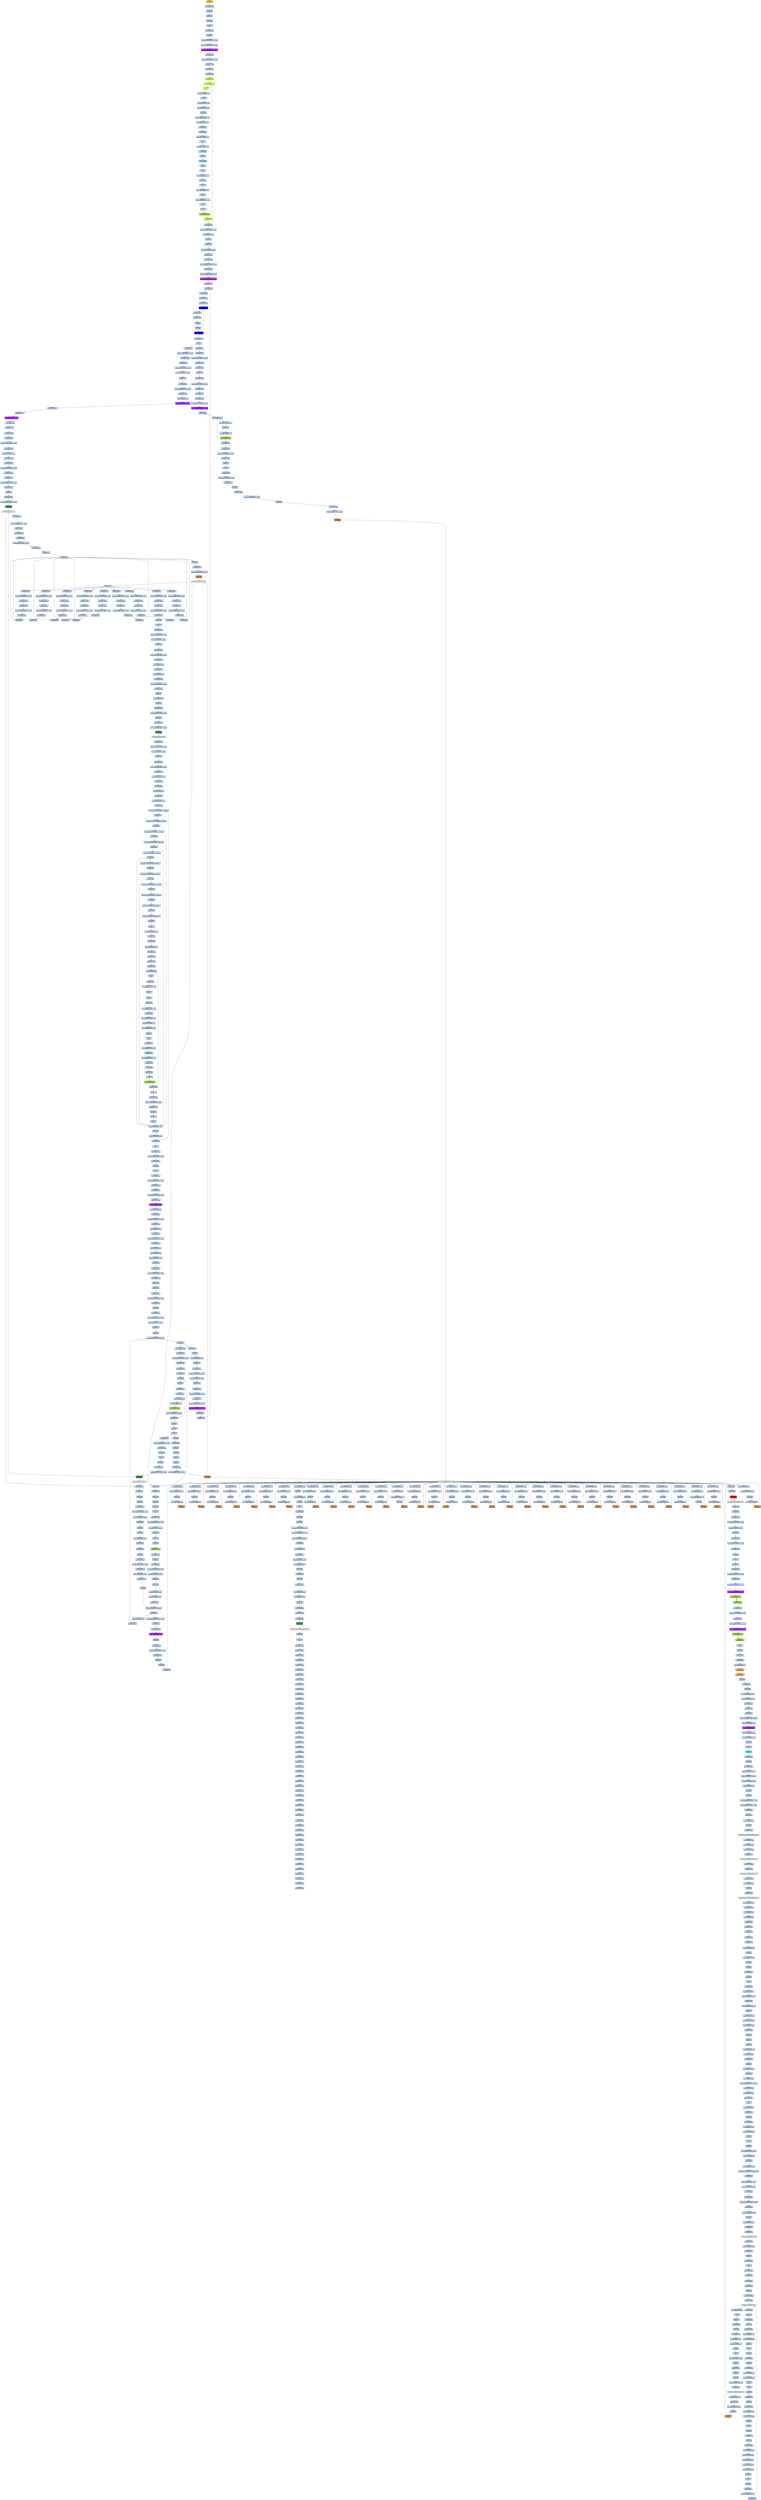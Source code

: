 strict digraph G {
	graph [bgcolor=transparent,
		name=G
	];
	node [color=lightsteelblue,
		fillcolor=lightsteelblue,
		shape=rectangle,
		style=filled
	];
	a0x00425060pushl_ebp	[color=lightgrey,
		fillcolor=orange,
		label="start\npushl %ebp"];
	a0x00425061movl_esp_ebp	[label="0x00425061\nmovl %esp, %ebp"];
	a0x00425060pushl_ebp -> a0x00425061movl_esp_ebp	[color="#000000"];
	a0x00425063pushl_ebx	[label="0x00425063\npushl %ebx"];
	a0x00425061movl_esp_ebp -> a0x00425063pushl_ebx	[color="#000000"];
	a0x00425064pushl_esi	[label="0x00425064\npushl %esi"];
	a0x00425063pushl_ebx -> a0x00425064pushl_esi	[color="#000000"];
	a0x00425065pushl_edi	[label="0x00425065\npushl %edi"];
	a0x00425064pushl_esi -> a0x00425065pushl_edi	[color="#000000"];
	a0x00425066pusha_	[label="0x00425066\npusha "];
	a0x00425065pushl_edi -> a0x00425066pusha_	[color="#000000"];
	a0x00425067call_0x0042506c	[label="0x00425067\ncall 0x0042506c"];
	a0x00425066pusha_ -> a0x00425067call_0x0042506c	[color="#000000"];
	a0x0042506cpopl_ebp	[label="0x0042506c\npopl %ebp"];
	a0x00425067call_0x0042506c -> a0x0042506cpopl_ebp	[color="#000000"];
	a0x0042506dsubl_0x40286cUINT32_ebp	[label="0x0042506d\nsubl $0x40286c<UINT32>, %ebp"];
	a0x0042506cpopl_ebp -> a0x0042506dsubl_0x40286cUINT32_ebp	[color="#000000"];
	a0x00425073movl_0x40345dUINT32_ecx	[label="0x00425073\nmovl $0x40345d<UINT32>, %ecx"];
	a0x0042506dsubl_0x40286cUINT32_ebp -> a0x00425073movl_0x40345dUINT32_ecx	[color="#000000"];
	a0x00425078subl_0x4028c6UINT32_ecx	[color=purple,
		fillcolor=purple,
		label="0x00425078\nsubl $0x4028c6<UINT32>, %ecx"];
	a0x00425073movl_0x40345dUINT32_ecx -> a0x00425078subl_0x4028c6UINT32_ecx	[color="#000000"];
	a0x0042507emovl_ebp_edx	[label="0x0042507e\nmovl %ebp, %edx"];
	a0x00425078subl_0x4028c6UINT32_ecx -> a0x0042507emovl_ebp_edx	[color="#000000"];
	a0x00425080addl_0x4028c6UINT32_edx	[label="0x00425080\naddl $0x4028c6<UINT32>, %edx"];
	a0x0042507emovl_ebp_edx -> a0x00425080addl_0x4028c6UINT32_edx	[color="#000000"];
	a0x00425086leal_edx__edi	[label="0x00425086\nleal (%edx), %edi"];
	a0x00425080addl_0x4028c6UINT32_edx -> a0x00425086leal_edx__edi	[color="#000000"];
	a0x00425088movl_edi_esi	[label="0x00425088\nmovl %edi, %esi"];
	a0x00425086leal_edx__edi -> a0x00425088movl_edi_esi	[color="#000000"];
	a0x0042508axorl_eax_eax	[label="0x0042508a\nxorl %eax, %eax"];
	a0x00425088movl_edi_esi -> a0x0042508axorl_eax_eax	[color="#000000"];
	a0x0042508cjmp_0x00425092	[color=olivedrab1,
		fillcolor=olivedrab1,
		label="0x0042508c\njmp 0x00425092"];
	a0x0042508axorl_eax_eax -> a0x0042508cjmp_0x00425092	[color="#000000"];
	a0x00425092lodsb_ds_esi__al	[color=olivedrab1,
		fillcolor=olivedrab1,
		label="0x00425092\nlodsb %ds:(%esi), %al"];
	a0x0042508cjmp_0x00425092 -> a0x00425092lodsb_ds_esi__al	[color="#000000"];
	a0x00425093nop_	[color=olivedrab1,
		fillcolor=olivedrab1,
		label="0x00425093\nnop "];
	a0x00425092lodsb_ds_esi__al -> a0x00425093nop_	[color="#000000"];
	a0x00425094xorb_0x31UINT8_al	[label="0x00425094\nxorb $0x31<UINT8>, %al"];
	a0x00425093nop_ -> a0x00425094xorb_0x31UINT8_al	[color="#000000"];
	a0x00425096nop_	[label="0x00425096\nnop "];
	a0x00425094xorb_0x31UINT8_al -> a0x00425096nop_	[color="#000000"];
	a0x00425097xorb_0x52UINT8_al	[label="0x00425097\nxorb $0x52<UINT8>, %al"];
	a0x00425096nop_ -> a0x00425097xorb_0x52UINT8_al	[color="#000000"];
	a0x00425099addb_0x79UINT8_al	[label="0x00425099\naddb $0x79<UINT8>, %al"];
	a0x00425097xorb_0x52UINT8_al -> a0x00425099addb_0x79UINT8_al	[color="#000000"];
	a0x0042509bdecb_al	[label="0x0042509b\ndecb %al"];
	a0x00425099addb_0x79UINT8_al -> a0x0042509bdecb_al	[color="#000000"];
	a0x0042509dsubb_0xffffff9aUINT8_al	[label="0x0042509d\nsubb $0xffffff9a<UINT8>, %al"];
	a0x0042509bdecb_al -> a0x0042509dsubb_0xffffff9aUINT8_al	[color="#000000"];
	a0x0042509frorb_0x2cUINT8_al	[label="0x0042509f\nrorb $0x2c<UINT8>, %al"];
	a0x0042509dsubb_0xffffff9aUINT8_al -> a0x0042509frorb_0x2cUINT8_al	[color="#000000"];
	a0x004250a2jmp_0x004250a5	[label="0x004250a2\njmp 0x004250a5"];
	a0x0042509frorb_0x2cUINT8_al -> a0x004250a2jmp_0x004250a5	[color="#000000"];
	a0x004250a5jmp_0x004250a8	[label="0x004250a5\njmp 0x004250a8"];
	a0x004250a2jmp_0x004250a5 -> a0x004250a5jmp_0x004250a8	[color="#000000"];
	a0x004250a8addb_0x7aUINT8_al	[label="0x004250a8\naddb $0x7a<UINT8>, %al"];
	a0x004250a5jmp_0x004250a8 -> a0x004250a8addb_0x7aUINT8_al	[color="#000000"];
	a0x004250aanop_	[label="0x004250aa\nnop "];
	a0x004250a8addb_0x7aUINT8_al -> a0x004250aanop_	[color="#000000"];
	a0x004250abaddb_0x7UINT8_al	[label="0x004250ab\naddb $0x7<UINT8>, %al"];
	a0x004250aanop_ -> a0x004250abaddb_0x7UINT8_al	[color="#000000"];
	a0x004250adjmp_0x004250b0	[color=skyblue,
		fillcolor=skyblue,
		label="0x004250ad\njmp 0x004250b0"];
	a0x004250abaddb_0x7UINT8_al -> a0x004250adjmp_0x004250b0	[color="#000000"];
	a0x004250b0decb_al	[label="0x004250b0\ndecb %al"];
	a0x004250adjmp_0x004250b0 -> a0x004250b0decb_al	[color="#000000"];
	a0x004250b2jmp_0x004250b5	[color=skyblue,
		fillcolor=skyblue,
		label="0x004250b2\njmp 0x004250b5"];
	a0x004250b0decb_al -> a0x004250b2jmp_0x004250b5	[color="#000000"];
	a0x004250b5nop_	[label="0x004250b5\nnop "];
	a0x004250b2jmp_0x004250b5 -> a0x004250b5nop_	[color="#000000"];
	a0x004250b6nop_	[label="0x004250b6\nnop "];
	a0x004250b5nop_ -> a0x004250b6nop_	[color="#000000"];
	a0x004250b7xorb_0x2bUINT8_al	[label="0x004250b7\nxorb $0x2b<UINT8>, %al"];
	a0x004250b6nop_ -> a0x004250b7xorb_0x2bUINT8_al	[color="#000000"];
	a0x004250b9addb_cl_al	[label="0x004250b9\naddb %cl, %al"];
	a0x004250b7xorb_0x2bUINT8_al -> a0x004250b9addb_cl_al	[color="#000000"];
	a0x004250bbnop_	[label="0x004250bb\nnop "];
	a0x004250b9addb_cl_al -> a0x004250bbnop_	[color="#000000"];
	a0x004250bcsubb_0x36UINT8_al	[label="0x004250bc\nsubb $0x36<UINT8>, %al"];
	a0x004250bbnop_ -> a0x004250bcsubb_0x36UINT8_al	[color="#000000"];
	a0x004250benop_	[label="0x004250be\nnop "];
	a0x004250bcsubb_0x36UINT8_al -> a0x004250benop_	[color="#000000"];
	a0x004250bfxorb_0xffffff84UINT8_al	[label="0x004250bf\nxorb $0xffffff84<UINT8>, %al"];
	a0x004250benop_ -> a0x004250bfxorb_0xffffff84UINT8_al	[color="#000000"];
	a0x004250c1clc_	[label="0x004250c1\nclc "];
	a0x004250bfxorb_0xffffff84UINT8_al -> a0x004250c1clc_	[color="#000000"];
	a0x004250c2clc_	[label="0x004250c2\nclc "];
	a0x004250c1clc_ -> a0x004250c2clc_	[color="#000000"];
	a0x004250c3stosb_al_es_edi_	[color=yellowgreen,
		fillcolor=yellowgreen,
		label="0x004250c3\nstosb %al, %es:(%edi)"];
	a0x004250c2clc_ -> a0x004250c3stosb_al_es_edi_	[color="#000000"];
	a0x004250c4loop_0x00425092	[color=olivedrab1,
		fillcolor=olivedrab1,
		label="0x004250c4\nloop 0x00425092"];
	a0x004250c3stosb_al_es_edi_ -> a0x004250c4loop_0x00425092	[color="#000000"];
	a0x004250c4loop_0x00425092 -> a0x00425092lodsb_ds_esi__al	[color="#000000",
		label=T];
	a0x004250c6movl_ebp_edx	[label="0x004250c6\nmovl %ebp, %edx"];
	a0x004250c4loop_0x00425092 -> a0x004250c6movl_ebp_edx	[color="#000000",
		label=F];
	a0x004250c8addl_0x40321fUINT32_edx	[label="0x004250c8\naddl $0x40321f<UINT32>, %edx"];
	a0x004250c6movl_ebp_edx -> a0x004250c8addl_0x40321fUINT32_edx	[color="#000000"];
	a0x004250cemovl_0x20esp__eax	[label="0x004250ce\nmovl 0x20(%esp), %eax"];
	a0x004250c8addl_0x40321fUINT32_edx -> a0x004250cemovl_0x20esp__eax	[color="#000000"];
	a0x004250d2incl_eax	[label="0x004250d2\nincl %eax"];
	a0x004250cemovl_0x20esp__eax -> a0x004250d2incl_eax	[color="#000000"];
	a0x004250d3js_0x004250dd	[label="0x004250d3\njs 0x004250dd"];
	a0x004250d2incl_eax -> a0x004250d3js_0x004250dd	[color="#000000"];
	a0x004250d5movl_0x1UINT32_edx_	[label="0x004250d5\nmovl $0x1<UINT32>, (%edx)"];
	a0x004250d3js_0x004250dd -> a0x004250d5movl_0x1UINT32_edx_	[color="#000000",
		label=F];
	a0x004250dbjmp_0x004250e3	[label="0x004250db\njmp 0x004250e3"];
	a0x004250d5movl_0x1UINT32_edx_ -> a0x004250dbjmp_0x004250e3	[color="#000000"];
	a0x004250e3movl_ebp_edx	[label="0x004250e3\nmovl %ebp, %edx"];
	a0x004250dbjmp_0x004250e3 -> a0x004250e3movl_ebp_edx	[color="#000000"];
	a0x004250e5addl_0x402866UINT32_edx	[label="0x004250e5\naddl $0x402866<UINT32>, %edx"];
	a0x004250e3movl_ebp_edx -> a0x004250e5addl_0x402866UINT32_edx	[color="#000000"];
	a0x004250ebleal_edx__eax	[label="0x004250eb\nleal (%edx), %eax"];
	a0x004250e5addl_0x402866UINT32_edx -> a0x004250ebleal_edx__eax	[color="#000000"];
	a0x004250edmovl_0x403065UINT32_ecx	[label="0x004250ed\nmovl $0x403065<UINT32>, %ecx"];
	a0x004250ebleal_edx__eax -> a0x004250edmovl_0x403065UINT32_ecx	[color="#000000"];
	a0x004250f2subl_0x402866UINT32_ecx	[color=purple,
		fillcolor=purple,
		label="0x004250f2\nsubl $0x402866<UINT32>, %ecx"];
	a0x004250edmovl_0x403065UINT32_ecx -> a0x004250f2subl_0x402866UINT32_ecx	[color="#000000"];
	a0x004250f8call_0x00425401	[label="0x004250f8\ncall 0x00425401"];
	a0x004250f2subl_0x402866UINT32_ecx -> a0x004250f8call_0x00425401	[color="#000000"];
	a0x00425401movl_eax_edi	[label="0x00425401\nmovl %eax, %edi"];
	a0x004250f8call_0x00425401 -> a0x00425401movl_eax_edi	[color="#000000"];
	a0x00425403xorl_eax_eax	[label="0x00425403\nxorl %eax, %eax"];
	a0x00425401movl_eax_edi -> a0x00425403xorl_eax_eax	[color="#000000"];
	a0x00425405xorl_ebx_ebx	[label="0x00425405\nxorl %ebx, %ebx"];
	a0x00425403xorl_eax_eax -> a0x00425405xorl_ebx_ebx	[color="#000000"];
	a0x00425407xorl_edx_edx	[label="0x00425407\nxorl %edx, %edx"];
	a0x00425405xorl_ebx_ebx -> a0x00425407xorl_edx_edx	[color="#000000"];
	a0x00425409movb_edi__al	[color=blue,
		fillcolor=blue,
		label="0x00425409\nmovb (%edi), %al"];
	a0x00425407xorl_edx_edx -> a0x00425409movb_edi__al	[color="#000000"];
	a0x0042540bmull_edx_eax	[label="0x0042540b\nmull %edx, %eax"];
	a0x00425409movb_edi__al -> a0x0042540bmull_edx_eax	[color="#000000"];
	a0x0042540daddl_eax_ebx	[label="0x0042540d\naddl %eax, %ebx"];
	a0x0042540bmull_edx_eax -> a0x0042540daddl_eax_ebx	[color="#000000"];
	a0x0042540fincl_edx	[label="0x0042540f\nincl %edx"];
	a0x0042540daddl_eax_ebx -> a0x0042540fincl_edx	[color="#000000"];
	a0x00425410incl_edi	[label="0x00425410\nincl %edi"];
	a0x0042540fincl_edx -> a0x00425410incl_edi	[color="#000000"];
	a0x00425411loop_0x00425409	[color=blue,
		fillcolor=blue,
		label="0x00425411\nloop 0x00425409"];
	a0x00425410incl_edi -> a0x00425411loop_0x00425409	[color="#000000"];
	a0x00425411loop_0x00425409 -> a0x00425409movb_edi__al	[color="#000000",
		label=T];
	a0x00425413xchgl_eax_ebx	[label="0x00425413\nxchgl %eax, %ebx"];
	a0x00425411loop_0x00425409 -> a0x00425413xchgl_eax_ebx	[color="#000000",
		label=F];
	a0x00425414ret	[label="0x00425414\nret"];
	a0x00425413xchgl_eax_ebx -> a0x00425414ret	[color="#000000"];
	a0x004250fdmovl_ebp_edx	[label="0x004250fd\nmovl %ebp, %edx"];
	a0x00425414ret -> a0x004250fdmovl_ebp_edx	[color="#000000"];
	a0x00425815jmp_0x00425819	[label="0x00425815\njmp 0x00425819"];
	a0x00425414ret -> a0x00425815jmp_0x00425819	[color="#000000"];
	a0x004250ffaddl_0x40321bUINT32_edx	[label="0x004250ff\naddl $0x40321b<UINT32>, %edx"];
	a0x004250fdmovl_ebp_edx -> a0x004250ffaddl_0x40321bUINT32_edx	[color="#000000"];
	a0x00425105movl_eax_edx_	[label="0x00425105\nmovl %eax, (%edx)"];
	a0x004250ffaddl_0x40321bUINT32_edx -> a0x00425105movl_eax_edx_	[color="#000000"];
	a0x00425107movl_ebp_edx	[label="0x00425107\nmovl %ebp, %edx"];
	a0x00425105movl_eax_edx_ -> a0x00425107movl_ebp_edx	[color="#000000"];
	a0x00425109addl_0x403213UINT32_edx	[label="0x00425109\naddl $0x403213<UINT32>, %edx"];
	a0x00425107movl_ebp_edx -> a0x00425109addl_0x403213UINT32_edx	[color="#000000"];
	a0x0042510ftestl_0x1UINT32_edx_	[label="0x0042510f\ntestl $0x1<UINT32>, (%edx)"];
	a0x00425109addl_0x403213UINT32_edx -> a0x0042510ftestl_0x1UINT32_edx_	[color="#000000"];
	a0x00425115je_0x0042515f	[label="0x00425115\nje 0x0042515f"];
	a0x0042510ftestl_0x1UINT32_edx_ -> a0x00425115je_0x0042515f	[color="#000000"];
	a0x0042515fmovl_ebp_edx	[label="0x0042515f\nmovl %ebp, %edx"];
	a0x00425115je_0x0042515f -> a0x0042515fmovl_ebp_edx	[color="#000000",
		label=T];
	a0x00425161addl_0x40320bUINT32_edx	[label="0x00425161\naddl $0x40320b<UINT32>, %edx"];
	a0x0042515fmovl_ebp_edx -> a0x00425161addl_0x40320bUINT32_edx	[color="#000000"];
	a0x00425167movl_edx__eax	[label="0x00425167\nmovl (%edx), %eax"];
	a0x00425161addl_0x40320bUINT32_edx -> a0x00425167movl_edx__eax	[color="#000000"];
	a0x00425169addl_0x3ceax__eax	[label="0x00425169\naddl 0x3c(%eax), %eax"];
	a0x00425167movl_edx__eax -> a0x00425169addl_0x3ceax__eax	[color="#000000"];
	a0x0042516caddl_0x80UINT32_eax	[color=purple,
		fillcolor=purple,
		label="0x0042516c\naddl $0x80<UINT32>, %eax"];
	a0x00425169addl_0x3ceax__eax -> a0x0042516caddl_0x80UINT32_eax	[color="#000000"];
	a0x00425171movl_eax__ecx	[label="0x00425171\nmovl (%eax), %ecx"];
	a0x0042516caddl_0x80UINT32_eax -> a0x00425171movl_eax__ecx	[color="#000000"];
	a0x00425173addl_edx__ecx	[label="0x00425173\naddl (%edx), %ecx"];
	a0x00425171movl_eax__ecx -> a0x00425173addl_edx__ecx	[color="#000000"];
	a0x00425175addl_0x10UINT8_ecx	[color=purple,
		fillcolor=purple,
		label="0x00425175\naddl $0x10<UINT8>, %ecx"];
	a0x00425173addl_edx__ecx -> a0x00425175addl_0x10UINT8_ecx	[color="#000000"];
	a0x00425178movl_ecx__eax	[label="0x00425178\nmovl (%ecx), %eax"];
	a0x00425175addl_0x10UINT8_ecx -> a0x00425178movl_ecx__eax	[color="#000000"];
	a0x0042517aaddl_edx__eax	[label="0x0042517a\naddl (%edx), %eax"];
	a0x00425178movl_ecx__eax -> a0x0042517aaddl_edx__eax	[color="#000000"];
	a0x0042517cmovl_eax__ebx	[label="0x0042517c\nmovl (%eax), %ebx"];
	a0x0042517aaddl_edx__eax -> a0x0042517cmovl_eax__ebx	[color="#000000"];
	a0x0042517emovl_ebp_edx	[label="0x0042517e\nmovl %ebp, %edx"];
	a0x0042517cmovl_eax__ebx -> a0x0042517emovl_ebp_edx	[color="#000000"];
	a0x00425180addl_0x403397UINT32_edx	[label="0x00425180\naddl $0x403397<UINT32>, %edx"];
	a0x0042517emovl_ebp_edx -> a0x00425180addl_0x403397UINT32_edx	[color="#000000"];
	a0x00425186movl_ebx_edx_	[label="0x00425186\nmovl %ebx, (%edx)"];
	a0x00425180addl_0x403397UINT32_edx -> a0x00425186movl_ebx_edx_	[color="#000000"];
	a0x00425188addl_0x4UINT8_eax	[label="0x00425188\naddl $0x4<UINT8>, %eax"];
	a0x00425186movl_ebx_edx_ -> a0x00425188addl_0x4UINT8_eax	[color="#000000"];
	a0x0042518bmovl_eax__ebx	[label="0x0042518b\nmovl (%eax), %ebx"];
	a0x00425188addl_0x4UINT8_eax -> a0x0042518bmovl_eax__ebx	[color="#000000"];
	a0x0042518dmovl_ebp_edx	[label="0x0042518d\nmovl %ebp, %edx"];
	a0x0042518bmovl_eax__ebx -> a0x0042518dmovl_ebp_edx	[color="#000000"];
	a0x0042518faddl_0x40339bUINT32_edx	[label="0x0042518f\naddl $0x40339b<UINT32>, %edx"];
	a0x0042518dmovl_ebp_edx -> a0x0042518faddl_0x40339bUINT32_edx	[color="#000000"];
	a0x00425195movl_ebx_edx_	[label="0x00425195\nmovl %ebx, (%edx)"];
	a0x0042518faddl_0x40339bUINT32_edx -> a0x00425195movl_ebx_edx_	[color="#000000"];
	a0x00425197movl_ebp_edx	[label="0x00425197\nmovl %ebp, %edx"];
	a0x00425195movl_ebx_edx_ -> a0x00425197movl_ebp_edx	[color="#000000"];
	a0x00425199addl_0x40339fUINT32_edx	[label="0x00425199\naddl $0x40339f<UINT32>, %edx"];
	a0x00425197movl_ebp_edx -> a0x00425199addl_0x40339fUINT32_edx	[color="#000000"];
	a0x0042519fleal_edx__eax	[label="0x0042519f\nleal (%edx), %eax"];
	a0x00425199addl_0x40339fUINT32_edx -> a0x0042519fleal_edx__eax	[color="#000000"];
	a0x004251a1pushl_eax	[label="0x004251a1\npushl %eax"];
	a0x0042519fleal_edx__eax -> a0x004251a1pushl_eax	[color="#000000"];
	a0x004251a2movl_ebp_edx	[label="0x004251a2\nmovl %ebp, %edx"];
	a0x004251a1pushl_eax -> a0x004251a2movl_ebp_edx	[color="#000000"];
	a0x004251a4addl_0x403397UINT32_edx	[label="0x004251a4\naddl $0x403397<UINT32>, %edx"];
	a0x004251a2movl_ebp_edx -> a0x004251a4addl_0x403397UINT32_edx	[color="#000000"];
	a0x004251aacall_edx_	[color=seagreen,
		fillcolor=seagreen,
		label="0x004251aa\ncall (%edx)"];
	a0x004251a4addl_0x403397UINT32_edx -> a0x004251aacall_edx_	[color="#000000"];
	LoadLibraryA_kernel32_dll	[color=lightgrey,
		fillcolor=lightgrey,
		label="LoadLibraryA@kernel32.dll"];
	a0x004251aacall_edx_ -> LoadLibraryA_kernel32_dll	[color="#000000"];
	a0x004251acmovl_ebp_edx	[label="0x004251ac\nmovl %ebp, %edx"];
	LoadLibraryA_kernel32_dll -> a0x004251acmovl_ebp_edx	[color="#000000"];
	a0x0042567atestl_eax_eax	[label="0x0042567a\ntestl %eax, %eax"];
	LoadLibraryA_kernel32_dll -> a0x0042567atestl_eax_eax	[color="#000000"];
	a0x004251aeaddl_0x4033acUINT32_edx	[label="0x004251ae\naddl $0x4033ac<UINT32>, %edx"];
	a0x004251acmovl_ebp_edx -> a0x004251aeaddl_0x4033acUINT32_edx	[color="#000000"];
	a0x004251b4movl_eax_esi	[label="0x004251b4\nmovl %eax, %esi"];
	a0x004251aeaddl_0x4033acUINT32_edx -> a0x004251b4movl_eax_esi	[color="#000000"];
	a0x004251b6movl_eax_edx_	[label="0x004251b6\nmovl %eax, (%edx)"];
	a0x004251b4movl_eax_esi -> a0x004251b6movl_eax_edx_	[color="#000000"];
	a0x004251b8movl_ebp_edx	[label="0x004251b8\nmovl %ebp, %edx"];
	a0x004251b6movl_eax_edx_ -> a0x004251b8movl_ebp_edx	[color="#000000"];
	a0x004251baaddl_0x4033b0UINT32_edx	[label="0x004251ba\naddl $0x4033b0<UINT32>, %edx"];
	a0x004251b8movl_ebp_edx -> a0x004251baaddl_0x4033b0UINT32_edx	[color="#000000"];
	a0x004251c0leal_edx__eax	[label="0x004251c0\nleal (%edx), %eax"];
	a0x004251baaddl_0x4033b0UINT32_edx -> a0x004251c0leal_edx__eax	[color="#000000"];
	a0x004251c2call_0x004252a5	[label="0x004251c2\ncall 0x004252a5"];
	a0x004251c0leal_edx__eax -> a0x004251c2call_0x004252a5	[color="#000000"];
	a0x004252a5pushl_eax	[label="0x004252a5\npushl %eax"];
	a0x004251c2call_0x004252a5 -> a0x004252a5pushl_eax	[color="#000000"];
	a0x004252a6pushl_esi	[label="0x004252a6\npushl %esi"];
	a0x004252a5pushl_eax -> a0x004252a6pushl_esi	[color="#000000"];
	a0x004252a7movl_ebp_edx	[label="0x004252a7\nmovl %ebp, %edx"];
	a0x004252a6pushl_esi -> a0x004252a7movl_ebp_edx	[color="#000000"];
	a0x004252a9addl_0x40339bUINT32_edx	[label="0x004252a9\naddl $0x40339b<UINT32>, %edx"];
	a0x004252a7movl_ebp_edx -> a0x004252a9addl_0x40339bUINT32_edx	[color="#000000"];
	a0x004252afcall_edx_	[color=peru,
		fillcolor=peru,
		label="0x004252af\ncall (%edx)"];
	a0x004252a9addl_0x40339bUINT32_edx -> a0x004252afcall_edx_	[color="#000000"];
	GetProcAddress_kernel32_dll	[color=lightgrey,
		fillcolor=lightgrey,
		label="GetProcAddress@kernel32.dll"];
	a0x004252afcall_edx_ -> GetProcAddress_kernel32_dll	[color="#000000"];
	a0x004252b1ret	[label="0x004252b1\nret"];
	GetProcAddress_kernel32_dll -> a0x004252b1ret	[color="#000000"];
	a0x00425700orl_eax_eax	[label="0x00425700\norl %eax, %eax"];
	GetProcAddress_kernel32_dll -> a0x00425700orl_eax_eax	[color="#000000"];
	a0x004251c7movl_ebp_edx	[label="0x004251c7\nmovl %ebp, %edx"];
	a0x004252b1ret -> a0x004251c7movl_ebp_edx	[color="#000000"];
	a0x004251e0movl_ebp_edx	[label="0x004251e0\nmovl %ebp, %edx"];
	a0x004252b1ret -> a0x004251e0movl_ebp_edx	[color="#000000"];
	a0x004251f9movl_ebp_edx	[label="0x004251f9\nmovl %ebp, %edx"];
	a0x004252b1ret -> a0x004251f9movl_ebp_edx	[color="#000000"];
	a0x00425212movl_ebp_edx	[label="0x00425212\nmovl %ebp, %edx"];
	a0x004252b1ret -> a0x00425212movl_ebp_edx	[color="#000000"];
	a0x0042522bmovl_ebp_edx	[label="0x0042522b\nmovl %ebp, %edx"];
	a0x004252b1ret -> a0x0042522bmovl_ebp_edx	[color="#000000"];
	a0x00425244movl_ebp_edx	[label="0x00425244\nmovl %ebp, %edx"];
	a0x004252b1ret -> a0x00425244movl_ebp_edx	[color="#000000"];
	a0x0042525dmovl_ebp_edx	[label="0x0042525d\nmovl %ebp, %edx"];
	a0x004252b1ret -> a0x0042525dmovl_ebp_edx	[color="#000000"];
	a0x00425276movl_ebp_edx	[label="0x00425276\nmovl %ebp, %edx"];
	a0x004252b1ret -> a0x00425276movl_ebp_edx	[color="#000000"];
	a0x0042528fmovl_ebp_edx	[label="0x0042528f\nmovl %ebp, %edx"];
	a0x004252b1ret -> a0x0042528fmovl_ebp_edx	[color="#000000"];
	a0x004251c9addl_0x4033c1UINT32_edx	[label="0x004251c9\naddl $0x4033c1<UINT32>, %edx"];
	a0x004251c7movl_ebp_edx -> a0x004251c9addl_0x4033c1UINT32_edx	[color="#000000"];
	a0x004251cfmovl_eax_edx_	[label="0x004251cf\nmovl %eax, (%edx)"];
	a0x004251c9addl_0x4033c1UINT32_edx -> a0x004251cfmovl_eax_edx_	[color="#000000"];
	a0x004251d1movl_ebp_edx	[label="0x004251d1\nmovl %ebp, %edx"];
	a0x004251cfmovl_eax_edx_ -> a0x004251d1movl_ebp_edx	[color="#000000"];
	a0x004251d3addl_0x4033c5UINT32_edx	[label="0x004251d3\naddl $0x4033c5<UINT32>, %edx"];
	a0x004251d1movl_ebp_edx -> a0x004251d3addl_0x4033c5UINT32_edx	[color="#000000"];
	a0x004251d9leal_edx__eax	[label="0x004251d9\nleal (%edx), %eax"];
	a0x004251d3addl_0x4033c5UINT32_edx -> a0x004251d9leal_edx__eax	[color="#000000"];
	a0x004251dbcall_0x004252a5	[label="0x004251db\ncall 0x004252a5"];
	a0x004251d9leal_edx__eax -> a0x004251dbcall_0x004252a5	[color="#000000"];
	a0x004251dbcall_0x004252a5 -> a0x004252a5pushl_eax	[color="#000000"];
	a0x004251e2addl_0x4033d4UINT32_edx	[label="0x004251e2\naddl $0x4033d4<UINT32>, %edx"];
	a0x004251e0movl_ebp_edx -> a0x004251e2addl_0x4033d4UINT32_edx	[color="#000000"];
	a0x004251e8movl_eax_edx_	[label="0x004251e8\nmovl %eax, (%edx)"];
	a0x004251e2addl_0x4033d4UINT32_edx -> a0x004251e8movl_eax_edx_	[color="#000000"];
	a0x004251eamovl_ebp_edx	[label="0x004251ea\nmovl %ebp, %edx"];
	a0x004251e8movl_eax_edx_ -> a0x004251eamovl_ebp_edx	[color="#000000"];
	a0x004251ecaddl_0x4033d8UINT32_edx	[label="0x004251ec\naddl $0x4033d8<UINT32>, %edx"];
	a0x004251eamovl_ebp_edx -> a0x004251ecaddl_0x4033d8UINT32_edx	[color="#000000"];
	a0x004251f2leal_edx__eax	[label="0x004251f2\nleal (%edx), %eax"];
	a0x004251ecaddl_0x4033d8UINT32_edx -> a0x004251f2leal_edx__eax	[color="#000000"];
	a0x004251f4call_0x004252a5	[label="0x004251f4\ncall 0x004252a5"];
	a0x004251f2leal_edx__eax -> a0x004251f4call_0x004252a5	[color="#000000"];
	a0x004251f4call_0x004252a5 -> a0x004252a5pushl_eax	[color="#000000"];
	a0x004251fbaddl_0x4033ebUINT32_edx	[label="0x004251fb\naddl $0x4033eb<UINT32>, %edx"];
	a0x004251f9movl_ebp_edx -> a0x004251fbaddl_0x4033ebUINT32_edx	[color="#000000"];
	a0x00425201movl_eax_edx_	[label="0x00425201\nmovl %eax, (%edx)"];
	a0x004251fbaddl_0x4033ebUINT32_edx -> a0x00425201movl_eax_edx_	[color="#000000"];
	a0x00425203movl_ebp_edx	[label="0x00425203\nmovl %ebp, %edx"];
	a0x00425201movl_eax_edx_ -> a0x00425203movl_ebp_edx	[color="#000000"];
	a0x00425205addl_0x4033efUINT32_edx	[label="0x00425205\naddl $0x4033ef<UINT32>, %edx"];
	a0x00425203movl_ebp_edx -> a0x00425205addl_0x4033efUINT32_edx	[color="#000000"];
	a0x0042520bleal_edx__eax	[label="0x0042520b\nleal (%edx), %eax"];
	a0x00425205addl_0x4033efUINT32_edx -> a0x0042520bleal_edx__eax	[color="#000000"];
	a0x0042520dcall_0x004252a5	[label="0x0042520d\ncall 0x004252a5"];
	a0x0042520bleal_edx__eax -> a0x0042520dcall_0x004252a5	[color="#000000"];
	a0x0042520dcall_0x004252a5 -> a0x004252a5pushl_eax	[color="#000000"];
	a0x00425214addl_0x4033fbUINT32_edx	[label="0x00425214\naddl $0x4033fb<UINT32>, %edx"];
	a0x00425212movl_ebp_edx -> a0x00425214addl_0x4033fbUINT32_edx	[color="#000000"];
	a0x0042521amovl_eax_edx_	[label="0x0042521a\nmovl %eax, (%edx)"];
	a0x00425214addl_0x4033fbUINT32_edx -> a0x0042521amovl_eax_edx_	[color="#000000"];
	a0x0042521cmovl_ebp_edx	[label="0x0042521c\nmovl %ebp, %edx"];
	a0x0042521amovl_eax_edx_ -> a0x0042521cmovl_ebp_edx	[color="#000000"];
	a0x0042521eaddl_0x4033ffUINT32_edx	[label="0x0042521e\naddl $0x4033ff<UINT32>, %edx"];
	a0x0042521cmovl_ebp_edx -> a0x0042521eaddl_0x4033ffUINT32_edx	[color="#000000"];
	a0x00425224leal_edx__eax	[label="0x00425224\nleal (%edx), %eax"];
	a0x0042521eaddl_0x4033ffUINT32_edx -> a0x00425224leal_edx__eax	[color="#000000"];
	a0x00425226call_0x004252a5	[label="0x00425226\ncall 0x004252a5"];
	a0x00425224leal_edx__eax -> a0x00425226call_0x004252a5	[color="#000000"];
	a0x00425226call_0x004252a5 -> a0x004252a5pushl_eax	[color="#000000"];
	a0x0042522daddl_0x40340bUINT32_edx	[label="0x0042522d\naddl $0x40340b<UINT32>, %edx"];
	a0x0042522bmovl_ebp_edx -> a0x0042522daddl_0x40340bUINT32_edx	[color="#000000"];
	a0x00425233movl_eax_edx_	[label="0x00425233\nmovl %eax, (%edx)"];
	a0x0042522daddl_0x40340bUINT32_edx -> a0x00425233movl_eax_edx_	[color="#000000"];
	a0x00425235movl_ebp_edx	[label="0x00425235\nmovl %ebp, %edx"];
	a0x00425233movl_eax_edx_ -> a0x00425235movl_ebp_edx	[color="#000000"];
	a0x00425237addl_0x40340fUINT32_edx	[label="0x00425237\naddl $0x40340f<UINT32>, %edx"];
	a0x00425235movl_ebp_edx -> a0x00425237addl_0x40340fUINT32_edx	[color="#000000"];
	a0x0042523dleal_edx__eax	[label="0x0042523d\nleal (%edx), %eax"];
	a0x00425237addl_0x40340fUINT32_edx -> a0x0042523dleal_edx__eax	[color="#000000"];
	a0x0042523fcall_0x004252a5	[label="0x0042523f\ncall 0x004252a5"];
	a0x0042523dleal_edx__eax -> a0x0042523fcall_0x004252a5	[color="#000000"];
	a0x0042523fcall_0x004252a5 -> a0x004252a5pushl_eax	[color="#000000"];
	a0x00425246addl_0x40341aUINT32_edx	[label="0x00425246\naddl $0x40341a<UINT32>, %edx"];
	a0x00425244movl_ebp_edx -> a0x00425246addl_0x40341aUINT32_edx	[color="#000000"];
	a0x0042524cmovl_eax_edx_	[label="0x0042524c\nmovl %eax, (%edx)"];
	a0x00425246addl_0x40341aUINT32_edx -> a0x0042524cmovl_eax_edx_	[color="#000000"];
	a0x0042524emovl_ebp_edx	[label="0x0042524e\nmovl %ebp, %edx"];
	a0x0042524cmovl_eax_edx_ -> a0x0042524emovl_ebp_edx	[color="#000000"];
	a0x00425250addl_0x40341eUINT32_edx	[label="0x00425250\naddl $0x40341e<UINT32>, %edx"];
	a0x0042524emovl_ebp_edx -> a0x00425250addl_0x40341eUINT32_edx	[color="#000000"];
	a0x00425256leal_edx__eax	[label="0x00425256\nleal (%edx), %eax"];
	a0x00425250addl_0x40341eUINT32_edx -> a0x00425256leal_edx__eax	[color="#000000"];
	a0x00425258call_0x004252a5	[label="0x00425258\ncall 0x004252a5"];
	a0x00425256leal_edx__eax -> a0x00425258call_0x004252a5	[color="#000000"];
	a0x00425258call_0x004252a5 -> a0x004252a5pushl_eax	[color="#000000"];
	a0x0042525faddl_0x403427UINT32_edx	[label="0x0042525f\naddl $0x403427<UINT32>, %edx"];
	a0x0042525dmovl_ebp_edx -> a0x0042525faddl_0x403427UINT32_edx	[color="#000000"];
	a0x00425265movl_eax_edx_	[label="0x00425265\nmovl %eax, (%edx)"];
	a0x0042525faddl_0x403427UINT32_edx -> a0x00425265movl_eax_edx_	[color="#000000"];
	a0x00425267movl_ebp_edx	[label="0x00425267\nmovl %ebp, %edx"];
	a0x00425265movl_eax_edx_ -> a0x00425267movl_ebp_edx	[color="#000000"];
	a0x00425269addl_0x40342bUINT32_edx	[label="0x00425269\naddl $0x40342b<UINT32>, %edx"];
	a0x00425267movl_ebp_edx -> a0x00425269addl_0x40342bUINT32_edx	[color="#000000"];
	a0x0042526fleal_edx__eax	[label="0x0042526f\nleal (%edx), %eax"];
	a0x00425269addl_0x40342bUINT32_edx -> a0x0042526fleal_edx__eax	[color="#000000"];
	a0x00425271call_0x004252a5	[label="0x00425271\ncall 0x004252a5"];
	a0x0042526fleal_edx__eax -> a0x00425271call_0x004252a5	[color="#000000"];
	a0x00425271call_0x004252a5 -> a0x004252a5pushl_eax	[color="#000000"];
	a0x00425278addl_0x403437UINT32_edx	[label="0x00425278\naddl $0x403437<UINT32>, %edx"];
	a0x00425276movl_ebp_edx -> a0x00425278addl_0x403437UINT32_edx	[color="#000000"];
	a0x0042527emovl_eax_edx_	[label="0x0042527e\nmovl %eax, (%edx)"];
	a0x00425278addl_0x403437UINT32_edx -> a0x0042527emovl_eax_edx_	[color="#000000"];
	a0x00425280movl_ebp_edx	[label="0x00425280\nmovl %ebp, %edx"];
	a0x0042527emovl_eax_edx_ -> a0x00425280movl_ebp_edx	[color="#000000"];
	a0x00425282addl_0x40343bUINT32_edx	[label="0x00425282\naddl $0x40343b<UINT32>, %edx"];
	a0x00425280movl_ebp_edx -> a0x00425282addl_0x40343bUINT32_edx	[color="#000000"];
	a0x00425288leal_edx__eax	[label="0x00425288\nleal (%edx), %eax"];
	a0x00425282addl_0x40343bUINT32_edx -> a0x00425288leal_edx__eax	[color="#000000"];
	a0x0042528acall_0x004252a5	[label="0x0042528a\ncall 0x004252a5"];
	a0x00425288leal_edx__eax -> a0x0042528acall_0x004252a5	[color="#000000"];
	a0x0042528acall_0x004252a5 -> a0x004252a5pushl_eax	[color="#000000"];
	a0x00425291addl_0x403447UINT32_edx	[label="0x00425291\naddl $0x403447<UINT32>, %edx"];
	a0x0042528fmovl_ebp_edx -> a0x00425291addl_0x403447UINT32_edx	[color="#000000"];
	a0x00425297movl_eax_edx_	[label="0x00425297\nmovl %eax, (%edx)"];
	a0x00425291addl_0x403447UINT32_edx -> a0x00425297movl_eax_edx_	[color="#000000"];
	a0x00425299movl_ebp_edx	[label="0x00425299\nmovl %ebp, %edx"];
	a0x00425297movl_eax_edx_ -> a0x00425299movl_ebp_edx	[color="#000000"];
	a0x0042529baddl_0x402ab2UINT32_edx	[label="0x0042529b\naddl $0x402ab2<UINT32>, %edx"];
	a0x00425299movl_ebp_edx -> a0x0042529baddl_0x402ab2UINT32_edx	[color="#000000"];
	a0x004252a1leal_edx__eax	[label="0x004252a1\nleal (%edx), %eax"];
	a0x0042529baddl_0x402ab2UINT32_edx -> a0x004252a1leal_edx__eax	[color="#000000"];
	a0x004252a3pushl_eax	[label="0x004252a3\npushl %eax"];
	a0x004252a1leal_edx__eax -> a0x004252a3pushl_eax	[color="#000000"];
	a0x004252a4ret	[label="0x004252a4\nret"];
	a0x004252a3pushl_eax -> a0x004252a4ret	[color="#000000"];
	a0x004252b2movl_ebp_edx	[label="0x004252b2\nmovl %ebp, %edx"];
	a0x004252a4ret -> a0x004252b2movl_ebp_edx	[color="#000000"];
	a0x004252b4addl_0x403213UINT32_edx	[label="0x004252b4\naddl $0x403213<UINT32>, %edx"];
	a0x004252b2movl_ebp_edx -> a0x004252b4addl_0x403213UINT32_edx	[color="#000000"];
	a0x004252batestl_0x10UINT32_edx_	[label="0x004252ba\ntestl $0x10<UINT32>, (%edx)"];
	a0x004252b4addl_0x403213UINT32_edx -> a0x004252batestl_0x10UINT32_edx_	[color="#000000"];
	a0x004252c0je_0x004252fd	[label="0x004252c0\nje 0x004252fd"];
	a0x004252batestl_0x10UINT32_edx_ -> a0x004252c0je_0x004252fd	[color="#000000"];
	a0x004252fdmovl_ebp_edx	[label="0x004252fd\nmovl %ebp, %edx"];
	a0x004252c0je_0x004252fd -> a0x004252fdmovl_ebp_edx	[color="#000000",
		label=T];
	a0x004252ffaddl_0x40320bUINT32_edx	[label="0x004252ff\naddl $0x40320b<UINT32>, %edx"];
	a0x004252fdmovl_ebp_edx -> a0x004252ffaddl_0x40320bUINT32_edx	[color="#000000"];
	a0x00425305movl_edx__edi	[label="0x00425305\nmovl (%edx), %edi"];
	a0x004252ffaddl_0x40320bUINT32_edx -> a0x00425305movl_edx__edi	[color="#000000"];
	a0x00425307addl_0x3cedi__edi	[label="0x00425307\naddl 0x3c(%edi), %edi"];
	a0x00425305movl_edx__edi -> a0x00425307addl_0x3cedi__edi	[color="#000000"];
	a0x0042530amovl_edx__esi	[label="0x0042530a\nmovl (%edx), %esi"];
	a0x00425307addl_0x3cedi__edi -> a0x0042530amovl_edx__esi	[color="#000000"];
	a0x0042530cmovl_0x54edi__ecx	[label="0x0042530c\nmovl 0x54(%edi), %ecx"];
	a0x0042530amovl_edx__esi -> a0x0042530cmovl_0x54edi__ecx	[color="#000000"];
	a0x0042530fmovl_ebp_edx	[label="0x0042530f\nmovl %ebp, %edx"];
	a0x0042530cmovl_0x54edi__ecx -> a0x0042530fmovl_ebp_edx	[color="#000000"];
	a0x00425311addl_0x403479UINT32_edx	[label="0x00425311\naddl $0x403479<UINT32>, %edx"];
	a0x0042530fmovl_ebp_edx -> a0x00425311addl_0x403479UINT32_edx	[color="#000000"];
	a0x00425317leal_edx__eax	[label="0x00425317\nleal (%edx), %eax"];
	a0x00425311addl_0x403479UINT32_edx -> a0x00425317leal_edx__eax	[color="#000000"];
	a0x00425319pushl_eax	[label="0x00425319\npushl %eax"];
	a0x00425317leal_edx__eax -> a0x00425319pushl_eax	[color="#000000"];
	a0x0042531apushl_0x4UINT8	[label="0x0042531a\npushl $0x4<UINT8>"];
	a0x00425319pushl_eax -> a0x0042531apushl_0x4UINT8	[color="#000000"];
	a0x0042531cpushl_ecx	[label="0x0042531c\npushl %ecx"];
	a0x0042531apushl_0x4UINT8 -> a0x0042531cpushl_ecx	[color="#000000"];
	a0x0042531dmovl_ebp_edx	[label="0x0042531d\nmovl %ebp, %edx"];
	a0x0042531cpushl_ecx -> a0x0042531dmovl_ebp_edx	[color="#000000"];
	a0x0042531faddl_0x40320bUINT32_edx	[label="0x0042531f\naddl $0x40320b<UINT32>, %edx"];
	a0x0042531dmovl_ebp_edx -> a0x0042531faddl_0x40320bUINT32_edx	[color="#000000"];
	a0x00425325pushl_edx_	[label="0x00425325\npushl (%edx)"];
	a0x0042531faddl_0x40320bUINT32_edx -> a0x00425325pushl_edx_	[color="#000000"];
	a0x00425327movl_ebp_edx	[label="0x00425327\nmovl %ebp, %edx"];
	a0x00425325pushl_edx_ -> a0x00425327movl_ebp_edx	[color="#000000"];
	a0x00425329addl_0x4033d4UINT32_edx	[label="0x00425329\naddl $0x4033d4<UINT32>, %edx"];
	a0x00425327movl_ebp_edx -> a0x00425329addl_0x4033d4UINT32_edx	[color="#000000"];
	a0x0042532fcall_edx_	[color=seagreen,
		fillcolor=seagreen,
		label="0x0042532f\ncall (%edx)"];
	a0x00425329addl_0x4033d4UINT32_edx -> a0x0042532fcall_edx_	[color="#000000"];
	VirtualProtect_Kernel32_dll	[color=lightgrey,
		fillcolor=lightgrey,
		label="VirtualProtect@Kernel32.dll"];
	a0x0042532fcall_edx_ -> VirtualProtect_Kernel32_dll	[color="#000000"];
	a0x00425331movl_ebp_edx	[label="0x00425331\nmovl %ebp, %edx"];
	VirtualProtect_Kernel32_dll -> a0x00425331movl_ebp_edx	[color="#000000"];
	a0x00425333addl_0x403213UINT32_edx	[label="0x00425333\naddl $0x403213<UINT32>, %edx"];
	a0x00425331movl_ebp_edx -> a0x00425333addl_0x403213UINT32_edx	[color="#000000"];
	a0x00425339testl_0x8UINT32_edx_	[label="0x00425339\ntestl $0x8<UINT32>, (%edx)"];
	a0x00425333addl_0x403213UINT32_edx -> a0x00425339testl_0x8UINT32_edx_	[color="#000000"];
	a0x0042533fje_0x0042542e	[label="0x0042533f\nje 0x0042542e"];
	a0x00425339testl_0x8UINT32_edx_ -> a0x0042533fje_0x0042542e	[color="#000000"];
	a0x0042542emovl_ebp_edx	[label="0x0042542e\nmovl %ebp, %edx"];
	a0x0042533fje_0x0042542e -> a0x0042542emovl_ebp_edx	[color="#000000",
		label=T];
	a0x00425430addl_0x40320bUINT32_edx	[label="0x00425430\naddl $0x40320b<UINT32>, %edx"];
	a0x0042542emovl_ebp_edx -> a0x00425430addl_0x40320bUINT32_edx	[color="#000000"];
	a0x00425436movl_edx__eax	[label="0x00425436\nmovl (%edx), %eax"];
	a0x00425430addl_0x40320bUINT32_edx -> a0x00425436movl_edx__eax	[color="#000000"];
	a0x00425438movl_0x1UINT32_ebx	[label="0x00425438\nmovl $0x1<UINT32>, %ebx"];
	a0x00425436movl_edx__eax -> a0x00425438movl_0x1UINT32_ebx	[color="#000000"];
	a0x0042543dcall_0x00425494	[label="0x0042543d\ncall 0x00425494"];
	a0x00425438movl_0x1UINT32_ebx -> a0x0042543dcall_0x00425494	[color="#000000"];
	a0x00425494movl_eax_edi	[label="0x00425494\nmovl %eax, %edi"];
	a0x0042543dcall_0x00425494 -> a0x00425494movl_eax_edi	[color="#000000"];
	a0x00425496addl_0x3cedi__edi	[label="0x00425496\naddl 0x3c(%edi), %edi"];
	a0x00425494movl_eax_edi -> a0x00425496addl_0x3cedi__edi	[color="#000000"];
	a0x00425499movl_edi_esi	[label="0x00425499\nmovl %edi, %esi"];
	a0x00425496addl_0x3cedi__edi -> a0x00425499movl_edi_esi	[color="#000000"];
	a0x0042549baddl_0xf8UINT32_esi	[label="0x0042549b\naddl $0xf8<UINT32>, %esi"];
	a0x00425499movl_edi_esi -> a0x0042549baddl_0xf8UINT32_esi	[color="#000000"];
	a0x004254a1xorl_edx_edx	[label="0x004254a1\nxorl %edx, %edx"];
	a0x0042549baddl_0xf8UINT32_esi -> a0x004254a1xorl_edx_edx	[color="#000000"];
	a0x004254a3cmpl_0x63727372UINT32_ds_esi_	[label="0x004254a3\ncmpl $0x63727372<UINT32>, %ds:(%esi)"];
	a0x004254a1xorl_edx_edx -> a0x004254a3cmpl_0x63727372UINT32_ds_esi_	[color="#000000"];
	a0x004254aaje_0x0042553f	[label="0x004254aa\nje 0x0042553f"];
	a0x004254a3cmpl_0x63727372UINT32_ds_esi_ -> a0x004254aaje_0x0042553f	[color="#000000"];
	a0x004254b0cmpl_0x7273722eUINT32_ds_esi_	[label="0x004254b0\ncmpl $0x7273722e<UINT32>, %ds:(%esi)"];
	a0x004254aaje_0x0042553f -> a0x004254b0cmpl_0x7273722eUINT32_ds_esi_	[color="#000000",
		label=F];
	a0x004254b7je_0x0042553f	[label="0x004254b7\nje 0x0042553f"];
	a0x004254b0cmpl_0x7273722eUINT32_ds_esi_ -> a0x004254b7je_0x0042553f	[color="#000000"];
	a0x004254bdcmpl_0x6f6c6572UINT32_ds_esi_	[label="0x004254bd\ncmpl $0x6f6c6572<UINT32>, %ds:(%esi)"];
	a0x004254b7je_0x0042553f -> a0x004254bdcmpl_0x6f6c6572UINT32_ds_esi_	[color="#000000",
		label=F];
	a0x0042553faddl_0x28UINT8_esi	[label="0x0042553f\naddl $0x28<UINT8>, %esi"];
	a0x004254b7je_0x0042553f -> a0x0042553faddl_0x28UINT8_esi	[color="#000000",
		label=T];
	a0x004254c4je_0x0042553f	[label="0x004254c4\nje 0x0042553f"];
	a0x004254bdcmpl_0x6f6c6572UINT32_ds_esi_ -> a0x004254c4je_0x0042553f	[color="#000000"];
	a0x004254c6cmpl_0x6c65722eUINT32_ds_esi_	[label="0x004254c6\ncmpl $0x6c65722e<UINT32>, %ds:(%esi)"];
	a0x004254c4je_0x0042553f -> a0x004254c6cmpl_0x6c65722eUINT32_ds_esi_	[color="#000000",
		label=F];
	a0x004254cdje_0x0042553f	[label="0x004254cd\nje 0x0042553f"];
	a0x004254c6cmpl_0x6c65722eUINT32_ds_esi_ -> a0x004254cdje_0x0042553f	[color="#000000"];
	a0x004254cfcmpl_0x4379UINT32_ds_esi_	[label="0x004254cf\ncmpl $0x4379<UINT32>, %ds:(%esi)"];
	a0x004254cdje_0x0042553f -> a0x004254cfcmpl_0x4379UINT32_ds_esi_	[color="#000000",
		label=F];
	a0x004254cdje_0x0042553f -> a0x0042553faddl_0x28UINT8_esi	[color="#000000",
		label=T];
	a0x004254d6je_0x0042553f	[label="0x004254d6\nje 0x0042553f"];
	a0x004254cfcmpl_0x4379UINT32_ds_esi_ -> a0x004254d6je_0x0042553f	[color="#000000"];
	a0x004254d8cmpl_0x6164652eUINT32_ds_esi_	[label="0x004254d8\ncmpl $0x6164652e<UINT32>, %ds:(%esi)"];
	a0x004254d6je_0x0042553f -> a0x004254d8cmpl_0x6164652eUINT32_ds_esi_	[color="#000000",
		label=F];
	a0x004254d6je_0x0042553f -> a0x0042553faddl_0x28UINT8_esi	[color="#000000",
		label=T];
	a0x004254dfje_0x0042553f	[label="0x004254df\nje 0x0042553f"];
	a0x004254d8cmpl_0x6164652eUINT32_ds_esi_ -> a0x004254dfje_0x0042553f	[color="#000000"];
	a0x004254e1cmpl_0x6164722eUINT32_ds_esi_	[label="0x004254e1\ncmpl $0x6164722e<UINT32>, %ds:(%esi)"];
	a0x004254dfje_0x0042553f -> a0x004254e1cmpl_0x6164722eUINT32_ds_esi_	[color="#000000",
		label=F];
	a0x004254e8je_0x0042553f	[label="0x004254e8\nje 0x0042553f"];
	a0x004254e1cmpl_0x6164722eUINT32_ds_esi_ -> a0x004254e8je_0x0042553f	[color="#000000"];
	a0x004254eacmpl_0x6164692eUINT32_ds_esi_	[label="0x004254ea\ncmpl $0x6164692e<UINT32>, %ds:(%esi)"];
	a0x004254e8je_0x0042553f -> a0x004254eacmpl_0x6164692eUINT32_ds_esi_	[color="#000000",
		label=F];
	a0x004254e8je_0x0042553f -> a0x0042553faddl_0x28UINT8_esi	[color="#000000",
		label=T];
	a0x004254f1je_0x0042553f	[label="0x004254f1\nje 0x0042553f"];
	a0x004254eacmpl_0x6164692eUINT32_ds_esi_ -> a0x004254f1je_0x0042553f	[color="#000000"];
	a0x004254f3cmpl_0x736c742eUINT32_ds_esi_	[label="0x004254f3\ncmpl $0x736c742e<UINT32>, %ds:(%esi)"];
	a0x004254f1je_0x0042553f -> a0x004254f3cmpl_0x736c742eUINT32_ds_esi_	[color="#000000",
		label=F];
	a0x004254faje_0x0042553f	[label="0x004254fa\nje 0x0042553f"];
	a0x004254f3cmpl_0x736c742eUINT32_ds_esi_ -> a0x004254faje_0x0042553f	[color="#000000"];
	a0x004254fccmpl_0x0UINT8_ds_0x14esi_	[label="0x004254fc\ncmpl $0x0<UINT8>, %ds:0x14(%esi)"];
	a0x004254faje_0x0042553f -> a0x004254fccmpl_0x0UINT8_ds_0x14esi_	[color="#000000",
		label=F];
	a0x00425501je_0x0042553f	[label="0x00425501\nje 0x0042553f"];
	a0x004254fccmpl_0x0UINT8_ds_0x14esi_ -> a0x00425501je_0x0042553f	[color="#000000"];
	a0x00425503cmpl_0x0UINT8_ds_0x10esi_	[label="0x00425503\ncmpl $0x0<UINT8>, %ds:0x10(%esi)"];
	a0x00425501je_0x0042553f -> a0x00425503cmpl_0x0UINT8_ds_0x10esi_	[color="#000000",
		label=F];
	a0x00425508je_0x0042553f	[label="0x00425508\nje 0x0042553f"];
	a0x00425503cmpl_0x0UINT8_ds_0x10esi_ -> a0x00425508je_0x0042553f	[color="#000000"];
	a0x0042550apusha_	[label="0x0042550a\npusha "];
	a0x00425508je_0x0042553f -> a0x0042550apusha_	[color="#000000",
		label=F];
	a0x0042550bmovl_ds_0x10esi__ecx	[label="0x0042550b\nmovl %ds:0x10(%esi), %ecx"];
	a0x0042550apusha_ -> a0x0042550bmovl_ds_0x10esi__ecx	[color="#000000"];
	a0x0042550forl_ebx_ebx	[label="0x0042550f\norl %ebx, %ebx"];
	a0x0042550bmovl_ds_0x10esi__ecx -> a0x0042550forl_ebx_ebx	[color="#000000"];
	a0x00425511jne_0x00425520	[label="0x00425511\njne 0x00425520"];
	a0x0042550forl_ebx_ebx -> a0x00425511jne_0x00425520	[color="#000000"];
	a0x00425520movl_ds_0xcesi__esi	[label="0x00425520\nmovl %ds:0xc(%esi), %esi"];
	a0x00425511jne_0x00425520 -> a0x00425520movl_ds_0xcesi__esi	[color="#000000",
		label=T];
	a0x00425524addl_eax_esi	[label="0x00425524\naddl %eax, %esi"];
	a0x00425520movl_ds_0xcesi__esi -> a0x00425524addl_eax_esi	[color="#000000"];
	a0x00425526call_0x0042544e	[label="0x00425526\ncall 0x0042544e"];
	a0x00425524addl_eax_esi -> a0x00425526call_0x0042544e	[color="#000000"];
	a0x0042544emovl_esi_edi	[label="0x0042544e\nmovl %esi, %edi"];
	a0x00425526call_0x0042544e -> a0x0042544emovl_esi_edi	[color="#000000"];
	a0x00425450jmp_0x00425456	[label="0x00425450\njmp 0x00425456"];
	a0x0042544emovl_esi_edi -> a0x00425450jmp_0x00425456	[color="#000000"];
	a0x00425456lodsb_ds_esi__al	[label="0x00425456\nlodsb %ds:(%esi), %al"];
	a0x00425450jmp_0x00425456 -> a0x00425456lodsb_ds_esi__al	[color="#000000"];
	a0x00425457nop_	[label="0x00425457\nnop "];
	a0x00425456lodsb_ds_esi__al -> a0x00425457nop_	[color="#000000"];
	a0x00425458addb_cl_al	[label="0x00425458\naddb %cl, %al"];
	a0x00425457nop_ -> a0x00425458addb_cl_al	[color="#000000"];
	a0x0042545arolb_0xffffffe3UINT8_al	[label="0x0042545a\nrolb $0xffffffe3<UINT8>, %al"];
	a0x00425458addb_cl_al -> a0x0042545arolb_0xffffffe3UINT8_al	[color="#000000"];
	a0x0042545ddecb_al	[label="0x0042545d\ndecb %al"];
	a0x0042545arolb_0xffffffe3UINT8_al -> a0x0042545ddecb_al	[color="#000000"];
	a0x0042545fnop_	[label="0x0042545f\nnop "];
	a0x0042545ddecb_al -> a0x0042545fnop_	[color="#000000"];
	a0x00425460subb_cl_al	[label="0x00425460\nsubb %cl, %al"];
	a0x0042545fnop_ -> a0x00425460subb_cl_al	[color="#000000"];
	a0x00425462rorb_0xffffffc3UINT8_al	[label="0x00425462\nrorb $0xffffffc3<UINT8>, %al"];
	a0x00425460subb_cl_al -> a0x00425462rorb_0xffffffc3UINT8_al	[color="#000000"];
	a0x00425465jmp_0x00425468	[label="0x00425465\njmp 0x00425468"];
	a0x00425462rorb_0xffffffc3UINT8_al -> a0x00425465jmp_0x00425468	[color="#000000"];
	a0x00425468subb_0xffffffcbUINT8_al	[label="0x00425468\nsubb $0xffffffcb<UINT8>, %al"];
	a0x00425465jmp_0x00425468 -> a0x00425468subb_0xffffffcbUINT8_al	[color="#000000"];
	a0x0042546arorb_0x3dUINT8_al	[label="0x0042546a\nrorb $0x3d<UINT8>, %al"];
	a0x00425468subb_0xffffffcbUINT8_al -> a0x0042546arorb_0x3dUINT8_al	[color="#000000"];
	a0x0042546dxorb_0xffffffecUINT8_al	[label="0x0042546d\nxorb $0xffffffec<UINT8>, %al"];
	a0x0042546arorb_0x3dUINT8_al -> a0x0042546dxorb_0xffffffecUINT8_al	[color="#000000"];
	a0x0042546fdecb_al	[label="0x0042546f\ndecb %al"];
	a0x0042546dxorb_0xffffffecUINT8_al -> a0x0042546fdecb_al	[color="#000000"];
	a0x00425471nop_	[label="0x00425471\nnop "];
	a0x0042546fdecb_al -> a0x00425471nop_	[color="#000000"];
	a0x00425472jmp_0x00425475	[label="0x00425472\njmp 0x00425475"];
	a0x00425471nop_ -> a0x00425472jmp_0x00425475	[color="#000000"];
	a0x00425475rolb_0xfffffff5UINT8_al	[label="0x00425475\nrolb $0xfffffff5<UINT8>, %al"];
	a0x00425472jmp_0x00425475 -> a0x00425475rolb_0xfffffff5UINT8_al	[color="#000000"];
	a0x00425478jmp_0x0042547b	[color=skyblue,
		fillcolor=skyblue,
		label="0x00425478\njmp 0x0042547b"];
	a0x00425475rolb_0xfffffff5UINT8_al -> a0x00425478jmp_0x0042547b	[color="#000000"];
	a0x0042547baddb_0xffffffadUINT8_al	[label="0x0042547b\naddb $0xffffffad<UINT8>, %al"];
	a0x00425478jmp_0x0042547b -> a0x0042547baddb_0xffffffadUINT8_al	[color="#000000"];
	a0x0042547djmp_0x00425480	[color=skyblue,
		fillcolor=skyblue,
		label="0x0042547d\njmp 0x00425480"];
	a0x0042547baddb_0xffffffadUINT8_al -> a0x0042547djmp_0x00425480	[color="#000000"];
	a0x00425480jmp_0x00425483	[label="0x00425480\njmp 0x00425483"];
	a0x0042547djmp_0x00425480 -> a0x00425480jmp_0x00425483	[color="#000000"];
	a0x00425483jmp_0x00425486	[label="0x00425483\njmp 0x00425486"];
	a0x00425480jmp_0x00425483 -> a0x00425483jmp_0x00425486	[color="#000000"];
	a0x00425486stc_	[label="0x00425486\nstc "];
	a0x00425483jmp_0x00425486 -> a0x00425486stc_	[color="#000000"];
	a0x00425487stosb_al_es_edi_	[color=yellowgreen,
		fillcolor=yellowgreen,
		label="0x00425487\nstosb %al, %es:(%edi)"];
	a0x00425486stc_ -> a0x00425487stosb_al_es_edi_	[color="#000000"];
	a0x00425488loop_0x00425456	[label="0x00425488\nloop 0x00425456"];
	a0x00425487stosb_al_es_edi_ -> a0x00425488loop_0x00425456	[color="#000000"];
	a0x00425488loop_0x00425456 -> a0x00425456lodsb_ds_esi__al	[color="#000000",
		label=T];
	a0x0042548aret	[label="0x0042548a\nret"];
	a0x00425488loop_0x00425456 -> a0x0042548aret	[color="#000000",
		label=F];
	a0x0042552bmovl_ebp_edx	[label="0x0042552b\nmovl %ebp, %edx"];
	a0x0042548aret -> a0x0042552bmovl_ebp_edx	[color="#000000"];
	a0x0042552daddl_0x402d3eUINT32_edx	[label="0x0042552d\naddl $0x402d3e<UINT32>, %edx"];
	a0x0042552bmovl_ebp_edx -> a0x0042552daddl_0x402d3eUINT32_edx	[color="#000000"];
	a0x00425533leal_edx__eax	[label="0x00425533\nleal (%edx), %eax"];
	a0x0042552daddl_0x402d3eUINT32_edx -> a0x00425533leal_edx__eax	[color="#000000"];
	a0x00425535pushl_eax	[label="0x00425535\npushl %eax"];
	a0x00425533leal_edx__eax -> a0x00425535pushl_eax	[color="#000000"];
	a0x00425536ret	[label="0x00425536\nret"];
	a0x00425535pushl_eax -> a0x00425536ret	[color="#000000"];
	a0x0042553epopa_	[label="0x0042553e\npopa "];
	a0x00425536ret -> a0x0042553epopa_	[color="#000000"];
	a0x0042553epopa_ -> a0x0042553faddl_0x28UINT8_esi	[color="#000000"];
	a0x00425542incl_edx	[label="0x00425542\nincl %edx"];
	a0x0042553faddl_0x28UINT8_esi -> a0x00425542incl_edx	[color="#000000"];
	a0x00425543cmpw_ds_0x6edi__dx	[label="0x00425543\ncmpw %ds:0x6(%edi), %dx"];
	a0x00425542incl_edx -> a0x00425543cmpw_ds_0x6edi__dx	[color="#000000"];
	a0x00425548jne_0x004254a3	[label="0x00425548\njne 0x004254a3"];
	a0x00425543cmpw_ds_0x6edi__dx -> a0x00425548jne_0x004254a3	[color="#000000"];
	a0x00425548jne_0x004254a3 -> a0x004254a3cmpl_0x63727372UINT32_ds_esi_	[color="#000000",
		label=T];
	a0x0042554eret	[label="0x0042554e\nret"];
	a0x00425548jne_0x004254a3 -> a0x0042554eret	[color="#000000",
		label=F];
	a0x00425442movl_ebp_edx	[label="0x00425442\nmovl %ebp, %edx"];
	a0x0042554eret -> a0x00425442movl_ebp_edx	[color="#000000"];
	a0x00425444addl_0x402d4fUINT32_edx	[label="0x00425444\naddl $0x402d4f<UINT32>, %edx"];
	a0x00425442movl_ebp_edx -> a0x00425444addl_0x402d4fUINT32_edx	[color="#000000"];
	a0x0042544aleal_edx__eax	[label="0x0042544a\nleal (%edx), %eax"];
	a0x00425444addl_0x402d4fUINT32_edx -> a0x0042544aleal_edx__eax	[color="#000000"];
	a0x0042544cpushl_eax	[label="0x0042544c\npushl %eax"];
	a0x0042544aleal_edx__eax -> a0x0042544cpushl_eax	[color="#000000"];
	a0x0042544dret	[label="0x0042544d\nret"];
	a0x0042544cpushl_eax -> a0x0042544dret	[color="#000000"];
	a0x0042554fmovl_ebp_edx	[label="0x0042554f\nmovl %ebp, %edx"];
	a0x0042544dret -> a0x0042554fmovl_ebp_edx	[color="#000000"];
	a0x00425551addl_0x40320bUINT32_edx	[label="0x00425551\naddl $0x40320b<UINT32>, %edx"];
	a0x0042554fmovl_ebp_edx -> a0x00425551addl_0x40320bUINT32_edx	[color="#000000"];
	a0x00425557movl_edx__ebx	[label="0x00425557\nmovl (%edx), %ebx"];
	a0x00425551addl_0x40320bUINT32_edx -> a0x00425557movl_edx__ebx	[color="#000000"];
	a0x00425559movl_ebp_edx	[label="0x00425559\nmovl %ebp, %edx"];
	a0x00425557movl_edx__ebx -> a0x00425559movl_ebp_edx	[color="#000000"];
	a0x0042555baddl_0x40320fUINT32_edx	[label="0x0042555b\naddl $0x40320f<UINT32>, %edx"];
	a0x00425559movl_ebp_edx -> a0x0042555baddl_0x40320fUINT32_edx	[color="#000000"];
	a0x00425561addl_edx__ebx	[label="0x00425561\naddl (%edx), %ebx"];
	a0x0042555baddl_0x40320fUINT32_edx -> a0x00425561addl_edx__ebx	[color="#000000"];
	a0x00425563rorl_0x7UINT8_ebx	[color=purple,
		fillcolor=purple,
		label="0x00425563\nrorl $0x7<UINT8>, %ebx"];
	a0x00425561addl_edx__ebx -> a0x00425563rorl_0x7UINT8_ebx	[color="#000000"];
	a0x00425566movl_ebx_0x10esp_	[label="0x00425566\nmovl %ebx, 0x10(%esp)"];
	a0x00425563rorl_0x7UINT8_ebx -> a0x00425566movl_ebx_0x10esp_	[color="#000000"];
	a0x0042556amovl_ebp_edx	[label="0x0042556a\nmovl %ebp, %edx"];
	a0x00425566movl_ebx_0x10esp_ -> a0x0042556amovl_ebp_edx	[color="#000000"];
	a0x0042556caddl_0x40310bUINT32_edx	[label="0x0042556c\naddl $0x40310b<UINT32>, %edx"];
	a0x0042556amovl_ebp_edx -> a0x0042556caddl_0x40310bUINT32_edx	[color="#000000"];
	a0x00425572leal_edx__ebx	[label="0x00425572\nleal (%edx), %ebx"];
	a0x0042556caddl_0x40310bUINT32_edx -> a0x00425572leal_edx__ebx	[color="#000000"];
	a0x00425574movl_ebx_0x1cesp_	[label="0x00425574\nmovl %ebx, 0x1c(%esp)"];
	a0x00425572leal_edx__ebx -> a0x00425574movl_ebx_0x1cesp_	[color="#000000"];
	a0x00425578movl_ebp_edx	[label="0x00425578\nmovl %ebp, %edx"];
	a0x00425574movl_ebx_0x1cesp_ -> a0x00425578movl_ebp_edx	[color="#000000"];
	a0x0042557aaddl_0x40320bUINT32_edx	[label="0x0042557a\naddl $0x40320b<UINT32>, %edx"];
	a0x00425578movl_ebp_edx -> a0x0042557aaddl_0x40320bUINT32_edx	[color="#000000"];
	a0x00425580movl_edx__edi	[label="0x00425580\nmovl (%edx), %edi"];
	a0x0042557aaddl_0x40320bUINT32_edx -> a0x00425580movl_edx__edi	[color="#000000"];
	a0x00425582addl_0x3cedi__edi	[label="0x00425582\naddl 0x3c(%edi), %edi"];
	a0x00425580movl_edx__edi -> a0x00425582addl_0x3cedi__edi	[color="#000000"];
	a0x00425585movl_0xc0edi__ebx	[label="0x00425585\nmovl 0xc0(%edi), %ebx"];
	a0x00425582addl_0x3cedi__edi -> a0x00425585movl_0xc0edi__ebx	[color="#000000"];
	a0x0042558bcmpl_0x0UINT8_ebx	[label="0x0042558b\ncmpl $0x0<UINT8>, %ebx"];
	a0x00425585movl_0xc0edi__ebx -> a0x0042558bcmpl_0x0UINT8_ebx	[color="#000000"];
	a0x0042558eje_0x0042559b	[label="0x0042558e\nje 0x0042559b"];
	a0x0042558bcmpl_0x0UINT8_ebx -> a0x0042558eje_0x0042559b	[color="#000000"];
	a0x0042559bmovl_ebp_edx	[label="0x0042559b\nmovl %ebp, %edx"];
	a0x0042558eje_0x0042559b -> a0x0042559bmovl_ebp_edx	[color="#000000",
		label=T];
	a0x0042559daddl_0x403217UINT32_edx	[label="0x0042559d\naddl $0x403217<UINT32>, %edx"];
	a0x0042559bmovl_ebp_edx -> a0x0042559daddl_0x403217UINT32_edx	[color="#000000"];
	a0x004255a3movl_edx__eax	[label="0x004255a3\nmovl (%edx), %eax"];
	a0x0042559daddl_0x403217UINT32_edx -> a0x004255a3movl_edx__eax	[color="#000000"];
	a0x004255a5orl_eax_eax	[label="0x004255a5\norl %eax, %eax"];
	a0x004255a3movl_edx__eax -> a0x004255a5orl_eax_eax	[color="#000000"];
	a0x004255a7je_0x004255ba	[label="0x004255a7\nje 0x004255ba"];
	a0x004255a5orl_eax_eax -> a0x004255a7je_0x004255ba	[color="#000000"];
	a0x004255bamovl_ebp_edx	[label="0x004255ba\nmovl %ebp, %edx"];
	a0x004255a7je_0x004255ba -> a0x004255bamovl_ebp_edx	[color="#000000",
		label=T];
	a0x004255bcaddl_0x403223UINT32_edx	[label="0x004255bc\naddl $0x403223<UINT32>, %edx"];
	a0x004255bamovl_ebp_edx -> a0x004255bcaddl_0x403223UINT32_edx	[color="#000000"];
	a0x004255c2leal_edx__esi	[label="0x004255c2\nleal (%edx), %esi"];
	a0x004255bcaddl_0x403223UINT32_edx -> a0x004255c2leal_edx__esi	[color="#000000"];
	a0x004255c4pushl_ebx	[label="0x004255c4\npushl %ebx"];
	a0x004255c2leal_edx__esi -> a0x004255c4pushl_ebx	[color="#000000"];
	a0x004255c5movl_ebp_ebx	[label="0x004255c5\nmovl %ebp, %ebx"];
	a0x004255c4pushl_ebx -> a0x004255c5movl_ebp_ebx	[color="#000000"];
	a0x004255c7addl_0x403213UINT32_ebx	[label="0x004255c7\naddl $0x403213<UINT32>, %ebx"];
	a0x004255c5movl_ebp_ebx -> a0x004255c7addl_0x403213UINT32_ebx	[color="#000000"];
	a0x004255cdtestl_0x20UINT32_ebx_	[label="0x004255cd\ntestl $0x20<UINT32>, (%ebx)"];
	a0x004255c7addl_0x403213UINT32_ebx -> a0x004255cdtestl_0x20UINT32_ebx_	[color="#000000"];
	a0x004255d3je_0x0042562f	[label="0x004255d3\nje 0x0042562f"];
	a0x004255cdtestl_0x20UINT32_ebx_ -> a0x004255d3je_0x0042562f	[color="#000000"];
	a0x0042562fpopl_ebx	[label="0x0042562f\npopl %ebx"];
	a0x004255d3je_0x0042562f -> a0x0042562fpopl_ebx	[color="#000000",
		label=T];
	a0x00425630cmpl_0x0UINT8_ds_0x4esi_	[label="0x00425630\ncmpl $0x0<UINT8>, %ds:0x4(%esi)"];
	a0x0042562fpopl_ebx -> a0x00425630cmpl_0x0UINT8_ds_0x4esi_	[color="#000000"];
	a0x00425635je_0x004257c5	[label="0x00425635\nje 0x004257c5"];
	a0x00425630cmpl_0x0UINT8_ds_0x4esi_ -> a0x00425635je_0x004257c5	[color="#000000"];
	a0x0042563bmovl_ds_esi__ebx	[label="0x0042563b\nmovl %ds:(%esi), %ebx"];
	a0x00425635je_0x004257c5 -> a0x0042563bmovl_ds_esi__ebx	[color="#000000",
		label=F];
	a0x004257c5xorl_eax_eax	[label="0x004257c5\nxorl %eax, %eax"];
	a0x00425635je_0x004257c5 -> a0x004257c5xorl_eax_eax	[color="#000000",
		label=T];
	a0x0042563emovl_ebp_edx	[label="0x0042563e\nmovl %ebp, %edx"];
	a0x0042563bmovl_ds_esi__ebx -> a0x0042563emovl_ebp_edx	[color="#000000"];
	a0x00425640addl_0x40320bUINT32_edx	[label="0x00425640\naddl $0x40320b<UINT32>, %edx"];
	a0x0042563emovl_ebp_edx -> a0x00425640addl_0x40320bUINT32_edx	[color="#000000"];
	a0x00425646addl_edx__ebx	[label="0x00425646\naddl (%edx), %ebx"];
	a0x00425640addl_0x40320bUINT32_edx -> a0x00425646addl_edx__ebx	[color="#000000"];
	a0x00425648movl_ebx_eax	[label="0x00425648\nmovl %ebx, %eax"];
	a0x00425646addl_edx__ebx -> a0x00425648movl_ebx_eax	[color="#000000"];
	a0x0042564acall_0x0042565b	[label="0x0042564a\ncall 0x0042565b"];
	a0x00425648movl_ebx_eax -> a0x0042564acall_0x0042565b	[color="#000000"];
	a0x0042565bpushl_esi	[label="0x0042565b\npushl %esi"];
	a0x0042564acall_0x0042565b -> a0x0042565bpushl_esi	[color="#000000"];
	a0x0042565cpushl_edi	[label="0x0042565c\npushl %edi"];
	a0x0042565bpushl_esi -> a0x0042565cpushl_edi	[color="#000000"];
	a0x0042565dmovl_eax_esi	[label="0x0042565d\nmovl %eax, %esi"];
	a0x0042565cpushl_edi -> a0x0042565dmovl_eax_esi	[color="#000000"];
	a0x0042565fmovl_eax_edi	[label="0x0042565f\nmovl %eax, %edi"];
	a0x0042565dmovl_eax_esi -> a0x0042565fmovl_eax_edi	[color="#000000"];
	a0x00425661lodsb_ds_esi__al	[label="0x00425661\nlodsb %ds:(%esi), %al"];
	a0x0042565fmovl_eax_edi -> a0x00425661lodsb_ds_esi__al	[color="#000000"];
	a0x00425662rorb_0x4UINT8_al	[label="0x00425662\nrorb $0x4<UINT8>, %al"];
	a0x00425661lodsb_ds_esi__al -> a0x00425662rorb_0x4UINT8_al	[color="#000000"];
	a0x00425665stosb_al_es_edi_	[color=yellowgreen,
		fillcolor=yellowgreen,
		label="0x00425665\nstosb %al, %es:(%edi)"];
	a0x00425662rorb_0x4UINT8_al -> a0x00425665stosb_al_es_edi_	[color="#000000"];
	a0x00425666cmpb_0x0UINT8_ds_edi_	[label="0x00425666\ncmpb $0x0<UINT8>, %ds:(%edi)"];
	a0x00425665stosb_al_es_edi_ -> a0x00425666cmpb_0x0UINT8_ds_edi_	[color="#000000"];
	a0x0042566ajne_0x00425661	[label="0x0042566a\njne 0x00425661"];
	a0x00425666cmpb_0x0UINT8_ds_edi_ -> a0x0042566ajne_0x00425661	[color="#000000"];
	a0x0042566ajne_0x00425661 -> a0x00425661lodsb_ds_esi__al	[color="#000000",
		label=T];
	a0x0042566cpopl_edi	[label="0x0042566c\npopl %edi"];
	a0x0042566ajne_0x00425661 -> a0x0042566cpopl_edi	[color="#000000",
		label=F];
	a0x0042566dpopl_esi	[label="0x0042566d\npopl %esi"];
	a0x0042566cpopl_edi -> a0x0042566dpopl_esi	[color="#000000"];
	a0x0042566eret	[label="0x0042566e\nret"];
	a0x0042566dpopl_esi -> a0x0042566eret	[color="#000000"];
	a0x0042564fmovl_ebp_edx	[label="0x0042564f\nmovl %ebp, %edx"];
	a0x0042566eret -> a0x0042564fmovl_ebp_edx	[color="#000000"];
	a0x004256efpopl_eax	[label="0x004256ef\npopl %eax"];
	a0x0042566eret -> a0x004256efpopl_eax	[color="#000000"];
	a0x00425651addl_0x402e6fUINT32_edx	[label="0x00425651\naddl $0x402e6f<UINT32>, %edx"];
	a0x0042564fmovl_ebp_edx -> a0x00425651addl_0x402e6fUINT32_edx	[color="#000000"];
	a0x00425657leal_edx__eax	[label="0x00425657\nleal (%edx), %eax"];
	a0x00425651addl_0x402e6fUINT32_edx -> a0x00425657leal_edx__eax	[color="#000000"];
	a0x00425659pushl_eax	[label="0x00425659\npushl %eax"];
	a0x00425657leal_edx__eax -> a0x00425659pushl_eax	[color="#000000"];
	a0x0042565aret	[label="0x0042565a\nret"];
	a0x00425659pushl_eax -> a0x0042565aret	[color="#000000"];
	a0x0042566fpushl_ebx	[label="0x0042566f\npushl %ebx"];
	a0x0042565aret -> a0x0042566fpushl_ebx	[color="#000000"];
	a0x00425670movl_ebp_edx	[label="0x00425670\nmovl %ebp, %edx"];
	a0x0042566fpushl_ebx -> a0x00425670movl_ebp_edx	[color="#000000"];
	a0x00425672addl_0x403397UINT32_edx	[label="0x00425672\naddl $0x403397<UINT32>, %edx"];
	a0x00425670movl_ebp_edx -> a0x00425672addl_0x403397UINT32_edx	[color="#000000"];
	a0x00425678call_edx_	[color=seagreen,
		fillcolor=seagreen,
		label="0x00425678\ncall (%edx)"];
	a0x00425672addl_0x403397UINT32_edx -> a0x00425678call_edx_	[color="#000000"];
	a0x00425678call_edx_ -> LoadLibraryA_kernel32_dll	[color="#000000"];
	LoadLibraryA_KERNEL32_dll	[color=lightgrey,
		fillcolor=lightgrey,
		label="LoadLibraryA@KERNEL32.dll"];
	a0x00425678call_edx_ -> LoadLibraryA_KERNEL32_dll	[color="#000000"];
	a0x0042567cje_0x004257c8	[label="0x0042567c\nje 0x004257c8"];
	a0x0042567atestl_eax_eax -> a0x0042567cje_0x004257c8	[color="#000000"];
	a0x00425682pushl_edx	[label="0x00425682\npushl %edx"];
	a0x0042567cje_0x004257c8 -> a0x00425682pushl_edx	[color="#000000",
		label=F];
	a0x00425683pushl_eax	[label="0x00425683\npushl %eax"];
	a0x00425682pushl_edx -> a0x00425683pushl_eax	[color="#000000"];
	a0x00425684movl_ebp_edx	[label="0x00425684\nmovl %ebp, %edx"];
	a0x00425683pushl_eax -> a0x00425684movl_ebp_edx	[color="#000000"];
	a0x00425686addl_0x403213UINT32_edx	[label="0x00425686\naddl $0x403213<UINT32>, %edx"];
	a0x00425684movl_ebp_edx -> a0x00425686addl_0x403213UINT32_edx	[color="#000000"];
	a0x0042568ctestl_0x4UINT32_edx_	[label="0x0042568c\ntestl $0x4<UINT32>, (%edx)"];
	a0x00425686addl_0x403213UINT32_edx -> a0x0042568ctestl_0x4UINT32_edx_	[color="#000000"];
	a0x00425692je_0x004256a6	[label="0x00425692\nje 0x004256a6"];
	a0x0042568ctestl_0x4UINT32_edx_ -> a0x00425692je_0x004256a6	[color="#000000"];
	a0x004256a6popl_ebx	[label="0x004256a6\npopl %ebx"];
	a0x00425692je_0x004256a6 -> a0x004256a6popl_ebx	[color="#000000",
		label=T];
	a0x004256a7popl_edx	[label="0x004256a7\npopl %edx"];
	a0x004256a6popl_ebx -> a0x004256a7popl_edx	[color="#000000"];
	a0x004256a8movl_ds_0x8esi__ecx	[label="0x004256a8\nmovl %ds:0x8(%esi), %ecx"];
	a0x004256a7popl_edx -> a0x004256a8movl_ds_0x8esi__ecx	[color="#000000"];
	a0x004256acorl_ecx_ecx	[label="0x004256ac\norl %ecx, %ecx"];
	a0x004256a8movl_ds_0x8esi__ecx -> a0x004256acorl_ecx_ecx	[color="#000000"];
	a0x004256aejne_0x004256b4	[label="0x004256ae\njne 0x004256b4"];
	a0x004256acorl_ecx_ecx -> a0x004256aejne_0x004256b4	[color="#000000"];
	a0x004256b4pushl_ebx	[label="0x004256b4\npushl %ebx"];
	a0x004256aejne_0x004256b4 -> a0x004256b4pushl_ebx	[color="#000000",
		label=T];
	a0x004256b5movl_ebp_ebx	[label="0x004256b5\nmovl %ebp, %ebx"];
	a0x004256b4pushl_ebx -> a0x004256b5movl_ebp_ebx	[color="#000000"];
	a0x004256b7addl_0x40320bUINT32_ebx	[label="0x004256b7\naddl $0x40320b<UINT32>, %ebx"];
	a0x004256b5movl_ebp_ebx -> a0x004256b7addl_0x40320bUINT32_ebx	[color="#000000"];
	a0x004256bdaddl_ebx__ecx	[label="0x004256bd\naddl (%ebx), %ecx"];
	a0x004256b7addl_0x40320bUINT32_ebx -> a0x004256bdaddl_ebx__ecx	[color="#000000"];
	a0x004256bfmovl_ds_0x4esi__edx	[label="0x004256bf\nmovl %ds:0x4(%esi), %edx"];
	a0x004256bdaddl_ebx__ecx -> a0x004256bfmovl_ds_0x4esi__edx	[color="#000000"];
	a0x004256c3addl_ebx__edx	[label="0x004256c3\naddl (%ebx), %edx"];
	a0x004256bfmovl_ds_0x4esi__edx -> a0x004256c3addl_ebx__edx	[color="#000000"];
	a0x004256c5popl_ebx	[label="0x004256c5\npopl %ebx"];
	a0x004256c3addl_ebx__edx -> a0x004256c5popl_ebx	[color="#000000"];
	a0x004256c6cmpl_0x0UINT8_ds_ecx_	[label="0x004256c6\ncmpl $0x0<UINT8>, %ds:(%ecx)"];
	a0x004256c5popl_ebx -> a0x004256c6cmpl_0x0UINT8_ds_ecx_	[color="#000000"];
	a0x004256caje_0x004257bd	[label="0x004256ca\nje 0x004257bd"];
	a0x004256c6cmpl_0x0UINT8_ds_ecx_ -> a0x004256caje_0x004257bd	[color="#000000"];
	a0x004256d0testl_0x80000000UINT32_ecx_	[label="0x004256d0\ntestl $0x80000000<UINT32>, (%ecx)"];
	a0x004256caje_0x004257bd -> a0x004256d0testl_0x80000000UINT32_ecx_	[color="#000000",
		label=F];
	a0x004257bdaddl_0xcUINT8_esi	[label="0x004257bd\naddl $0xc<UINT8>, %esi"];
	a0x004256caje_0x004257bd -> a0x004257bdaddl_0xcUINT8_esi	[color="#000000",
		label=T];
	a0x004256d6jne_0x00425734	[label="0x004256d6\njne 0x00425734"];
	a0x004256d0testl_0x80000000UINT32_ecx_ -> a0x004256d6jne_0x00425734	[color="#000000"];
	a0x004256d8movl_ecx__eax	[label="0x004256d8\nmovl (%ecx), %eax"];
	a0x004256d6jne_0x00425734 -> a0x004256d8movl_ecx__eax	[color="#000000",
		label=F];
	a0x004256daaddl_0x2UINT8_eax	[color=purple,
		fillcolor=purple,
		label="0x004256da\naddl $0x2<UINT8>, %eax"];
	a0x004256d8movl_ecx__eax -> a0x004256daaddl_0x2UINT8_eax	[color="#000000"];
	a0x004256ddpushl_ebx	[label="0x004256dd\npushl %ebx"];
	a0x004256daaddl_0x2UINT8_eax -> a0x004256ddpushl_ebx	[color="#000000"];
	a0x004256demovl_ebp_ebx	[label="0x004256de\nmovl %ebp, %ebx"];
	a0x004256ddpushl_ebx -> a0x004256demovl_ebp_ebx	[color="#000000"];
	a0x004256e0addl_0x40320bUINT32_ebx	[label="0x004256e0\naddl $0x40320b<UINT32>, %ebx"];
	a0x004256demovl_ebp_ebx -> a0x004256e0addl_0x40320bUINT32_ebx	[color="#000000"];
	a0x004256e6addl_ebx__eax	[label="0x004256e6\naddl (%ebx), %eax"];
	a0x004256e0addl_0x40320bUINT32_ebx -> a0x004256e6addl_ebx__eax	[color="#000000"];
	a0x004256e8popl_ebx	[label="0x004256e8\npopl %ebx"];
	a0x004256e6addl_ebx__eax -> a0x004256e8popl_ebx	[color="#000000"];
	a0x004256e9pushl_eax	[label="0x004256e9\npushl %eax"];
	a0x004256e8popl_ebx -> a0x004256e9pushl_eax	[color="#000000"];
	a0x004256eacall_0x0042565b	[label="0x004256ea\ncall 0x0042565b"];
	a0x004256e9pushl_eax -> a0x004256eacall_0x0042565b	[color="#000000"];
	a0x004256eacall_0x0042565b -> a0x0042565bpushl_esi	[color="#000000"];
	a0x004256f0movl_eax_edi	[label="0x004256f0\nmovl %eax, %edi"];
	a0x004256efpopl_eax -> a0x004256f0movl_eax_edi	[color="#000000"];
	a0x004256f2pushl_edx	[label="0x004256f2\npushl %edx"];
	a0x004256f0movl_eax_edi -> a0x004256f2pushl_edx	[color="#000000"];
	a0x004256f3pushl_ecx	[label="0x004256f3\npushl %ecx"];
	a0x004256f2pushl_edx -> a0x004256f3pushl_ecx	[color="#000000"];
	a0x004256f4pushl_eax	[label="0x004256f4\npushl %eax"];
	a0x004256f3pushl_ecx -> a0x004256f4pushl_eax	[color="#000000"];
	a0x004256f5pushl_ebx	[label="0x004256f5\npushl %ebx"];
	a0x004256f4pushl_eax -> a0x004256f5pushl_ebx	[color="#000000"];
	a0x004256f6movl_ebp_edx	[label="0x004256f6\nmovl %ebp, %edx"];
	a0x004256f5pushl_ebx -> a0x004256f6movl_ebp_edx	[color="#000000"];
	a0x004256f8addl_0x40339bUINT32_edx	[label="0x004256f8\naddl $0x40339b<UINT32>, %edx"];
	a0x004256f6movl_ebp_edx -> a0x004256f8addl_0x40339bUINT32_edx	[color="#000000"];
	a0x004256fecall_edx_	[color=peru,
		fillcolor=peru,
		label="0x004256fe\ncall (%edx)"];
	a0x004256f8addl_0x40339bUINT32_edx -> a0x004256fecall_edx_	[color="#000000"];
	a0x004256fecall_edx_ -> GetProcAddress_kernel32_dll	[color="#000000"];
	GetProcAddress_KERNEL32_dll	[color=lightgrey,
		fillcolor=lightgrey,
		label="GetProcAddress@KERNEL32.dll"];
	a0x004256fecall_edx_ -> GetProcAddress_KERNEL32_dll	[color="#000000"];
	a0x00425702jne_0x0042570b	[label="0x00425702\njne 0x0042570b"];
	a0x00425700orl_eax_eax -> a0x00425702jne_0x0042570b	[color="#000000"];
	a0x0042570bpopl_ecx	[label="0x0042570b\npopl %ecx"];
	a0x00425702jne_0x0042570b -> a0x0042570bpopl_ecx	[color="#000000",
		label=T];
	a0x0042570cpopl_edx	[label="0x0042570c\npopl %edx"];
	a0x0042570bpopl_ecx -> a0x0042570cpopl_edx	[color="#000000"];
	a0x0042570dpushl_edx	[label="0x0042570d\npushl %edx"];
	a0x0042570cpopl_edx -> a0x0042570dpushl_edx	[color="#000000"];
	a0x0042570epusha_	[label="0x0042570e\npusha "];
	a0x0042570dpushl_edx -> a0x0042570epusha_	[color="#000000"];
	a0x0042570fmovl_ebp_edx	[label="0x0042570f\nmovl %ebp, %edx"];
	a0x0042570epusha_ -> a0x0042570fmovl_ebp_edx	[color="#000000"];
	a0x00425711addl_0x403213UINT32_edx	[label="0x00425711\naddl $0x403213<UINT32>, %edx"];
	a0x0042570fmovl_ebp_edx -> a0x00425711addl_0x403213UINT32_edx	[color="#000000"];
	a0x00425717testb_0x4UINT8_edx_	[label="0x00425717\ntestb $0x4<UINT8>, (%edx)"];
	a0x00425711addl_0x403213UINT32_edx -> a0x00425717testb_0x4UINT8_edx_	[color="#000000"];
	a0x0042571aje_0x0042572e	[label="0x0042571a\nje 0x0042572e"];
	a0x00425717testb_0x4UINT8_edx_ -> a0x0042571aje_0x0042572e	[color="#000000"];
	a0x0042572epopa_	[label="0x0042572e\npopa "];
	a0x0042571aje_0x0042572e -> a0x0042572epopa_	[color="#000000",
		label=T];
	a0x0042572fpopl_edx	[label="0x0042572f\npopl %edx"];
	a0x0042572epopa_ -> a0x0042572fpopl_edx	[color="#000000"];
	a0x00425730movl_eax_edx_	[color=yellowgreen,
		fillcolor=yellowgreen,
		label="0x00425730\nmovl %eax, (%edx)"];
	a0x0042572fpopl_edx -> a0x00425730movl_eax_edx_	[color="#000000"];
	a0x00425732jmp_0x00425751	[label="0x00425732\njmp 0x00425751"];
	a0x00425730movl_eax_edx_ -> a0x00425732jmp_0x00425751	[color="#000000"];
	a0x00425751pushl_ecx	[label="0x00425751\npushl %ecx"];
	a0x00425732jmp_0x00425751 -> a0x00425751pushl_ecx	[color="#000000"];
	a0x00425752movl_ebp_ecx	[label="0x00425752\nmovl %ebp, %ecx"];
	a0x00425751pushl_ecx -> a0x00425752movl_ebp_ecx	[color="#000000"];
	a0x00425754addl_0x403213UINT32_ecx	[label="0x00425754\naddl $0x403213<UINT32>, %ecx"];
	a0x00425752movl_ebp_ecx -> a0x00425754addl_0x403213UINT32_ecx	[color="#000000"];
	a0x0042575atestl_0x20UINT32_ecx_	[label="0x0042575a\ntestl $0x20<UINT32>, (%ecx)"];
	a0x00425754addl_0x403213UINT32_ecx -> a0x0042575atestl_0x20UINT32_ecx_	[color="#000000"];
	a0x00425760je_0x004257b1	[label="0x00425760\nje 0x004257b1"];
	a0x0042575atestl_0x20UINT32_ecx_ -> a0x00425760je_0x004257b1	[color="#000000"];
	a0x004257b1popl_ecx	[label="0x004257b1\npopl %ecx"];
	a0x00425760je_0x004257b1 -> a0x004257b1popl_ecx	[color="#000000",
		label=T];
	a0x004257b2addl_0x4UINT8_ecx	[label="0x004257b2\naddl $0x4<UINT8>, %ecx"];
	a0x004257b1popl_ecx -> a0x004257b2addl_0x4UINT8_ecx	[color="#000000"];
	a0x004257b5addl_0x4UINT8_edx	[label="0x004257b5\naddl $0x4<UINT8>, %edx"];
	a0x004257b2addl_0x4UINT8_ecx -> a0x004257b5addl_0x4UINT8_edx	[color="#000000"];
	a0x004257b8jmp_0x004256c6	[label="0x004257b8\njmp 0x004256c6"];
	a0x004257b5addl_0x4UINT8_edx -> a0x004257b8jmp_0x004256c6	[color="#000000"];
	a0x004257b8jmp_0x004256c6 -> a0x004256c6cmpl_0x0UINT8_ds_ecx_	[color="#000000"];
	GetProcAddress_KERNEL32_dll -> a0x00425700orl_eax_eax	[color="#000000"];
	a0x00425884orl_eax_eax	[label="0x00425884\norl %eax, %eax"];
	GetProcAddress_KERNEL32_dll -> a0x00425884orl_eax_eax	[color="#000000"];
	a0x00407e8axorl_0x0041e348_eax	[label="0x00407e8a\nxorl 0x0041e348, %eax"];
	GetProcAddress_KERNEL32_dll -> a0x00407e8axorl_0x0041e348_eax	[color="#000000"];
	a0x00407e9dxorl_0x0041e348_eax	[label="0x00407e9d\nxorl 0x0041e348, %eax"];
	GetProcAddress_KERNEL32_dll -> a0x00407e9dxorl_0x0041e348_eax	[color="#000000"];
	a0x00407eb0xorl_0x0041e348_eax	[label="0x00407eb0\nxorl 0x0041e348, %eax"];
	GetProcAddress_KERNEL32_dll -> a0x00407eb0xorl_0x0041e348_eax	[color="#000000"];
	a0x00407ec3xorl_0x0041e348_eax	[label="0x00407ec3\nxorl 0x0041e348, %eax"];
	GetProcAddress_KERNEL32_dll -> a0x00407ec3xorl_0x0041e348_eax	[color="#000000"];
	a0x00407ed6xorl_0x0041e348_eax	[label="0x00407ed6\nxorl 0x0041e348, %eax"];
	GetProcAddress_KERNEL32_dll -> a0x00407ed6xorl_0x0041e348_eax	[color="#000000"];
	a0x00407ee9xorl_0x0041e348_eax	[label="0x00407ee9\nxorl 0x0041e348, %eax"];
	GetProcAddress_KERNEL32_dll -> a0x00407ee9xorl_0x0041e348_eax	[color="#000000"];
	a0x00407efcxorl_0x0041e348_eax	[label="0x00407efc\nxorl 0x0041e348, %eax"];
	GetProcAddress_KERNEL32_dll -> a0x00407efcxorl_0x0041e348_eax	[color="#000000"];
	a0x00407f0fxorl_0x0041e348_eax	[label="0x00407f0f\nxorl 0x0041e348, %eax"];
	GetProcAddress_KERNEL32_dll -> a0x00407f0fxorl_0x0041e348_eax	[color="#000000"];
	a0x00407f22xorl_0x0041e348_eax	[label="0x00407f22\nxorl 0x0041e348, %eax"];
	GetProcAddress_KERNEL32_dll -> a0x00407f22xorl_0x0041e348_eax	[color="#000000"];
	a0x00407f35xorl_0x0041e348_eax	[label="0x00407f35\nxorl 0x0041e348, %eax"];
	GetProcAddress_KERNEL32_dll -> a0x00407f35xorl_0x0041e348_eax	[color="#000000"];
	a0x00407f48xorl_0x0041e348_eax	[label="0x00407f48\nxorl 0x0041e348, %eax"];
	GetProcAddress_KERNEL32_dll -> a0x00407f48xorl_0x0041e348_eax	[color="#000000"];
	a0x00407f5bxorl_0x0041e348_eax	[label="0x00407f5b\nxorl 0x0041e348, %eax"];
	GetProcAddress_KERNEL32_dll -> a0x00407f5bxorl_0x0041e348_eax	[color="#000000"];
	a0x00407f6exorl_0x0041e348_eax	[label="0x00407f6e\nxorl 0x0041e348, %eax"];
	GetProcAddress_KERNEL32_dll -> a0x00407f6exorl_0x0041e348_eax	[color="#000000"];
	a0x00407f81xorl_0x0041e348_eax	[label="0x00407f81\nxorl 0x0041e348, %eax"];
	GetProcAddress_KERNEL32_dll -> a0x00407f81xorl_0x0041e348_eax	[color="#000000"];
	a0x00407f94xorl_0x0041e348_eax	[label="0x00407f94\nxorl 0x0041e348, %eax"];
	GetProcAddress_KERNEL32_dll -> a0x00407f94xorl_0x0041e348_eax	[color="#000000"];
	a0x00407fa7xorl_0x0041e348_eax	[label="0x00407fa7\nxorl 0x0041e348, %eax"];
	GetProcAddress_KERNEL32_dll -> a0x00407fa7xorl_0x0041e348_eax	[color="#000000"];
	a0x00407fbaxorl_0x0041e348_eax	[label="0x00407fba\nxorl 0x0041e348, %eax"];
	GetProcAddress_KERNEL32_dll -> a0x00407fbaxorl_0x0041e348_eax	[color="#000000"];
	a0x00407fcdxorl_0x0041e348_eax	[label="0x00407fcd\nxorl 0x0041e348, %eax"];
	GetProcAddress_KERNEL32_dll -> a0x00407fcdxorl_0x0041e348_eax	[color="#000000"];
	a0x00407fe0xorl_0x0041e348_eax	[label="0x00407fe0\nxorl 0x0041e348, %eax"];
	GetProcAddress_KERNEL32_dll -> a0x00407fe0xorl_0x0041e348_eax	[color="#000000"];
	a0x00407ff3xorl_0x0041e348_eax	[label="0x00407ff3\nxorl 0x0041e348, %eax"];
	GetProcAddress_KERNEL32_dll -> a0x00407ff3xorl_0x0041e348_eax	[color="#000000"];
	a0x00408006xorl_0x0041e348_eax	[label="0x00408006\nxorl 0x0041e348, %eax"];
	GetProcAddress_KERNEL32_dll -> a0x00408006xorl_0x0041e348_eax	[color="#000000"];
	a0x00408019xorl_0x0041e348_eax	[label="0x00408019\nxorl 0x0041e348, %eax"];
	GetProcAddress_KERNEL32_dll -> a0x00408019xorl_0x0041e348_eax	[color="#000000"];
	a0x0040802cxorl_0x0041e348_eax	[label="0x0040802c\nxorl 0x0041e348, %eax"];
	GetProcAddress_KERNEL32_dll -> a0x0040802cxorl_0x0041e348_eax	[color="#000000"];
	a0x0040803fxorl_0x0041e348_eax	[label="0x0040803f\nxorl 0x0041e348, %eax"];
	GetProcAddress_KERNEL32_dll -> a0x0040803fxorl_0x0041e348_eax	[color="#000000"];
	a0x00408052xorl_0x0041e348_eax	[label="0x00408052\nxorl 0x0041e348, %eax"];
	GetProcAddress_KERNEL32_dll -> a0x00408052xorl_0x0041e348_eax	[color="#000000"];
	a0x00408065xorl_0x0041e348_eax	[label="0x00408065\nxorl 0x0041e348, %eax"];
	GetProcAddress_KERNEL32_dll -> a0x00408065xorl_0x0041e348_eax	[color="#000000"];
	a0x00408078xorl_0x0041e348_eax	[label="0x00408078\nxorl 0x0041e348, %eax"];
	GetProcAddress_KERNEL32_dll -> a0x00408078xorl_0x0041e348_eax	[color="#000000"];
	a0x0040808bxorl_0x0041e348_eax	[label="0x0040808b\nxorl 0x0041e348, %eax"];
	GetProcAddress_KERNEL32_dll -> a0x0040808bxorl_0x0041e348_eax	[color="#000000"];
	a0x0040809exorl_0x0041e348_eax	[label="0x0040809e\nxorl 0x0041e348, %eax"];
	GetProcAddress_KERNEL32_dll -> a0x0040809exorl_0x0041e348_eax	[color="#000000"];
	a0x004080b1xorl_0x0041e348_eax	[label="0x004080b1\nxorl 0x0041e348, %eax"];
	GetProcAddress_KERNEL32_dll -> a0x004080b1xorl_0x0041e348_eax	[color="#000000"];
	a0x004080c4xorl_0x0041e348_eax	[label="0x004080c4\nxorl 0x0041e348, %eax"];
	GetProcAddress_KERNEL32_dll -> a0x004080c4xorl_0x0041e348_eax	[color="#000000"];
	a0x004080d7xorl_0x0041e348_eax	[label="0x004080d7\nxorl 0x0041e348, %eax"];
	GetProcAddress_KERNEL32_dll -> a0x004080d7xorl_0x0041e348_eax	[color="#000000"];
	a0x004080eaxorl_0x0041e348_eax	[label="0x004080ea\nxorl 0x0041e348, %eax"];
	GetProcAddress_KERNEL32_dll -> a0x004080eaxorl_0x0041e348_eax	[color="#000000"];
	a0x004257c0jmp_0x00425630	[label="0x004257c0\njmp 0x00425630"];
	a0x004257bdaddl_0xcUINT8_esi -> a0x004257c0jmp_0x00425630	[color="#000000"];
	a0x004257c0jmp_0x00425630 -> a0x00425630cmpl_0x0UINT8_ds_0x4esi_	[color="#000000"];
	LoadLibraryA_KERNEL32_dll -> a0x0042567atestl_eax_eax	[color="#000000"];
	a0x004257c7incl_eax	[label="0x004257c7\nincl %eax"];
	a0x004257c5xorl_eax_eax -> a0x004257c7incl_eax	[color="#000000"];
	a0x004257c8cmpl_0x1UINT8_eax	[label="0x004257c8\ncmpl $0x1<UINT8>, %eax"];
	a0x004257c7incl_eax -> a0x004257c8cmpl_0x1UINT8_eax	[color="#000000"];
	a0x004257cbje_0x004257cf	[label="0x004257cb\nje 0x004257cf"];
	a0x004257c8cmpl_0x1UINT8_eax -> a0x004257cbje_0x004257cf	[color="#000000"];
	a0x004257cfmovl_ebp_edx	[label="0x004257cf\nmovl %ebp, %edx"];
	a0x004257cbje_0x004257cf -> a0x004257cfmovl_ebp_edx	[color="#000000",
		label=T];
	a0x004257d1addl_0x403213UINT32_edx	[label="0x004257d1\naddl $0x403213<UINT32>, %edx"];
	a0x004257cfmovl_ebp_edx -> a0x004257d1addl_0x403213UINT32_edx	[color="#000000"];
	a0x004257d7testl_0x2UINT32_edx_	[label="0x004257d7\ntestl $0x2<UINT32>, (%edx)"];
	a0x004257d1addl_0x403213UINT32_edx -> a0x004257d7testl_0x2UINT32_edx_	[color="#000000"];
	a0x004257ddje_0x004257f7	[label="0x004257dd\nje 0x004257f7"];
	a0x004257d7testl_0x2UINT32_edx_ -> a0x004257ddje_0x004257f7	[color="#000000"];
	a0x004257f7movl_ebp_edx	[label="0x004257f7\nmovl %ebp, %edx"];
	a0x004257ddje_0x004257f7 -> a0x004257f7movl_ebp_edx	[color="#000000",
		label=T];
	a0x004257f9addl_0x402866UINT32_edx	[label="0x004257f9\naddl $0x402866<UINT32>, %edx"];
	a0x004257f7movl_ebp_edx -> a0x004257f9addl_0x402866UINT32_edx	[color="#000000"];
	a0x004257ffleal_edx__eax	[label="0x004257ff\nleal (%edx), %eax"];
	a0x004257f9addl_0x402866UINT32_edx -> a0x004257ffleal_edx__eax	[color="#000000"];
	a0x00425801movl_0x403065UINT32_ecx	[label="0x00425801\nmovl $0x403065<UINT32>, %ecx"];
	a0x004257ffleal_edx__eax -> a0x00425801movl_0x403065UINT32_ecx	[color="#000000"];
	a0x00425806subl_0x402866UINT32_ecx	[color=purple,
		fillcolor=purple,
		label="0x00425806\nsubl $0x402866<UINT32>, %ecx"];
	a0x00425801movl_0x403065UINT32_ecx -> a0x00425806subl_0x402866UINT32_ecx	[color="#000000"];
	a0x0042580cjmp_0x00425810	[label="0x0042580c\njmp 0x00425810"];
	a0x00425806subl_0x402866UINT32_ecx -> a0x0042580cjmp_0x00425810	[color="#000000"];
	a0x00425810call_0x00425401	[label="0x00425810\ncall 0x00425401"];
	a0x0042580cjmp_0x00425810 -> a0x00425810call_0x00425401	[color="#000000"];
	a0x00425810call_0x00425401 -> a0x00425401movl_eax_edi	[color="#000000"];
	a0x00425819movl_ebp_edx	[label="0x00425819\nmovl %ebp, %edx"];
	a0x00425815jmp_0x00425819 -> a0x00425819movl_ebp_edx	[color="#000000"];
	a0x0042581baddl_0x40321bUINT32_edx	[label="0x0042581b\naddl $0x40321b<UINT32>, %edx"];
	a0x00425819movl_ebp_edx -> a0x0042581baddl_0x40321bUINT32_edx	[color="#000000"];
	a0x00425821movl_edx__ebx	[label="0x00425821\nmovl (%edx), %ebx"];
	a0x0042581baddl_0x40321bUINT32_edx -> a0x00425821movl_edx__ebx	[color="#000000"];
	a0x00425823xorl_ebx_eax	[label="0x00425823\nxorl %ebx, %eax"];
	a0x00425821movl_edx__ebx -> a0x00425823xorl_ebx_eax	[color="#000000"];
	a0x00425825je_0x0042582f	[label="0x00425825\nje 0x0042582f"];
	a0x00425823xorl_ebx_eax -> a0x00425825je_0x0042582f	[color="#000000"];
	a0x0042582fmovl_ebp_edx	[label="0x0042582f\nmovl %ebp, %edx"];
	a0x00425825je_0x0042582f -> a0x0042582fmovl_ebp_edx	[color="#000000",
		label=T];
	a0x00425831addl_0x403065UINT32_edx	[label="0x00425831\naddl $0x403065<UINT32>, %edx"];
	a0x0042582fmovl_ebp_edx -> a0x00425831addl_0x403065UINT32_edx	[color="#000000"];
	a0x00425837leal_edx__edi	[label="0x00425837\nleal (%edx), %edi"];
	a0x00425831addl_0x403065UINT32_edx -> a0x00425837leal_edx__edi	[color="#000000"];
	a0x00425839movl_edi_esi	[label="0x00425839\nmovl %edi, %esi"];
	a0x00425837leal_edx__edi -> a0x00425839movl_edi_esi	[color="#000000"];
	a0x0042583bleal_edx__edi	[label="0x0042583b\nleal (%edx), %edi"];
	a0x00425839movl_edi_esi -> a0x0042583bleal_edx__edi	[color="#000000"];
	a0x0042583dmovl_0x403182UINT32_ecx	[label="0x0042583d\nmovl $0x403182<UINT32>, %ecx"];
	a0x0042583bleal_edx__edi -> a0x0042583dmovl_0x403182UINT32_ecx	[color="#000000"];
	a0x00425842subl_0x403065UINT32_ecx	[color=purple,
		fillcolor=purple,
		label="0x00425842\nsubl $0x403065<UINT32>, %ecx"];
	a0x0042583dmovl_0x403182UINT32_ecx -> a0x00425842subl_0x403065UINT32_ecx	[color="#000000"];
	a0x00425848xorl_eax_eax	[label="0x00425848\nxorl %eax, %eax"];
	a0x00425842subl_0x403065UINT32_ecx -> a0x00425848xorl_eax_eax	[color="#000000"];
	a0x0042584alodsb_ds_esi__al	[label="0x0042584a\nlodsb %ds:(%esi), %al"];
	a0x00425848xorl_eax_eax -> a0x0042584alodsb_ds_esi__al	[color="#000000"];
	a0x0042584bxorb_0x79UINT8_al	[label="0x0042584b\nxorb $0x79<UINT8>, %al"];
	a0x0042584alodsb_ds_esi__al -> a0x0042584bxorb_0x79UINT8_al	[color="#000000"];
	a0x0042584dsubb_cl_al	[label="0x0042584d\nsubb %cl, %al"];
	a0x0042584bxorb_0x79UINT8_al -> a0x0042584dsubb_cl_al	[color="#000000"];
	a0x0042584frolb_0x2UINT8_al	[label="0x0042584f\nrolb $0x2<UINT8>, %al"];
	a0x0042584dsubb_cl_al -> a0x0042584frolb_0x2UINT8_al	[color="#000000"];
	a0x00425852stosb_al_es_edi_	[color=yellowgreen,
		fillcolor=yellowgreen,
		label="0x00425852\nstosb %al, %es:(%edi)"];
	a0x0042584frolb_0x2UINT8_al -> a0x00425852stosb_al_es_edi_	[color="#000000"];
	a0x00425853loop_0x0042584a	[label="0x00425853\nloop 0x0042584a"];
	a0x00425852stosb_al_es_edi_ -> a0x00425853loop_0x0042584a	[color="#000000"];
	a0x00425853loop_0x0042584a -> a0x0042584alodsb_ds_esi__al	[color="#000000",
		label=T];
	a0x00425855movl_ebp_edx	[label="0x00425855\nmovl %ebp, %edx"];
	a0x00425853loop_0x0042584a -> a0x00425855movl_ebp_edx	[color="#000000",
		label=F];
	a0x00425857addl_0x403065UINT32_edx	[label="0x00425857\naddl $0x403065<UINT32>, %edx"];
	a0x00425855movl_ebp_edx -> a0x00425857addl_0x403065UINT32_edx	[color="#000000"];
	a0x0042585dleal_edx__eax	[label="0x0042585d\nleal (%edx), %eax"];
	a0x00425857addl_0x403065UINT32_edx -> a0x0042585dleal_edx__eax	[color="#000000"];
	a0x0042585fpushl_eax	[label="0x0042585f\npushl %eax"];
	a0x0042585dleal_edx__eax -> a0x0042585fpushl_eax	[color="#000000"];
	a0x00425860ret	[label="0x00425860\nret"];
	a0x0042585fpushl_eax -> a0x00425860ret	[color="#000000"];
	a0x00425865movl_ebp_edx	[label="0x00425865\nmovl %ebp, %edx"];
	a0x00425860ret -> a0x00425865movl_ebp_edx	[color="#000000"];
	a0x00425867addl_0x40344bUINT32_edx	[label="0x00425867\naddl $0x40344b<UINT32>, %edx"];
	a0x00425865movl_ebp_edx -> a0x00425867addl_0x40344bUINT32_edx	[color="#000000"];
	a0x0042586dleal_edx__eax	[label="0x0042586d\nleal (%edx), %eax"];
	a0x00425867addl_0x40344bUINT32_edx -> a0x0042586dleal_edx__eax	[color="#000000"];
	a0x0042586fpushl_eax	[label="0x0042586f\npushl %eax"];
	a0x0042586dleal_edx__eax -> a0x0042586fpushl_eax	[color="#000000"];
	a0x00425870movl_ebp_edx	[label="0x00425870\nmovl %ebp, %edx"];
	a0x0042586fpushl_eax -> a0x00425870movl_ebp_edx	[color="#000000"];
	a0x00425872addl_0x4033acUINT32_edx	[label="0x00425872\naddl $0x4033ac<UINT32>, %edx"];
	a0x00425870movl_ebp_edx -> a0x00425872addl_0x4033acUINT32_edx	[color="#000000"];
	a0x00425878pushl_edx_	[label="0x00425878\npushl (%edx)"];
	a0x00425872addl_0x4033acUINT32_edx -> a0x00425878pushl_edx_	[color="#000000"];
	a0x0042587amovl_ebp_edx	[label="0x0042587a\nmovl %ebp, %edx"];
	a0x00425878pushl_edx_ -> a0x0042587amovl_ebp_edx	[color="#000000"];
	a0x0042587caddl_0x40339bUINT32_edx	[label="0x0042587c\naddl $0x40339b<UINT32>, %edx"];
	a0x0042587amovl_ebp_edx -> a0x0042587caddl_0x40339bUINT32_edx	[color="#000000"];
	a0x00425882call_edx_	[color=peru,
		fillcolor=peru,
		label="0x00425882\ncall (%edx)"];
	a0x0042587caddl_0x40339bUINT32_edx -> a0x00425882call_edx_	[color="#000000"];
	a0x00425882call_edx_ -> GetProcAddress_KERNEL32_dll	[color="#000000"];
	a0x00425886je_0x00425890	[label="0x00425886\nje 0x00425890"];
	a0x00425884orl_eax_eax -> a0x00425886je_0x00425890	[color="#000000"];
	a0x00425888call_eax	[color=red,
		fillcolor=red,
		label="0x00425888\ncall %eax"];
	a0x00425886je_0x00425890 -> a0x00425888call_eax	[color="#000000",
		label=F];
	IsDebuggerPresent_KERNEL32_dll	[color=lightgrey,
		fillcolor=lightgrey,
		label="IsDebuggerPresent@KERNEL32.dll"];
	a0x00425888call_eax -> IsDebuggerPresent_KERNEL32_dll	[color="#000000"];
	a0x0042588aorl_eax_eax	[label="0x0042588a\norl %eax, %eax"];
	IsDebuggerPresent_KERNEL32_dll -> a0x0042588aorl_eax_eax	[color="#000000"];
	a0x0042588cje_0x00425890	[label="0x0042588c\nje 0x00425890"];
	a0x0042588aorl_eax_eax -> a0x0042588cje_0x00425890	[color="#000000"];
	a0x00425890movl_ebp_edx	[label="0x00425890\nmovl %ebp, %edx"];
	a0x0042588cje_0x00425890 -> a0x00425890movl_ebp_edx	[color="#000000",
		label=T];
	a0x00425892addl_0x403213UINT32_edx	[label="0x00425892\naddl $0x403213<UINT32>, %edx"];
	a0x00425890movl_ebp_edx -> a0x00425892addl_0x403213UINT32_edx	[color="#000000"];
	a0x00425898testl_0x1UINT32_edx_	[label="0x00425898\ntestl $0x1<UINT32>, (%edx)"];
	a0x00425892addl_0x403213UINT32_edx -> a0x00425898testl_0x1UINT32_edx_	[color="#000000"];
	a0x0042589eje_0x004258ff	[label="0x0042589e\nje 0x004258ff"];
	a0x00425898testl_0x1UINT32_edx_ -> a0x0042589eje_0x004258ff	[color="#000000"];
	a0x004258ffmovl_ebp_edx	[label="0x004258ff\nmovl %ebp, %edx"];
	a0x0042589eje_0x004258ff -> a0x004258ffmovl_ebp_edx	[color="#000000",
		label=T];
	a0x00425901addl_0x403143UINT32_edx	[label="0x00425901\naddl $0x403143<UINT32>, %edx"];
	a0x004258ffmovl_ebp_edx -> a0x00425901addl_0x403143UINT32_edx	[color="#000000"];
	a0x00425907leal_edx__eax	[label="0x00425907\nleal (%edx), %eax"];
	a0x00425901addl_0x403143UINT32_edx -> a0x00425907leal_edx__eax	[color="#000000"];
	a0x00425909pushl_eax	[label="0x00425909\npushl %eax"];
	a0x00425907leal_edx__eax -> a0x00425909pushl_eax	[color="#000000"];
	a0x0042590aret	[label="0x0042590a\nret"];
	a0x00425909pushl_eax -> a0x0042590aret	[color="#000000"];
	a0x00425943xorb_al_al	[label="0x00425943\nxorb %al, %al"];
	a0x0042590aret -> a0x00425943xorb_al_al	[color="#000000"];
	a0x00425945movl_ebp_edx	[label="0x00425945\nmovl %ebp, %edx"];
	a0x00425943xorb_al_al -> a0x00425945movl_ebp_edx	[color="#000000"];
	a0x00425947addl_0x402866UINT32_edx	[label="0x00425947\naddl $0x402866<UINT32>, %edx"];
	a0x00425945movl_ebp_edx -> a0x00425947addl_0x402866UINT32_edx	[color="#000000"];
	a0x0042594dleal_edx__edi	[label="0x0042594d\nleal (%edx), %edi"];
	a0x00425947addl_0x402866UINT32_edx -> a0x0042594dleal_edx__edi	[color="#000000"];
	a0x0042594fmovl_0x40310bUINT32_ecx	[label="0x0042594f\nmovl $0x40310b<UINT32>, %ecx"];
	a0x0042594dleal_edx__edi -> a0x0042594fmovl_0x40310bUINT32_ecx	[color="#000000"];
	a0x00425954subl_0x402866UINT32_ecx	[color=purple,
		fillcolor=purple,
		label="0x00425954\nsubl $0x402866<UINT32>, %ecx"];
	a0x0042594fmovl_0x40310bUINT32_ecx -> a0x00425954subl_0x402866UINT32_ecx	[color="#000000"];
	a0x0042595astosb_al_es_edi_	[color=yellowgreen,
		fillcolor=yellowgreen,
		label="0x0042595a\nstosb %al, %es:(%edi)"];
	a0x00425954subl_0x402866UINT32_ecx -> a0x0042595astosb_al_es_edi_	[color="#000000"];
	a0x0042595bloop_0x0042595a	[color=yellowgreen,
		fillcolor=yellowgreen,
		label="0x0042595b\nloop 0x0042595a"];
	a0x0042595astosb_al_es_edi_ -> a0x0042595bloop_0x0042595a	[color="#000000"];
	a0x0042595bloop_0x0042595a -> a0x0042595astosb_al_es_edi_	[color="#000000",
		label=T];
	a0x0042595dmovl_ebp_edx	[label="0x0042595d\nmovl %ebp, %edx"];
	a0x0042595bloop_0x0042595a -> a0x0042595dmovl_ebp_edx	[color="#000000",
		label=F];
	a0x0042595faddl_0x403182UINT32_edx	[label="0x0042595f\naddl $0x403182<UINT32>, %edx"];
	a0x0042595dmovl_ebp_edx -> a0x0042595faddl_0x403182UINT32_edx	[color="#000000"];
	a0x00425965leal_edx__edi	[label="0x00425965\nleal (%edx), %edi"];
	a0x0042595faddl_0x403182UINT32_edx -> a0x00425965leal_edx__edi	[color="#000000"];
	a0x00425967movl_0x40345dUINT32_ecx	[label="0x00425967\nmovl $0x40345d<UINT32>, %ecx"];
	a0x00425965leal_edx__edi -> a0x00425967movl_0x40345dUINT32_ecx	[color="#000000"];
	a0x0042596csubl_0x403182UINT32_ecx	[color=purple,
		fillcolor=purple,
		label="0x0042596c\nsubl $0x403182<UINT32>, %ecx"];
	a0x00425967movl_0x40345dUINT32_ecx -> a0x0042596csubl_0x403182UINT32_ecx	[color="#000000"];
	a0x00425972stosb_al_es_edi_	[color=yellowgreen,
		fillcolor=yellowgreen,
		label="0x00425972\nstosb %al, %es:(%edi)"];
	a0x0042596csubl_0x403182UINT32_ecx -> a0x00425972stosb_al_es_edi_	[color="#000000"];
	a0x00425973loop_0x00425972	[color=yellowgreen,
		fillcolor=yellowgreen,
		label="0x00425973\nloop 0x00425972"];
	a0x00425972stosb_al_es_edi_ -> a0x00425973loop_0x00425972	[color="#000000"];
	a0x00425973loop_0x00425972 -> a0x00425972stosb_al_es_edi_	[color="#000000",
		label=T];
	a0x00425975popa_	[label="0x00425975\npopa "];
	a0x00425973loop_0x00425972 -> a0x00425975popa_	[color="#000000",
		label=F];
	a0x00425976pushl_eax	[label="0x00425976\npushl %eax"];
	a0x00425975popa_ -> a0x00425976pushl_eax	[color="#000000"];
	a0x00425977xorl_eax_eax	[label="0x00425977\nxorl %eax, %eax"];
	a0x00425976pushl_eax -> a0x00425977xorl_eax_eax	[color="#000000"];
	a0x00425979pushl_fs_eax_	[label="0x00425979\npushl %fs:(%eax)"];
	a0x00425977xorl_eax_eax -> a0x00425979pushl_fs_eax_	[color="#000000"];
	a0x0042597cmovl_esp_fs_eax_	[label="0x0042597c\nmovl %esp, %fs:(%eax)"];
	a0x00425979pushl_fs_eax_ -> a0x0042597cmovl_esp_fs_eax_	[color="#000000"];
	a0x0042597fjmp_0x00425982	[color=tan2,
		fillcolor=tan2,
		label="0x0042597f\njmp 0x00425982"];
	a0x0042597cmovl_esp_fs_eax_ -> a0x0042597fjmp_0x00425982	[color="#000000"];
	a0x00425982addb_al_eax_	[color=tan2,
		fillcolor=tan2,
		label="0x00425982\naddb %al, (%eax)"];
	a0x0042597fjmp_0x00425982 -> a0x00425982addb_al_eax_	[color="#000000"];
	a0x0042590bpushl_ebp	[label="0x0042590b\npushl %ebp"];
	a0x00425982addb_al_eax_ -> a0x0042590bpushl_ebp	[color="#000000"];
	a0x0042590cmovl_esp_ebp	[label="0x0042590c\nmovl %esp, %ebp"];
	a0x0042590bpushl_ebp -> a0x0042590cmovl_esp_ebp	[color="#000000"];
	a0x0042590epushl_edi	[label="0x0042590e\npushl %edi"];
	a0x0042590cmovl_esp_ebp -> a0x0042590epushl_edi	[color="#000000"];
	a0x0042590fmovl_ss_0x10ebp__eax	[label="0x0042590f\nmovl %ss:0x10(%ebp), %eax"];
	a0x0042590epushl_edi -> a0x0042590fmovl_ss_0x10ebp__eax	[color="#000000"];
	a0x00425913movl_ds_0xc4eax__edi	[label="0x00425913\nmovl %ds:0xc4(%eax), %edi"];
	a0x0042590fmovl_ss_0x10ebp__eax -> a0x00425913movl_ds_0xc4eax__edi	[color="#000000"];
	a0x0042591apushl_ds_edi_	[label="0x0042591a\npushl %ds:(%edi)"];
	a0x00425913movl_ds_0xc4eax__edi -> a0x0042591apushl_ds_edi_	[color="#000000"];
	a0x0042591dxorl_edi_edi	[label="0x0042591d\nxorl %edi, %edi"];
	a0x0042591apushl_ds_edi_ -> a0x0042591dxorl_edi_edi	[color="#000000"];
	a0x0042591fpopl_fs_edi_	[label="0x0042591f\npopl %fs:(%edi)"];
	a0x0042591dxorl_edi_edi -> a0x0042591fpopl_fs_edi_	[color="#000000"];
	a0x00425922addl_0x8UINT8_ds_0xc4eax_	[label="0x00425922\naddl $0x8<UINT8>, %ds:0xc4(%eax)"];
	a0x0042591fpopl_fs_edi_ -> a0x00425922addl_0x8UINT8_ds_0xc4eax_	[color="#000000"];
	a0x0042592amovl_ds_0xa4eax__edi	[label="0x0042592a\nmovl %ds:0xa4(%eax), %edi"];
	a0x00425922addl_0x8UINT8_ds_0xc4eax_ -> a0x0042592amovl_ds_0xa4eax__edi	[color="#000000"];
	a0x00425931roll_0x7UINT8_edi	[color=purple,
		fillcolor=purple,
		label="0x00425931\nroll $0x7<UINT8>, %edi"];
	a0x0042592amovl_ds_0xa4eax__edi -> a0x00425931roll_0x7UINT8_edi	[color="#000000"];
	a0x00425934movl_edi_ds_0xb8eax_	[label="0x00425934\nmovl %edi, %ds:0xb8(%eax)"];
	a0x00425931roll_0x7UINT8_edi -> a0x00425934movl_edi_ds_0xb8eax_	[color="#000000"];
	a0x0042593bmovl_0x0UINT32_eax	[label="0x0042593b\nmovl $0x0<UINT32>, %eax"];
	a0x00425934movl_edi_ds_0xb8eax_ -> a0x0042593bmovl_0x0UINT32_eax	[color="#000000"];
	a0x00425940popl_edi	[label="0x00425940\npopl %edi"];
	a0x0042593bmovl_0x0UINT32_eax -> a0x00425940popl_edi	[color="#000000"];
	a0x00425941leave_	[label="0x00425941\nleave "];
	a0x00425940popl_edi -> a0x00425941leave_	[color="#000000"];
	a0x00425942ret	[color=turquoise,
		fillcolor=turquoise,
		label="0x00425942\nret"];
	a0x00425941leave_ -> a0x00425942ret	[color="#000000"];
	a0x004049fecall_0x0040a3a4	[label="0x004049fe\ncall 0x0040a3a4"];
	a0x00425942ret -> a0x004049fecall_0x0040a3a4	[color="#000000"];
	a0x0040a3a4pushl_ebp	[label="0x0040a3a4\npushl %ebp"];
	a0x004049fecall_0x0040a3a4 -> a0x0040a3a4pushl_ebp	[color="#000000"];
	a0x0040a3a5movl_esp_ebp	[label="0x0040a3a5\nmovl %esp, %ebp"];
	a0x0040a3a4pushl_ebp -> a0x0040a3a5movl_esp_ebp	[color="#000000"];
	a0x0040a3a7subl_0x14UINT8_esp	[label="0x0040a3a7\nsubl $0x14<UINT8>, %esp"];
	a0x0040a3a5movl_esp_ebp -> a0x0040a3a7subl_0x14UINT8_esp	[color="#000000"];
	a0x0040a3aaandl_0x0UINT8__12ebp_	[label="0x0040a3aa\nandl $0x0<UINT8>, -12(%ebp)"];
	a0x0040a3a7subl_0x14UINT8_esp -> a0x0040a3aaandl_0x0UINT8__12ebp_	[color="#000000"];
	a0x0040a3aeandl_0x0UINT8__8ebp_	[label="0x0040a3ae\nandl $0x0<UINT8>, -8(%ebp)"];
	a0x0040a3aaandl_0x0UINT8__12ebp_ -> a0x0040a3aeandl_0x0UINT8__8ebp_	[color="#000000"];
	a0x0040a3b2movl_0x0041e348_eax	[label="0x0040a3b2\nmovl 0x0041e348, %eax"];
	a0x0040a3aeandl_0x0UINT8__8ebp_ -> a0x0040a3b2movl_0x0041e348_eax	[color="#000000"];
	a0x0040a3b7pushl_esi	[label="0x0040a3b7\npushl %esi"];
	a0x0040a3b2movl_0x0041e348_eax -> a0x0040a3b7pushl_esi	[color="#000000"];
	a0x0040a3b8pushl_edi	[label="0x0040a3b8\npushl %edi"];
	a0x0040a3b7pushl_esi -> a0x0040a3b8pushl_edi	[color="#000000"];
	a0x0040a3b9movl_0xbb40e64eUINT32_edi	[label="0x0040a3b9\nmovl $0xbb40e64e<UINT32>, %edi"];
	a0x0040a3b8pushl_edi -> a0x0040a3b9movl_0xbb40e64eUINT32_edi	[color="#000000"];
	a0x0040a3bemovl_0xffff0000UINT32_esi	[label="0x0040a3be\nmovl $0xffff0000<UINT32>, %esi"];
	a0x0040a3b9movl_0xbb40e64eUINT32_edi -> a0x0040a3bemovl_0xffff0000UINT32_esi	[color="#000000"];
	a0x0040a3c3cmpl_edi_eax	[label="0x0040a3c3\ncmpl %edi, %eax"];
	a0x0040a3bemovl_0xffff0000UINT32_esi -> a0x0040a3c3cmpl_edi_eax	[color="#000000"];
	a0x0040a3c5je_0x0040a3d4	[label="0x0040a3c5\nje 0x0040a3d4"];
	a0x0040a3c3cmpl_edi_eax -> a0x0040a3c5je_0x0040a3d4	[color="#000000"];
	a0x0040a3d4leal__12ebp__eax	[label="0x0040a3d4\nleal -12(%ebp), %eax"];
	a0x0040a3c5je_0x0040a3d4 -> a0x0040a3d4leal__12ebp__eax	[color="#000000",
		label=T];
	a0x0040a3d7pushl_eax	[label="0x0040a3d7\npushl %eax"];
	a0x0040a3d4leal__12ebp__eax -> a0x0040a3d7pushl_eax	[color="#000000"];
	a0x0040a3d8call_0x004120bc	[label="0x0040a3d8\ncall 0x004120bc"];
	a0x0040a3d7pushl_eax -> a0x0040a3d8call_0x004120bc	[color="#000000"];
	GetSystemTimeAsFileTime_KERNEL32_dll	[color=lightgrey,
		fillcolor=lightgrey,
		label="GetSystemTimeAsFileTime@KERNEL32.dll"];
	a0x0040a3d8call_0x004120bc -> GetSystemTimeAsFileTime_KERNEL32_dll	[color="#000000"];
	a0x0040a3demovl__8ebp__eax	[label="0x0040a3de\nmovl -8(%ebp), %eax"];
	GetSystemTimeAsFileTime_KERNEL32_dll -> a0x0040a3demovl__8ebp__eax	[color="#000000"];
	a0x0040a3e1xorl__12ebp__eax	[label="0x0040a3e1\nxorl -12(%ebp), %eax"];
	a0x0040a3demovl__8ebp__eax -> a0x0040a3e1xorl__12ebp__eax	[color="#000000"];
	a0x0040a3e4movl_eax__4ebp_	[label="0x0040a3e4\nmovl %eax, -4(%ebp)"];
	a0x0040a3e1xorl__12ebp__eax -> a0x0040a3e4movl_eax__4ebp_	[color="#000000"];
	a0x0040a3e7call_0x00412154	[label="0x0040a3e7\ncall 0x00412154"];
	a0x0040a3e4movl_eax__4ebp_ -> a0x0040a3e7call_0x00412154	[color="#000000"];
	GetCurrentThreadId_KERNEL32_dll	[color=lightgrey,
		fillcolor=lightgrey,
		label="GetCurrentThreadId@KERNEL32.dll"];
	a0x0040a3e7call_0x00412154 -> GetCurrentThreadId_KERNEL32_dll	[color="#000000"];
	a0x0040a3edxorl_eax__4ebp_	[label="0x0040a3ed\nxorl %eax, -4(%ebp)"];
	GetCurrentThreadId_KERNEL32_dll -> a0x0040a3edxorl_eax__4ebp_	[color="#000000"];
	a0x0040a3f0call_0x00412168	[label="0x0040a3f0\ncall 0x00412168"];
	a0x0040a3edxorl_eax__4ebp_ -> a0x0040a3f0call_0x00412168	[color="#000000"];
	GetCurrentProcessId_KERNEL32_dll	[color=lightgrey,
		fillcolor=lightgrey,
		label="GetCurrentProcessId@KERNEL32.dll"];
	a0x0040a3f0call_0x00412168 -> GetCurrentProcessId_KERNEL32_dll	[color="#000000"];
	a0x0040a3f6xorl_eax__4ebp_	[label="0x0040a3f6\nxorl %eax, -4(%ebp)"];
	GetCurrentProcessId_KERNEL32_dll -> a0x0040a3f6xorl_eax__4ebp_	[color="#000000"];
	a0x0040a3f9leal__20ebp__eax	[label="0x0040a3f9\nleal -20(%ebp), %eax"];
	a0x0040a3f6xorl_eax__4ebp_ -> a0x0040a3f9leal__20ebp__eax	[color="#000000"];
	a0x0040a3fcpushl_eax	[label="0x0040a3fc\npushl %eax"];
	a0x0040a3f9leal__20ebp__eax -> a0x0040a3fcpushl_eax	[color="#000000"];
	a0x0040a3fdcall_0x00412164	[label="0x0040a3fd\ncall 0x00412164"];
	a0x0040a3fcpushl_eax -> a0x0040a3fdcall_0x00412164	[color="#000000"];
	QueryPerformanceCounter_KERNEL32_dll	[color=lightgrey,
		fillcolor=lightgrey,
		label="QueryPerformanceCounter@KERNEL32.dll"];
	a0x0040a3fdcall_0x00412164 -> QueryPerformanceCounter_KERNEL32_dll	[color="#000000"];
	a0x0040a403movl__16ebp__ecx	[label="0x0040a403\nmovl -16(%ebp), %ecx"];
	QueryPerformanceCounter_KERNEL32_dll -> a0x0040a403movl__16ebp__ecx	[color="#000000"];
	a0x0040a406leal__4ebp__eax	[label="0x0040a406\nleal -4(%ebp), %eax"];
	a0x0040a403movl__16ebp__ecx -> a0x0040a406leal__4ebp__eax	[color="#000000"];
	a0x0040a409xorl__20ebp__ecx	[label="0x0040a409\nxorl -20(%ebp), %ecx"];
	a0x0040a406leal__4ebp__eax -> a0x0040a409xorl__20ebp__ecx	[color="#000000"];
	a0x0040a40cxorl__4ebp__ecx	[label="0x0040a40c\nxorl -4(%ebp), %ecx"];
	a0x0040a409xorl__20ebp__ecx -> a0x0040a40cxorl__4ebp__ecx	[color="#000000"];
	a0x0040a40fxorl_eax_ecx	[label="0x0040a40f\nxorl %eax, %ecx"];
	a0x0040a40cxorl__4ebp__ecx -> a0x0040a40fxorl_eax_ecx	[color="#000000"];
	a0x0040a411cmpl_edi_ecx	[label="0x0040a411\ncmpl %edi, %ecx"];
	a0x0040a40fxorl_eax_ecx -> a0x0040a411cmpl_edi_ecx	[color="#000000"];
	a0x0040a413jne_0x0040a41c	[label="0x0040a413\njne 0x0040a41c"];
	a0x0040a411cmpl_edi_ecx -> a0x0040a413jne_0x0040a41c	[color="#000000"];
	a0x0040a41ctestl_ecx_esi	[label="0x0040a41c\ntestl %ecx, %esi"];
	a0x0040a413jne_0x0040a41c -> a0x0040a41ctestl_ecx_esi	[color="#000000",
		label=T];
	a0x0040a41ejne_0x0040a42c	[label="0x0040a41e\njne 0x0040a42c"];
	a0x0040a41ctestl_ecx_esi -> a0x0040a41ejne_0x0040a42c	[color="#000000"];
	a0x0040a42cmovl_ecx_0x0041e348	[label="0x0040a42c\nmovl %ecx, 0x0041e348"];
	a0x0040a41ejne_0x0040a42c -> a0x0040a42cmovl_ecx_0x0041e348	[color="#000000",
		label=T];
	a0x0040a432notl_ecx	[label="0x0040a432\nnotl %ecx"];
	a0x0040a42cmovl_ecx_0x0041e348 -> a0x0040a432notl_ecx	[color="#000000"];
	a0x0040a434movl_ecx_0x0041e34c	[label="0x0040a434\nmovl %ecx, 0x0041e34c"];
	a0x0040a432notl_ecx -> a0x0040a434movl_ecx_0x0041e34c	[color="#000000"];
	a0x0040a43apopl_edi	[label="0x0040a43a\npopl %edi"];
	a0x0040a434movl_ecx_0x0041e34c -> a0x0040a43apopl_edi	[color="#000000"];
	a0x0040a43bpopl_esi	[label="0x0040a43b\npopl %esi"];
	a0x0040a43apopl_edi -> a0x0040a43bpopl_esi	[color="#000000"];
	a0x0040a43cmovl_ebp_esp	[label="0x0040a43c\nmovl %ebp, %esp"];
	a0x0040a43bpopl_esi -> a0x0040a43cmovl_ebp_esp	[color="#000000"];
	a0x0040a43epopl_ebp	[label="0x0040a43e\npopl %ebp"];
	a0x0040a43cmovl_ebp_esp -> a0x0040a43epopl_ebp	[color="#000000"];
	a0x0040a43fret	[label="0x0040a43f\nret"];
	a0x0040a43epopl_ebp -> a0x0040a43fret	[color="#000000"];
	a0x00404a03jmp_0x00404883	[label="0x00404a03\njmp 0x00404883"];
	a0x0040a43fret -> a0x00404a03jmp_0x00404883	[color="#000000"];
	a0x00404883pushl_0x14UINT8	[label="0x00404883\npushl $0x14<UINT8>"];
	a0x00404a03jmp_0x00404883 -> a0x00404883pushl_0x14UINT8	[color="#000000"];
	a0x00404885pushl_0x41ca38UINT32	[label="0x00404885\npushl $0x41ca38<UINT32>"];
	a0x00404883pushl_0x14UINT8 -> a0x00404885pushl_0x41ca38UINT32	[color="#000000"];
	a0x0040488acall_0x00405740	[label="0x0040488a\ncall 0x00405740"];
	a0x00404885pushl_0x41ca38UINT32 -> a0x0040488acall_0x00405740	[color="#000000"];
	a0x00405740pushl_0x4057a0UINT32	[label="0x00405740\npushl $0x4057a0<UINT32>"];
	a0x0040488acall_0x00405740 -> a0x00405740pushl_0x4057a0UINT32	[color="#000000"];
	a0x00405745pushl_fs_0	[label="0x00405745\npushl %fs:0"];
	a0x00405740pushl_0x4057a0UINT32 -> a0x00405745pushl_fs_0	[color="#000000"];
	a0x0040574cmovl_0x10esp__eax	[label="0x0040574c\nmovl 0x10(%esp), %eax"];
	a0x00405745pushl_fs_0 -> a0x0040574cmovl_0x10esp__eax	[color="#000000"];
	a0x00405750movl_ebp_0x10esp_	[label="0x00405750\nmovl %ebp, 0x10(%esp)"];
	a0x0040574cmovl_0x10esp__eax -> a0x00405750movl_ebp_0x10esp_	[color="#000000"];
	a0x00405754leal_0x10esp__ebp	[label="0x00405754\nleal 0x10(%esp), %ebp"];
	a0x00405750movl_ebp_0x10esp_ -> a0x00405754leal_0x10esp__ebp	[color="#000000"];
	a0x00405758subl_eax_esp	[label="0x00405758\nsubl %eax, %esp"];
	a0x00405754leal_0x10esp__ebp -> a0x00405758subl_eax_esp	[color="#000000"];
	a0x0040575apushl_ebx	[label="0x0040575a\npushl %ebx"];
	a0x00405758subl_eax_esp -> a0x0040575apushl_ebx	[color="#000000"];
	a0x0040575bpushl_esi	[label="0x0040575b\npushl %esi"];
	a0x0040575apushl_ebx -> a0x0040575bpushl_esi	[color="#000000"];
	a0x0040575cpushl_edi	[label="0x0040575c\npushl %edi"];
	a0x0040575bpushl_esi -> a0x0040575cpushl_edi	[color="#000000"];
	a0x0040575dmovl_0x0041e348_eax	[label="0x0040575d\nmovl 0x0041e348, %eax"];
	a0x0040575cpushl_edi -> a0x0040575dmovl_0x0041e348_eax	[color="#000000"];
	a0x00405762xorl_eax__4ebp_	[label="0x00405762\nxorl %eax, -4(%ebp)"];
	a0x0040575dmovl_0x0041e348_eax -> a0x00405762xorl_eax__4ebp_	[color="#000000"];
	a0x00405765xorl_ebp_eax	[label="0x00405765\nxorl %ebp, %eax"];
	a0x00405762xorl_eax__4ebp_ -> a0x00405765xorl_ebp_eax	[color="#000000"];
	a0x00405767pushl_eax	[label="0x00405767\npushl %eax"];
	a0x00405765xorl_ebp_eax -> a0x00405767pushl_eax	[color="#000000"];
	a0x00405768movl_esp__24ebp_	[label="0x00405768\nmovl %esp, -24(%ebp)"];
	a0x00405767pushl_eax -> a0x00405768movl_esp__24ebp_	[color="#000000"];
	a0x0040576bpushl__8ebp_	[label="0x0040576b\npushl -8(%ebp)"];
	a0x00405768movl_esp__24ebp_ -> a0x0040576bpushl__8ebp_	[color="#000000"];
	a0x0040576emovl__4ebp__eax	[label="0x0040576e\nmovl -4(%ebp), %eax"];
	a0x0040576bpushl__8ebp_ -> a0x0040576emovl__4ebp__eax	[color="#000000"];
	a0x00405771movl_0xfffffffeUINT32__4ebp_	[label="0x00405771\nmovl $0xfffffffe<UINT32>, -4(%ebp)"];
	a0x0040576emovl__4ebp__eax -> a0x00405771movl_0xfffffffeUINT32__4ebp_	[color="#000000"];
	a0x00405778movl_eax__8ebp_	[label="0x00405778\nmovl %eax, -8(%ebp)"];
	a0x00405771movl_0xfffffffeUINT32__4ebp_ -> a0x00405778movl_eax__8ebp_	[color="#000000"];
	a0x0040577bleal__16ebp__eax	[label="0x0040577b\nleal -16(%ebp), %eax"];
	a0x00405778movl_eax__8ebp_ -> a0x0040577bleal__16ebp__eax	[color="#000000"];
	a0x0040577emovl_eax_fs_0	[label="0x0040577e\nmovl %eax, %fs:0"];
	a0x0040577bleal__16ebp__eax -> a0x0040577emovl_eax_fs_0	[color="#000000"];
	a0x00405784ret	[label="0x00405784\nret"];
	a0x0040577emovl_eax_fs_0 -> a0x00405784ret	[color="#000000"];
	a0x0040488fpushl_0x1UINT8	[label="0x0040488f\npushl $0x1<UINT8>"];
	a0x00405784ret -> a0x0040488fpushl_0x1UINT8	[color="#000000"];
	a0x00404891call_0x0040a357	[label="0x00404891\ncall 0x0040a357"];
	a0x0040488fpushl_0x1UINT8 -> a0x00404891call_0x0040a357	[color="#000000"];
	a0x0040a357pushl_ebp	[label="0x0040a357\npushl %ebp"];
	a0x00404891call_0x0040a357 -> a0x0040a357pushl_ebp	[color="#000000"];
	a0x0040a358movl_esp_ebp	[label="0x0040a358\nmovl %esp, %ebp"];
	a0x0040a357pushl_ebp -> a0x0040a358movl_esp_ebp	[color="#000000"];
	a0x0040a35amovl_0x8ebp__eax	[label="0x0040a35a\nmovl 0x8(%ebp), %eax"];
	a0x0040a358movl_esp_ebp -> a0x0040a35amovl_0x8ebp__eax	[color="#000000"];
	a0x0040a35dmovl_eax_0x0041f560	[label="0x0040a35d\nmovl %eax, 0x0041f560"];
	a0x0040a35amovl_0x8ebp__eax -> a0x0040a35dmovl_eax_0x0041f560	[color="#000000"];
	a0x0040a362popl_ebp	[label="0x0040a362\npopl %ebp"];
	a0x0040a35dmovl_eax_0x0041f560 -> a0x0040a362popl_ebp	[color="#000000"];
	a0x0040a363ret	[label="0x0040a363\nret"];
	a0x0040a362popl_ebp -> a0x0040a363ret	[color="#000000"];
	a0x00404896popl_ecx	[label="0x00404896\npopl %ecx"];
	a0x0040a363ret -> a0x00404896popl_ecx	[color="#000000"];
	a0x00404897movl_0x5a4dUINT32_eax	[label="0x00404897\nmovl $0x5a4d<UINT32>, %eax"];
	a0x00404896popl_ecx -> a0x00404897movl_0x5a4dUINT32_eax	[color="#000000"];
	a0x0040489ccmpw_ax_0x00400000	[label="0x0040489c\ncmpw %ax, 0x00400000"];
	a0x00404897movl_0x5a4dUINT32_eax -> a0x0040489ccmpw_ax_0x00400000	[color="#000000"];
	a0x004048a3je_0x004048a9	[label="0x004048a3\nje 0x004048a9"];
	a0x0040489ccmpw_ax_0x00400000 -> a0x004048a3je_0x004048a9	[color="#000000"];
	a0x004048a9movl_0x0040003c_eax	[label="0x004048a9\nmovl 0x0040003c, %eax"];
	a0x004048a3je_0x004048a9 -> a0x004048a9movl_0x0040003c_eax	[color="#000000",
		label=T];
	a0x004048aecmpl_0x4550UINT32_0x400000eax_	[label="0x004048ae\ncmpl $0x4550<UINT32>, 0x400000(%eax)"];
	a0x004048a9movl_0x0040003c_eax -> a0x004048aecmpl_0x4550UINT32_0x400000eax_	[color="#000000"];
	a0x004048b8jne_0x004048a5	[label="0x004048b8\njne 0x004048a5"];
	a0x004048aecmpl_0x4550UINT32_0x400000eax_ -> a0x004048b8jne_0x004048a5	[color="#000000"];
	a0x004048bamovl_0x10bUINT32_ecx	[label="0x004048ba\nmovl $0x10b<UINT32>, %ecx"];
	a0x004048b8jne_0x004048a5 -> a0x004048bamovl_0x10bUINT32_ecx	[color="#000000",
		label=F];
	a0x004048bfcmpw_cx_0x400018eax_	[label="0x004048bf\ncmpw %cx, 0x400018(%eax)"];
	a0x004048bamovl_0x10bUINT32_ecx -> a0x004048bfcmpw_cx_0x400018eax_	[color="#000000"];
	a0x004048c6jne_0x004048a5	[label="0x004048c6\njne 0x004048a5"];
	a0x004048bfcmpw_cx_0x400018eax_ -> a0x004048c6jne_0x004048a5	[color="#000000"];
	a0x004048c8xorl_ebx_ebx	[label="0x004048c8\nxorl %ebx, %ebx"];
	a0x004048c6jne_0x004048a5 -> a0x004048c8xorl_ebx_ebx	[color="#000000",
		label=F];
	a0x004048cacmpl_0xeUINT8_0x400074eax_	[label="0x004048ca\ncmpl $0xe<UINT8>, 0x400074(%eax)"];
	a0x004048c8xorl_ebx_ebx -> a0x004048cacmpl_0xeUINT8_0x400074eax_	[color="#000000"];
	a0x004048d1jbe_0x004048dc	[label="0x004048d1\njbe 0x004048dc"];
	a0x004048cacmpl_0xeUINT8_0x400074eax_ -> a0x004048d1jbe_0x004048dc	[color="#000000"];
	a0x004048d3cmpl_ebx_0x4000e8eax_	[label="0x004048d3\ncmpl %ebx, 0x4000e8(%eax)"];
	a0x004048d1jbe_0x004048dc -> a0x004048d3cmpl_ebx_0x4000e8eax_	[color="#000000",
		label=F];
	a0x004048d9setne_bl	[label="0x004048d9\nsetne %bl"];
	a0x004048d3cmpl_ebx_0x4000e8eax_ -> a0x004048d9setne_bl	[color="#000000"];
	a0x004048dcmovl_ebx__28ebp_	[label="0x004048dc\nmovl %ebx, -28(%ebp)"];
	a0x004048d9setne_bl -> a0x004048dcmovl_ebx__28ebp_	[color="#000000"];
	a0x004048dfcall_0x00409299	[label="0x004048df\ncall 0x00409299"];
	a0x004048dcmovl_ebx__28ebp_ -> a0x004048dfcall_0x00409299	[color="#000000"];
	a0x00409299call_0x00412158	[label="0x00409299\ncall 0x00412158"];
	a0x004048dfcall_0x00409299 -> a0x00409299call_0x00412158	[color="#000000"];
	GetProcessHeap_KERNEL32_dll	[color=lightgrey,
		fillcolor=lightgrey,
		label="GetProcessHeap@KERNEL32.dll"];
	a0x00409299call_0x00412158 -> GetProcessHeap_KERNEL32_dll	[color="#000000"];
	a0x0040929fxorl_ecx_ecx	[label="0x0040929f\nxorl %ecx, %ecx"];
	GetProcessHeap_KERNEL32_dll -> a0x0040929fxorl_ecx_ecx	[color="#000000"];
	a0x004092a1movl_eax_0x0041fbb8	[label="0x004092a1\nmovl %eax, 0x0041fbb8"];
	a0x0040929fxorl_ecx_ecx -> a0x004092a1movl_eax_0x0041fbb8	[color="#000000"];
	a0x004092a6testl_eax_eax	[label="0x004092a6\ntestl %eax, %eax"];
	a0x004092a1movl_eax_0x0041fbb8 -> a0x004092a6testl_eax_eax	[color="#000000"];
	a0x004092a8setne_cl	[label="0x004092a8\nsetne %cl"];
	a0x004092a6testl_eax_eax -> a0x004092a8setne_cl	[color="#000000"];
	a0x004092abmovl_ecx_eax	[label="0x004092ab\nmovl %ecx, %eax"];
	a0x004092a8setne_cl -> a0x004092abmovl_ecx_eax	[color="#000000"];
	a0x004092adret	[label="0x004092ad\nret"];
	a0x004092abmovl_ecx_eax -> a0x004092adret	[color="#000000"];
	a0x004048e4testl_eax_eax	[label="0x004048e4\ntestl %eax, %eax"];
	a0x004092adret -> a0x004048e4testl_eax_eax	[color="#000000"];
	a0x004048e6jne_0x004048f0	[label="0x004048e6\njne 0x004048f0"];
	a0x004048e4testl_eax_eax -> a0x004048e6jne_0x004048f0	[color="#000000"];
	a0x004048f0call_0x00409181	[label="0x004048f0\ncall 0x00409181"];
	a0x004048e6jne_0x004048f0 -> a0x004048f0call_0x00409181	[color="#000000",
		label=T];
	a0x00409181call_0x00403adc	[label="0x00409181\ncall 0x00403adc"];
	a0x004048f0call_0x00409181 -> a0x00409181call_0x00403adc	[color="#000000"];
	a0x00403adcpushl_esi	[label="0x00403adc\npushl %esi"];
	a0x00409181call_0x00403adc -> a0x00403adcpushl_esi	[color="#000000"];
	a0x00403addpushl_0x0UINT8	[label="0x00403add\npushl $0x0<UINT8>"];
	a0x00403adcpushl_esi -> a0x00403addpushl_0x0UINT8	[color="#000000"];
	a0x00403adfcall_0x004120d0	[label="0x00403adf\ncall 0x004120d0"];
	a0x00403addpushl_0x0UINT8 -> a0x00403adfcall_0x004120d0	[color="#000000"];
	EncodePointer_KERNEL32_dll	[color=lightgrey,
		fillcolor=lightgrey,
		label="EncodePointer@KERNEL32.dll"];
	a0x00403adfcall_0x004120d0 -> EncodePointer_KERNEL32_dll	[color="#000000"];
	a0x00403ae5movl_eax_esi	[label="0x00403ae5\nmovl %eax, %esi"];
	EncodePointer_KERNEL32_dll -> a0x00403ae5movl_eax_esi	[color="#000000"];
	a0x004097bfmovl_eax_0x0041fee0	[label="0x004097bf\nmovl %eax, 0x0041fee0"];
	EncodePointer_KERNEL32_dll -> a0x004097bfmovl_eax_0x0041fee0	[color="#000000"];
	a0x00403ae7pushl_esi	[label="0x00403ae7\npushl %esi"];
	a0x00403ae5movl_eax_esi -> a0x00403ae7pushl_esi	[color="#000000"];
	a0x00403ae8call_0x0040928c	[label="0x00403ae8\ncall 0x0040928c"];
	a0x00403ae7pushl_esi -> a0x00403ae8call_0x0040928c	[color="#000000"];
	a0x0040928cpushl_ebp	[label="0x0040928c\npushl %ebp"];
	a0x00403ae8call_0x0040928c -> a0x0040928cpushl_ebp	[color="#000000"];
	a0x0040928dmovl_esp_ebp	[label="0x0040928d\nmovl %esp, %ebp"];
	a0x0040928cpushl_ebp -> a0x0040928dmovl_esp_ebp	[color="#000000"];
	a0x0040928fmovl_0x8ebp__eax	[label="0x0040928f\nmovl 0x8(%ebp), %eax"];
	a0x0040928dmovl_esp_ebp -> a0x0040928fmovl_0x8ebp__eax	[color="#000000"];
	a0x00409292movl_eax_0x0041fbb0	[label="0x00409292\nmovl %eax, 0x0041fbb0"];
	a0x0040928fmovl_0x8ebp__eax -> a0x00409292movl_eax_0x0041fbb0	[color="#000000"];
	a0x00409297popl_ebp	[label="0x00409297\npopl %ebp"];
	a0x00409292movl_eax_0x0041fbb0 -> a0x00409297popl_ebp	[color="#000000"];
	a0x00409298ret	[label="0x00409298\nret"];
	a0x00409297popl_ebp -> a0x00409298ret	[color="#000000"];
	a0x00403aedpushl_esi	[label="0x00403aed\npushl %esi"];
	a0x00409298ret -> a0x00403aedpushl_esi	[color="#000000"];
	a0x00403aeecall_0x00405a59	[label="0x00403aee\ncall 0x00405a59"];
	a0x00403aedpushl_esi -> a0x00403aeecall_0x00405a59	[color="#000000"];
	a0x00405a59pushl_ebp	[label="0x00405a59\npushl %ebp"];
	a0x00403aeecall_0x00405a59 -> a0x00405a59pushl_ebp	[color="#000000"];
	a0x00405a5amovl_esp_ebp	[label="0x00405a5a\nmovl %esp, %ebp"];
	a0x00405a59pushl_ebp -> a0x00405a5amovl_esp_ebp	[color="#000000"];
	a0x00405a5cmovl_0x8ebp__eax	[label="0x00405a5c\nmovl 0x8(%ebp), %eax"];
	a0x00405a5amovl_esp_ebp -> a0x00405a5cmovl_0x8ebp__eax	[color="#000000"];
	a0x00405a5fmovl_eax_0x0041f44c	[label="0x00405a5f\nmovl %eax, 0x0041f44c"];
	a0x00405a5cmovl_0x8ebp__eax -> a0x00405a5fmovl_eax_0x0041f44c	[color="#000000"];
	a0x00405a64popl_ebp	[label="0x00405a64\npopl %ebp"];
	a0x00405a5fmovl_eax_0x0041f44c -> a0x00405a64popl_ebp	[color="#000000"];
	a0x00405a65ret	[label="0x00405a65\nret"];
	a0x00405a64popl_ebp -> a0x00405a65ret	[color="#000000"];
	a0x00403af3pushl_esi	[label="0x00403af3\npushl %esi"];
	a0x00405a65ret -> a0x00403af3pushl_esi	[color="#000000"];
	a0x00403af4call_0x004097c5	[label="0x00403af4\ncall 0x004097c5"];
	a0x00403af3pushl_esi -> a0x00403af4call_0x004097c5	[color="#000000"];
	a0x004097c5pushl_ebp	[label="0x004097c5\npushl %ebp"];
	a0x00403af4call_0x004097c5 -> a0x004097c5pushl_ebp	[color="#000000"];
	a0x004097c6movl_esp_ebp	[label="0x004097c6\nmovl %esp, %ebp"];
	a0x004097c5pushl_ebp -> a0x004097c6movl_esp_ebp	[color="#000000"];
	a0x004097c8movl_0x8ebp__eax	[label="0x004097c8\nmovl 0x8(%ebp), %eax"];
	a0x004097c6movl_esp_ebp -> a0x004097c8movl_0x8ebp__eax	[color="#000000"];
	a0x004097cbmovl_eax_0x0041fee4	[label="0x004097cb\nmovl %eax, 0x0041fee4"];
	a0x004097c8movl_0x8ebp__eax -> a0x004097cbmovl_eax_0x0041fee4	[color="#000000"];
	a0x004097d0popl_ebp	[label="0x004097d0\npopl %ebp"];
	a0x004097cbmovl_eax_0x0041fee4 -> a0x004097d0popl_ebp	[color="#000000"];
	a0x004097d1ret	[label="0x004097d1\nret"];
	a0x004097d0popl_ebp -> a0x004097d1ret	[color="#000000"];
	a0x00403af9pushl_esi	[label="0x00403af9\npushl %esi"];
	a0x004097d1ret -> a0x00403af9pushl_esi	[color="#000000"];
	a0x00403afacall_0x004097df	[label="0x00403afa\ncall 0x004097df"];
	a0x00403af9pushl_esi -> a0x00403afacall_0x004097df	[color="#000000"];
	a0x004097dfpushl_ebp	[label="0x004097df\npushl %ebp"];
	a0x00403afacall_0x004097df -> a0x004097dfpushl_ebp	[color="#000000"];
	a0x004097e0movl_esp_ebp	[label="0x004097e0\nmovl %esp, %ebp"];
	a0x004097dfpushl_ebp -> a0x004097e0movl_esp_ebp	[color="#000000"];
	a0x004097e2movl_0x8ebp__eax	[label="0x004097e2\nmovl 0x8(%ebp), %eax"];
	a0x004097e0movl_esp_ebp -> a0x004097e2movl_0x8ebp__eax	[color="#000000"];
	a0x004097e5movl_eax_0x0041fee8	[label="0x004097e5\nmovl %eax, 0x0041fee8"];
	a0x004097e2movl_0x8ebp__eax -> a0x004097e5movl_eax_0x0041fee8	[color="#000000"];
	a0x004097eamovl_eax_0x0041feec	[label="0x004097ea\nmovl %eax, 0x0041feec"];
	a0x004097e5movl_eax_0x0041fee8 -> a0x004097eamovl_eax_0x0041feec	[color="#000000"];
	a0x004097efmovl_eax_0x0041fef0	[label="0x004097ef\nmovl %eax, 0x0041fef0"];
	a0x004097eamovl_eax_0x0041feec -> a0x004097efmovl_eax_0x0041fef0	[color="#000000"];
	a0x004097f4movl_eax_0x0041fef4	[label="0x004097f4\nmovl %eax, 0x0041fef4"];
	a0x004097efmovl_eax_0x0041fef0 -> a0x004097f4movl_eax_0x0041fef4	[color="#000000"];
	a0x004097f9popl_ebp	[label="0x004097f9\npopl %ebp"];
	a0x004097f4movl_eax_0x0041fef4 -> a0x004097f9popl_ebp	[color="#000000"];
	a0x004097faret	[label="0x004097fa\nret"];
	a0x004097f9popl_ebp -> a0x004097faret	[color="#000000"];
	a0x00403affpushl_esi	[label="0x00403aff\npushl %esi"];
	a0x004097faret -> a0x00403affpushl_esi	[color="#000000"];
	a0x00403b00call_0x004097b4	[label="0x00403b00\ncall 0x004097b4"];
	a0x00403affpushl_esi -> a0x00403b00call_0x004097b4	[color="#000000"];
	a0x004097b4pushl_0x409780UINT32	[label="0x004097b4\npushl $0x409780<UINT32>"];
	a0x00403b00call_0x004097b4 -> a0x004097b4pushl_0x409780UINT32	[color="#000000"];
	a0x004097b9call_0x004120d0	[label="0x004097b9\ncall 0x004120d0"];
	a0x004097b4pushl_0x409780UINT32 -> a0x004097b9call_0x004120d0	[color="#000000"];
	a0x004097b9call_0x004120d0 -> EncodePointer_KERNEL32_dll	[color="#000000"];
	a0x004097c4ret	[label="0x004097c4\nret"];
	a0x004097bfmovl_eax_0x0041fee0 -> a0x004097c4ret	[color="#000000"];
	a0x00403b05pushl_esi	[label="0x00403b05\npushl %esi"];
	a0x004097c4ret -> a0x00403b05pushl_esi	[color="#000000"];
	a0x00403b06call_0x004099f0	[label="0x00403b06\ncall 0x004099f0"];
	a0x00403b05pushl_esi -> a0x00403b06call_0x004099f0	[color="#000000"];
	a0x004099f0pushl_ebp	[label="0x004099f0\npushl %ebp"];
	a0x00403b06call_0x004099f0 -> a0x004099f0pushl_ebp	[color="#000000"];
	a0x004099f1movl_esp_ebp	[label="0x004099f1\nmovl %esp, %ebp"];
	a0x004099f0pushl_ebp -> a0x004099f1movl_esp_ebp	[color="#000000"];
	a0x004099f3movl_0x8ebp__eax	[label="0x004099f3\nmovl 0x8(%ebp), %eax"];
	a0x004099f1movl_esp_ebp -> a0x004099f3movl_0x8ebp__eax	[color="#000000"];
	a0x004099f6movl_eax_0x0041fefc	[label="0x004099f6\nmovl %eax, 0x0041fefc"];
	a0x004099f3movl_0x8ebp__eax -> a0x004099f6movl_eax_0x0041fefc	[color="#000000"];
	a0x004099fbpopl_ebp	[label="0x004099fb\npopl %ebp"];
	a0x004099f6movl_eax_0x0041fefc -> a0x004099fbpopl_ebp	[color="#000000"];
	a0x004099fcret	[label="0x004099fc\nret"];
	a0x004099fbpopl_ebp -> a0x004099fcret	[color="#000000"];
	a0x00403b0baddl_0x18UINT8_esp	[label="0x00403b0b\naddl $0x18<UINT8>, %esp"];
	a0x004099fcret -> a0x00403b0baddl_0x18UINT8_esp	[color="#000000"];
	a0x00403b0epopl_esi	[label="0x00403b0e\npopl %esi"];
	a0x00403b0baddl_0x18UINT8_esp -> a0x00403b0epopl_esi	[color="#000000"];
	a0x00403b0fjmp_0x00407e6d	[label="0x00403b0f\njmp 0x00407e6d"];
	a0x00403b0epopl_esi -> a0x00403b0fjmp_0x00407e6d	[color="#000000"];
	a0x00407e6dpushl_esi	[label="0x00407e6d\npushl %esi"];
	a0x00403b0fjmp_0x00407e6d -> a0x00407e6dpushl_esi	[color="#000000"];
	a0x00407e6epushl_edi	[label="0x00407e6e\npushl %edi"];
	a0x00407e6dpushl_esi -> a0x00407e6epushl_edi	[color="#000000"];
	a0x00407e6fpushl_0x418ce4UINT32	[label="0x00407e6f\npushl $0x418ce4<UINT32>"];
	a0x00407e6epushl_edi -> a0x00407e6fpushl_0x418ce4UINT32	[color="#000000"];
	a0x00407e74call_0x00412140	[label="0x00407e74\ncall 0x00412140"];
	a0x00407e6fpushl_0x418ce4UINT32 -> a0x00407e74call_0x00412140	[color="#000000"];
	GetModuleHandleW_KERNEL32_dll	[color=lightgrey,
		fillcolor=lightgrey,
		label="GetModuleHandleW@KERNEL32.dll"];
	a0x00407e74call_0x00412140 -> GetModuleHandleW_KERNEL32_dll	[color="#000000"];
	a0x00407e7amovl_0x00412094_esi	[label="0x00407e7a\nmovl 0x00412094, %esi"];
	GetModuleHandleW_KERNEL32_dll -> a0x00407e7amovl_0x00412094_esi	[color="#000000"];
	a0x00407e80movl_eax_edi	[label="0x00407e80\nmovl %eax, %edi"];
	a0x00407e7amovl_0x00412094_esi -> a0x00407e80movl_eax_edi	[color="#000000"];
	a0x00407e82pushl_0x418d00UINT32	[label="0x00407e82\npushl $0x418d00<UINT32>"];
	a0x00407e80movl_eax_edi -> a0x00407e82pushl_0x418d00UINT32	[color="#000000"];
	a0x00407e87pushl_edi	[label="0x00407e87\npushl %edi"];
	a0x00407e82pushl_0x418d00UINT32 -> a0x00407e87pushl_edi	[color="#000000"];
	a0x00407e88call_esi	[color=peru,
		fillcolor=peru,
		label="0x00407e88\ncall %esi"];
	a0x00407e87pushl_edi -> a0x00407e88call_esi	[color="#000000"];
	a0x00407e88call_esi -> GetProcAddress_KERNEL32_dll	[color="#000000"];
	a0x00407e90pushl_0x418d0cUINT32	[label="0x00407e90\npushl $0x418d0c<UINT32>"];
	a0x00407e8axorl_0x0041e348_eax -> a0x00407e90pushl_0x418d0cUINT32	[color="#000000"];
	a0x00407e95pushl_edi	[label="0x00407e95\npushl %edi"];
	a0x00407e90pushl_0x418d0cUINT32 -> a0x00407e95pushl_edi	[color="#000000"];
	a0x00407e96movl_eax_0x00420060	[label="0x00407e96\nmovl %eax, 0x00420060"];
	a0x00407e95pushl_edi -> a0x00407e96movl_eax_0x00420060	[color="#000000"];
	a0x00407e9bcall_esi	[color=peru,
		fillcolor=peru,
		label="0x00407e9b\ncall %esi"];
	a0x00407e96movl_eax_0x00420060 -> a0x00407e9bcall_esi	[color="#000000"];
	a0x00407e9bcall_esi -> GetProcAddress_KERNEL32_dll	[color="#000000"];
	a0x00407ea3pushl_0x418d14UINT32	[label="0x00407ea3\npushl $0x418d14<UINT32>"];
	a0x00407e9dxorl_0x0041e348_eax -> a0x00407ea3pushl_0x418d14UINT32	[color="#000000"];
	a0x00407ea8pushl_edi	[label="0x00407ea8\npushl %edi"];
	a0x00407ea3pushl_0x418d14UINT32 -> a0x00407ea8pushl_edi	[color="#000000"];
	a0x00407ea9movl_eax_0x00420064	[label="0x00407ea9\nmovl %eax, 0x00420064"];
	a0x00407ea8pushl_edi -> a0x00407ea9movl_eax_0x00420064	[color="#000000"];
	a0x00407eaecall_esi	[color=peru,
		fillcolor=peru,
		label="0x00407eae\ncall %esi"];
	a0x00407ea9movl_eax_0x00420064 -> a0x00407eaecall_esi	[color="#000000"];
	a0x00407eaecall_esi -> GetProcAddress_KERNEL32_dll	[color="#000000"];
	a0x00407eb6pushl_0x418d20UINT32	[label="0x00407eb6\npushl $0x418d20<UINT32>"];
	a0x00407eb0xorl_0x0041e348_eax -> a0x00407eb6pushl_0x418d20UINT32	[color="#000000"];
	a0x00407ebbpushl_edi	[label="0x00407ebb\npushl %edi"];
	a0x00407eb6pushl_0x418d20UINT32 -> a0x00407ebbpushl_edi	[color="#000000"];
	a0x00407ebcmovl_eax_0x00420068	[label="0x00407ebc\nmovl %eax, 0x00420068"];
	a0x00407ebbpushl_edi -> a0x00407ebcmovl_eax_0x00420068	[color="#000000"];
	a0x00407ec1call_esi	[color=peru,
		fillcolor=peru,
		label="0x00407ec1\ncall %esi"];
	a0x00407ebcmovl_eax_0x00420068 -> a0x00407ec1call_esi	[color="#000000"];
	a0x00407ec1call_esi -> GetProcAddress_KERNEL32_dll	[color="#000000"];
	a0x00407ec9pushl_0x418d2cUINT32	[label="0x00407ec9\npushl $0x418d2c<UINT32>"];
	a0x00407ec3xorl_0x0041e348_eax -> a0x00407ec9pushl_0x418d2cUINT32	[color="#000000"];
	a0x00407ecepushl_edi	[label="0x00407ece\npushl %edi"];
	a0x00407ec9pushl_0x418d2cUINT32 -> a0x00407ecepushl_edi	[color="#000000"];
	a0x00407ecfmovl_eax_0x0042006c	[label="0x00407ecf\nmovl %eax, 0x0042006c"];
	a0x00407ecepushl_edi -> a0x00407ecfmovl_eax_0x0042006c	[color="#000000"];
	a0x00407ed4call_esi	[color=peru,
		fillcolor=peru,
		label="0x00407ed4\ncall %esi"];
	a0x00407ecfmovl_eax_0x0042006c -> a0x00407ed4call_esi	[color="#000000"];
	a0x00407ed4call_esi -> GetProcAddress_KERNEL32_dll	[color="#000000"];
	a0x00407edcpushl_0x418d48UINT32	[label="0x00407edc\npushl $0x418d48<UINT32>"];
	a0x00407ed6xorl_0x0041e348_eax -> a0x00407edcpushl_0x418d48UINT32	[color="#000000"];
	a0x00407ee1pushl_edi	[label="0x00407ee1\npushl %edi"];
	a0x00407edcpushl_0x418d48UINT32 -> a0x00407ee1pushl_edi	[color="#000000"];
	a0x00407ee2movl_eax_0x00420070	[label="0x00407ee2\nmovl %eax, 0x00420070"];
	a0x00407ee1pushl_edi -> a0x00407ee2movl_eax_0x00420070	[color="#000000"];
	a0x00407ee7call_esi	[color=peru,
		fillcolor=peru,
		label="0x00407ee7\ncall %esi"];
	a0x00407ee2movl_eax_0x00420070 -> a0x00407ee7call_esi	[color="#000000"];
	a0x00407ee7call_esi -> GetProcAddress_KERNEL32_dll	[color="#000000"];
	a0x00407eefpushl_0x418d58UINT32	[label="0x00407eef\npushl $0x418d58<UINT32>"];
	a0x00407ee9xorl_0x0041e348_eax -> a0x00407eefpushl_0x418d58UINT32	[color="#000000"];
	a0x00407ef4pushl_edi	[label="0x00407ef4\npushl %edi"];
	a0x00407eefpushl_0x418d58UINT32 -> a0x00407ef4pushl_edi	[color="#000000"];
	a0x00407ef5movl_eax_0x00420074	[label="0x00407ef5\nmovl %eax, 0x00420074"];
	a0x00407ef4pushl_edi -> a0x00407ef5movl_eax_0x00420074	[color="#000000"];
	a0x00407efacall_esi	[color=peru,
		fillcolor=peru,
		label="0x00407efa\ncall %esi"];
	a0x00407ef5movl_eax_0x00420074 -> a0x00407efacall_esi	[color="#000000"];
	a0x00407efacall_esi -> GetProcAddress_KERNEL32_dll	[color="#000000"];
	a0x00407f02pushl_0x418d6cUINT32	[label="0x00407f02\npushl $0x418d6c<UINT32>"];
	a0x00407efcxorl_0x0041e348_eax -> a0x00407f02pushl_0x418d6cUINT32	[color="#000000"];
	a0x00407f07pushl_edi	[label="0x00407f07\npushl %edi"];
	a0x00407f02pushl_0x418d6cUINT32 -> a0x00407f07pushl_edi	[color="#000000"];
	a0x00407f08movl_eax_0x00420078	[label="0x00407f08\nmovl %eax, 0x00420078"];
	a0x00407f07pushl_edi -> a0x00407f08movl_eax_0x00420078	[color="#000000"];
	a0x00407f0dcall_esi	[color=peru,
		fillcolor=peru,
		label="0x00407f0d\ncall %esi"];
	a0x00407f08movl_eax_0x00420078 -> a0x00407f0dcall_esi	[color="#000000"];
	a0x00407f0dcall_esi -> GetProcAddress_KERNEL32_dll	[color="#000000"];
	a0x00407f15pushl_0x418d84UINT32	[label="0x00407f15\npushl $0x418d84<UINT32>"];
	a0x00407f0fxorl_0x0041e348_eax -> a0x00407f15pushl_0x418d84UINT32	[color="#000000"];
	a0x00407f1apushl_edi	[label="0x00407f1a\npushl %edi"];
	a0x00407f15pushl_0x418d84UINT32 -> a0x00407f1apushl_edi	[color="#000000"];
	a0x00407f1bmovl_eax_0x0042007c	[label="0x00407f1b\nmovl %eax, 0x0042007c"];
	a0x00407f1apushl_edi -> a0x00407f1bmovl_eax_0x0042007c	[color="#000000"];
	a0x00407f20call_esi	[color=peru,
		fillcolor=peru,
		label="0x00407f20\ncall %esi"];
	a0x00407f1bmovl_eax_0x0042007c -> a0x00407f20call_esi	[color="#000000"];
	a0x00407f20call_esi -> GetProcAddress_KERNEL32_dll	[color="#000000"];
	a0x00407f28pushl_0x418d9cUINT32	[label="0x00407f28\npushl $0x418d9c<UINT32>"];
	a0x00407f22xorl_0x0041e348_eax -> a0x00407f28pushl_0x418d9cUINT32	[color="#000000"];
	a0x00407f2dpushl_edi	[label="0x00407f2d\npushl %edi"];
	a0x00407f28pushl_0x418d9cUINT32 -> a0x00407f2dpushl_edi	[color="#000000"];
	a0x00407f2emovl_eax_0x00420080	[label="0x00407f2e\nmovl %eax, 0x00420080"];
	a0x00407f2dpushl_edi -> a0x00407f2emovl_eax_0x00420080	[color="#000000"];
	a0x00407f33call_esi	[color=peru,
		fillcolor=peru,
		label="0x00407f33\ncall %esi"];
	a0x00407f2emovl_eax_0x00420080 -> a0x00407f33call_esi	[color="#000000"];
	a0x00407f33call_esi -> GetProcAddress_KERNEL32_dll	[color="#000000"];
	a0x00407f3bpushl_0x418db0UINT32	[label="0x00407f3b\npushl $0x418db0<UINT32>"];
	a0x00407f35xorl_0x0041e348_eax -> a0x00407f3bpushl_0x418db0UINT32	[color="#000000"];
	a0x00407f40pushl_edi	[label="0x00407f40\npushl %edi"];
	a0x00407f3bpushl_0x418db0UINT32 -> a0x00407f40pushl_edi	[color="#000000"];
	a0x00407f41movl_eax_0x00420084	[label="0x00407f41\nmovl %eax, 0x00420084"];
	a0x00407f40pushl_edi -> a0x00407f41movl_eax_0x00420084	[color="#000000"];
	a0x00407f46call_esi	[color=peru,
		fillcolor=peru,
		label="0x00407f46\ncall %esi"];
	a0x00407f41movl_eax_0x00420084 -> a0x00407f46call_esi	[color="#000000"];
	a0x00407f46call_esi -> GetProcAddress_KERNEL32_dll	[color="#000000"];
	a0x00407f4epushl_0x418dd0UINT32	[label="0x00407f4e\npushl $0x418dd0<UINT32>"];
	a0x00407f48xorl_0x0041e348_eax -> a0x00407f4epushl_0x418dd0UINT32	[color="#000000"];
	a0x00407f53pushl_edi	[label="0x00407f53\npushl %edi"];
	a0x00407f4epushl_0x418dd0UINT32 -> a0x00407f53pushl_edi	[color="#000000"];
	a0x00407f54movl_eax_0x00420088	[label="0x00407f54\nmovl %eax, 0x00420088"];
	a0x00407f53pushl_edi -> a0x00407f54movl_eax_0x00420088	[color="#000000"];
	a0x00407f59call_esi	[color=peru,
		fillcolor=peru,
		label="0x00407f59\ncall %esi"];
	a0x00407f54movl_eax_0x00420088 -> a0x00407f59call_esi	[color="#000000"];
	a0x00407f59call_esi -> GetProcAddress_KERNEL32_dll	[color="#000000"];
	a0x00407f61pushl_0x418de8UINT32	[label="0x00407f61\npushl $0x418de8<UINT32>"];
	a0x00407f5bxorl_0x0041e348_eax -> a0x00407f61pushl_0x418de8UINT32	[color="#000000"];
	a0x00407f66pushl_edi	[label="0x00407f66\npushl %edi"];
	a0x00407f61pushl_0x418de8UINT32 -> a0x00407f66pushl_edi	[color="#000000"];
	a0x00407f67movl_eax_0x0042008c	[label="0x00407f67\nmovl %eax, 0x0042008c"];
	a0x00407f66pushl_edi -> a0x00407f67movl_eax_0x0042008c	[color="#000000"];
	a0x00407f6ccall_esi	[color=peru,
		fillcolor=peru,
		label="0x00407f6c\ncall %esi"];
	a0x00407f67movl_eax_0x0042008c -> a0x00407f6ccall_esi	[color="#000000"];
	a0x00407f6ccall_esi -> GetProcAddress_KERNEL32_dll	[color="#000000"];
	a0x00407f74pushl_0x418e00UINT32	[label="0x00407f74\npushl $0x418e00<UINT32>"];
	a0x00407f6exorl_0x0041e348_eax -> a0x00407f74pushl_0x418e00UINT32	[color="#000000"];
	a0x00407f79pushl_edi	[label="0x00407f79\npushl %edi"];
	a0x00407f74pushl_0x418e00UINT32 -> a0x00407f79pushl_edi	[color="#000000"];
	a0x00407f7amovl_eax_0x00420090	[label="0x00407f7a\nmovl %eax, 0x00420090"];
	a0x00407f79pushl_edi -> a0x00407f7amovl_eax_0x00420090	[color="#000000"];
	a0x00407f7fcall_esi	[color=peru,
		fillcolor=peru,
		label="0x00407f7f\ncall %esi"];
	a0x00407f7amovl_eax_0x00420090 -> a0x00407f7fcall_esi	[color="#000000"];
	a0x00407f7fcall_esi -> GetProcAddress_KERNEL32_dll	[color="#000000"];
	a0x00407f87pushl_0x418e14UINT32	[label="0x00407f87\npushl $0x418e14<UINT32>"];
	a0x00407f81xorl_0x0041e348_eax -> a0x00407f87pushl_0x418e14UINT32	[color="#000000"];
	a0x00407f8cpushl_edi	[label="0x00407f8c\npushl %edi"];
	a0x00407f87pushl_0x418e14UINT32 -> a0x00407f8cpushl_edi	[color="#000000"];
	a0x00407f8dmovl_eax_0x00420094	[label="0x00407f8d\nmovl %eax, 0x00420094"];
	a0x00407f8cpushl_edi -> a0x00407f8dmovl_eax_0x00420094	[color="#000000"];
	a0x00407f92call_esi	[color=peru,
		fillcolor=peru,
		label="0x00407f92\ncall %esi"];
	a0x00407f8dmovl_eax_0x00420094 -> a0x00407f92call_esi	[color="#000000"];
	a0x00407f92call_esi -> GetProcAddress_KERNEL32_dll	[color="#000000"];
	a0x00407f9amovl_eax_0x00420098	[label="0x00407f9a\nmovl %eax, 0x00420098"];
	a0x00407f94xorl_0x0041e348_eax -> a0x00407f9amovl_eax_0x00420098	[color="#000000"];
	a0x00407f9fpushl_0x418e28UINT32	[label="0x00407f9f\npushl $0x418e28<UINT32>"];
	a0x00407f9amovl_eax_0x00420098 -> a0x00407f9fpushl_0x418e28UINT32	[color="#000000"];
	a0x00407fa4pushl_edi	[label="0x00407fa4\npushl %edi"];
	a0x00407f9fpushl_0x418e28UINT32 -> a0x00407fa4pushl_edi	[color="#000000"];
	a0x00407fa5call_esi	[color=peru,
		fillcolor=peru,
		label="0x00407fa5\ncall %esi"];
	a0x00407fa4pushl_edi -> a0x00407fa5call_esi	[color="#000000"];
	a0x00407fa5call_esi -> GetProcAddress_KERNEL32_dll	[color="#000000"];
	a0x00407fadpushl_0x418e44UINT32	[label="0x00407fad\npushl $0x418e44<UINT32>"];
	a0x00407fa7xorl_0x0041e348_eax -> a0x00407fadpushl_0x418e44UINT32	[color="#000000"];
	a0x00407fb2pushl_edi	[label="0x00407fb2\npushl %edi"];
	a0x00407fadpushl_0x418e44UINT32 -> a0x00407fb2pushl_edi	[color="#000000"];
	a0x00407fb3movl_eax_0x0042009c	[label="0x00407fb3\nmovl %eax, 0x0042009c"];
	a0x00407fb2pushl_edi -> a0x00407fb3movl_eax_0x0042009c	[color="#000000"];
	a0x00407fb8call_esi	[color=peru,
		fillcolor=peru,
		label="0x00407fb8\ncall %esi"];
	a0x00407fb3movl_eax_0x0042009c -> a0x00407fb8call_esi	[color="#000000"];
	a0x00407fb8call_esi -> GetProcAddress_KERNEL32_dll	[color="#000000"];
	a0x00407fc0pushl_0x418e64UINT32	[label="0x00407fc0\npushl $0x418e64<UINT32>"];
	a0x00407fbaxorl_0x0041e348_eax -> a0x00407fc0pushl_0x418e64UINT32	[color="#000000"];
	a0x00407fc5pushl_edi	[label="0x00407fc5\npushl %edi"];
	a0x00407fc0pushl_0x418e64UINT32 -> a0x00407fc5pushl_edi	[color="#000000"];
	a0x00407fc6movl_eax_0x004200a0	[label="0x00407fc6\nmovl %eax, 0x004200a0"];
	a0x00407fc5pushl_edi -> a0x00407fc6movl_eax_0x004200a0	[color="#000000"];
	a0x00407fcbcall_esi	[color=peru,
		fillcolor=peru,
		label="0x00407fcb\ncall %esi"];
	a0x00407fc6movl_eax_0x004200a0 -> a0x00407fcbcall_esi	[color="#000000"];
	a0x00407fcbcall_esi -> GetProcAddress_KERNEL32_dll	[color="#000000"];
	a0x00407fd3pushl_0x418e80UINT32	[label="0x00407fd3\npushl $0x418e80<UINT32>"];
	a0x00407fcdxorl_0x0041e348_eax -> a0x00407fd3pushl_0x418e80UINT32	[color="#000000"];
	a0x00407fd8pushl_edi	[label="0x00407fd8\npushl %edi"];
	a0x00407fd3pushl_0x418e80UINT32 -> a0x00407fd8pushl_edi	[color="#000000"];
	a0x00407fd9movl_eax_0x004200a4	[label="0x00407fd9\nmovl %eax, 0x004200a4"];
	a0x00407fd8pushl_edi -> a0x00407fd9movl_eax_0x004200a4	[color="#000000"];
	a0x00407fdecall_esi	[color=peru,
		fillcolor=peru,
		label="0x00407fde\ncall %esi"];
	a0x00407fd9movl_eax_0x004200a4 -> a0x00407fdecall_esi	[color="#000000"];
	a0x00407fdecall_esi -> GetProcAddress_KERNEL32_dll	[color="#000000"];
	a0x00407fe6pushl_0x418ea0UINT32	[label="0x00407fe6\npushl $0x418ea0<UINT32>"];
	a0x00407fe0xorl_0x0041e348_eax -> a0x00407fe6pushl_0x418ea0UINT32	[color="#000000"];
	a0x00407febpushl_edi	[label="0x00407feb\npushl %edi"];
	a0x00407fe6pushl_0x418ea0UINT32 -> a0x00407febpushl_edi	[color="#000000"];
	a0x00407fecmovl_eax_0x004200a8	[label="0x00407fec\nmovl %eax, 0x004200a8"];
	a0x00407febpushl_edi -> a0x00407fecmovl_eax_0x004200a8	[color="#000000"];
	a0x00407ff1call_esi	[color=peru,
		fillcolor=peru,
		label="0x00407ff1\ncall %esi"];
	a0x00407fecmovl_eax_0x004200a8 -> a0x00407ff1call_esi	[color="#000000"];
	a0x00407ff1call_esi -> GetProcAddress_KERNEL32_dll	[color="#000000"];
	a0x00407ff9pushl_0x418eb4UINT32	[label="0x00407ff9\npushl $0x418eb4<UINT32>"];
	a0x00407ff3xorl_0x0041e348_eax -> a0x00407ff9pushl_0x418eb4UINT32	[color="#000000"];
	a0x00407ffepushl_edi	[label="0x00407ffe\npushl %edi"];
	a0x00407ff9pushl_0x418eb4UINT32 -> a0x00407ffepushl_edi	[color="#000000"];
	a0x00407fffmovl_eax_0x004200ac	[label="0x00407fff\nmovl %eax, 0x004200ac"];
	a0x00407ffepushl_edi -> a0x00407fffmovl_eax_0x004200ac	[color="#000000"];
	a0x00408004call_esi	[color=peru,
		fillcolor=peru,
		label="0x00408004\ncall %esi"];
	a0x00407fffmovl_eax_0x004200ac -> a0x00408004call_esi	[color="#000000"];
	a0x00408004call_esi -> GetProcAddress_KERNEL32_dll	[color="#000000"];
	a0x0040800cpushl_0x418ed0UINT32	[label="0x0040800c\npushl $0x418ed0<UINT32>"];
	a0x00408006xorl_0x0041e348_eax -> a0x0040800cpushl_0x418ed0UINT32	[color="#000000"];
	a0x00408011pushl_edi	[label="0x00408011\npushl %edi"];
	a0x0040800cpushl_0x418ed0UINT32 -> a0x00408011pushl_edi	[color="#000000"];
	a0x00408012movl_eax_0x004200b0	[label="0x00408012\nmovl %eax, 0x004200b0"];
	a0x00408011pushl_edi -> a0x00408012movl_eax_0x004200b0	[color="#000000"];
	a0x00408017call_esi	[color=peru,
		fillcolor=peru,
		label="0x00408017\ncall %esi"];
	a0x00408012movl_eax_0x004200b0 -> a0x00408017call_esi	[color="#000000"];
	a0x00408017call_esi -> GetProcAddress_KERNEL32_dll	[color="#000000"];
	a0x0040801fpushl_0x418ee4UINT32	[label="0x0040801f\npushl $0x418ee4<UINT32>"];
	a0x00408019xorl_0x0041e348_eax -> a0x0040801fpushl_0x418ee4UINT32	[color="#000000"];
	a0x00408024pushl_edi	[label="0x00408024\npushl %edi"];
	a0x0040801fpushl_0x418ee4UINT32 -> a0x00408024pushl_edi	[color="#000000"];
	a0x00408025movl_eax_0x004200b8	[label="0x00408025\nmovl %eax, 0x004200b8"];
	a0x00408024pushl_edi -> a0x00408025movl_eax_0x004200b8	[color="#000000"];
	a0x0040802acall_esi	[color=peru,
		fillcolor=peru,
		label="0x0040802a\ncall %esi"];
	a0x00408025movl_eax_0x004200b8 -> a0x0040802acall_esi	[color="#000000"];
	a0x0040802acall_esi -> GetProcAddress_KERNEL32_dll	[color="#000000"];
	a0x00408032pushl_0x418ef4UINT32	[label="0x00408032\npushl $0x418ef4<UINT32>"];
	a0x0040802cxorl_0x0041e348_eax -> a0x00408032pushl_0x418ef4UINT32	[color="#000000"];
	a0x00408037pushl_edi	[label="0x00408037\npushl %edi"];
	a0x00408032pushl_0x418ef4UINT32 -> a0x00408037pushl_edi	[color="#000000"];
	a0x00408038movl_eax_0x004200b4	[label="0x00408038\nmovl %eax, 0x004200b4"];
	a0x00408037pushl_edi -> a0x00408038movl_eax_0x004200b4	[color="#000000"];
	a0x0040803dcall_esi	[color=peru,
		fillcolor=peru,
		label="0x0040803d\ncall %esi"];
	a0x00408038movl_eax_0x004200b4 -> a0x0040803dcall_esi	[color="#000000"];
	a0x0040803dcall_esi -> GetProcAddress_KERNEL32_dll	[color="#000000"];
	a0x00408045pushl_0x418f04UINT32	[label="0x00408045\npushl $0x418f04<UINT32>"];
	a0x0040803fxorl_0x0041e348_eax -> a0x00408045pushl_0x418f04UINT32	[color="#000000"];
	a0x0040804apushl_edi	[label="0x0040804a\npushl %edi"];
	a0x00408045pushl_0x418f04UINT32 -> a0x0040804apushl_edi	[color="#000000"];
	a0x0040804bmovl_eax_0x004200bc	[label="0x0040804b\nmovl %eax, 0x004200bc"];
	a0x0040804apushl_edi -> a0x0040804bmovl_eax_0x004200bc	[color="#000000"];
	a0x00408050call_esi	[color=peru,
		fillcolor=peru,
		label="0x00408050\ncall %esi"];
	a0x0040804bmovl_eax_0x004200bc -> a0x00408050call_esi	[color="#000000"];
	a0x00408050call_esi -> GetProcAddress_KERNEL32_dll	[color="#000000"];
	a0x00408058pushl_0x418f14UINT32	[label="0x00408058\npushl $0x418f14<UINT32>"];
	a0x00408052xorl_0x0041e348_eax -> a0x00408058pushl_0x418f14UINT32	[color="#000000"];
	a0x0040805dpushl_edi	[label="0x0040805d\npushl %edi"];
	a0x00408058pushl_0x418f14UINT32 -> a0x0040805dpushl_edi	[color="#000000"];
	a0x0040805emovl_eax_0x004200c0	[label="0x0040805e\nmovl %eax, 0x004200c0"];
	a0x0040805dpushl_edi -> a0x0040805emovl_eax_0x004200c0	[color="#000000"];
	a0x00408063call_esi	[color=peru,
		fillcolor=peru,
		label="0x00408063\ncall %esi"];
	a0x0040805emovl_eax_0x004200c0 -> a0x00408063call_esi	[color="#000000"];
	a0x00408063call_esi -> GetProcAddress_KERNEL32_dll	[color="#000000"];
	a0x0040806bpushl_0x418f24UINT32	[label="0x0040806b\npushl $0x418f24<UINT32>"];
	a0x00408065xorl_0x0041e348_eax -> a0x0040806bpushl_0x418f24UINT32	[color="#000000"];
	a0x00408070pushl_edi	[label="0x00408070\npushl %edi"];
	a0x0040806bpushl_0x418f24UINT32 -> a0x00408070pushl_edi	[color="#000000"];
	a0x00408071movl_eax_0x004200c4	[label="0x00408071\nmovl %eax, 0x004200c4"];
	a0x00408070pushl_edi -> a0x00408071movl_eax_0x004200c4	[color="#000000"];
	a0x00408076call_esi	[color=peru,
		fillcolor=peru,
		label="0x00408076\ncall %esi"];
	a0x00408071movl_eax_0x004200c4 -> a0x00408076call_esi	[color="#000000"];
	a0x00408076call_esi -> GetProcAddress_KERNEL32_dll	[color="#000000"];
	a0x0040807epushl_0x418f40UINT32	[label="0x0040807e\npushl $0x418f40<UINT32>"];
	a0x00408078xorl_0x0041e348_eax -> a0x0040807epushl_0x418f40UINT32	[color="#000000"];
	a0x00408083pushl_edi	[label="0x00408083\npushl %edi"];
	a0x0040807epushl_0x418f40UINT32 -> a0x00408083pushl_edi	[color="#000000"];
	a0x00408084movl_eax_0x004200c8	[label="0x00408084\nmovl %eax, 0x004200c8"];
	a0x00408083pushl_edi -> a0x00408084movl_eax_0x004200c8	[color="#000000"];
	a0x00408089call_esi	[color=peru,
		fillcolor=peru,
		label="0x00408089\ncall %esi"];
	a0x00408084movl_eax_0x004200c8 -> a0x00408089call_esi	[color="#000000"];
	a0x00408089call_esi -> GetProcAddress_KERNEL32_dll	[color="#000000"];
	a0x00408091pushl_0x418f54UINT32	[label="0x00408091\npushl $0x418f54<UINT32>"];
	a0x0040808bxorl_0x0041e348_eax -> a0x00408091pushl_0x418f54UINT32	[color="#000000"];
	a0x00408096pushl_edi	[label="0x00408096\npushl %edi"];
	a0x00408091pushl_0x418f54UINT32 -> a0x00408096pushl_edi	[color="#000000"];
	a0x00408097movl_eax_0x004200cc	[label="0x00408097\nmovl %eax, 0x004200cc"];
	a0x00408096pushl_edi -> a0x00408097movl_eax_0x004200cc	[color="#000000"];
	a0x0040809ccall_esi	[color=peru,
		fillcolor=peru,
		label="0x0040809c\ncall %esi"];
	a0x00408097movl_eax_0x004200cc -> a0x0040809ccall_esi	[color="#000000"];
	a0x0040809ccall_esi -> GetProcAddress_KERNEL32_dll	[color="#000000"];
	a0x004080a4pushl_0x418f64UINT32	[label="0x004080a4\npushl $0x418f64<UINT32>"];
	a0x0040809exorl_0x0041e348_eax -> a0x004080a4pushl_0x418f64UINT32	[color="#000000"];
	a0x004080a9pushl_edi	[label="0x004080a9\npushl %edi"];
	a0x004080a4pushl_0x418f64UINT32 -> a0x004080a9pushl_edi	[color="#000000"];
	a0x004080aamovl_eax_0x004200d0	[label="0x004080aa\nmovl %eax, 0x004200d0"];
	a0x004080a9pushl_edi -> a0x004080aamovl_eax_0x004200d0	[color="#000000"];
	a0x004080afcall_esi	[color=peru,
		fillcolor=peru,
		label="0x004080af\ncall %esi"];
	a0x004080aamovl_eax_0x004200d0 -> a0x004080afcall_esi	[color="#000000"];
	a0x004080afcall_esi -> GetProcAddress_KERNEL32_dll	[color="#000000"];
	a0x004080b7pushl_0x418f78UINT32	[label="0x004080b7\npushl $0x418f78<UINT32>"];
	a0x004080b1xorl_0x0041e348_eax -> a0x004080b7pushl_0x418f78UINT32	[color="#000000"];
	a0x004080bcpushl_edi	[label="0x004080bc\npushl %edi"];
	a0x004080b7pushl_0x418f78UINT32 -> a0x004080bcpushl_edi	[color="#000000"];
	a0x004080bdmovl_eax_0x004200d4	[label="0x004080bd\nmovl %eax, 0x004200d4"];
	a0x004080bcpushl_edi -> a0x004080bdmovl_eax_0x004200d4	[color="#000000"];
	a0x004080c2call_esi	[color=peru,
		fillcolor=peru,
		label="0x004080c2\ncall %esi"];
	a0x004080bdmovl_eax_0x004200d4 -> a0x004080c2call_esi	[color="#000000"];
	a0x004080c2call_esi -> GetProcAddress_KERNEL32_dll	[color="#000000"];
	a0x004080camovl_eax_0x004200d8	[label="0x004080ca\nmovl %eax, 0x004200d8"];
	a0x004080c4xorl_0x0041e348_eax -> a0x004080camovl_eax_0x004200d8	[color="#000000"];
	a0x004080cfpushl_0x418f88UINT32	[label="0x004080cf\npushl $0x418f88<UINT32>"];
	a0x004080camovl_eax_0x004200d8 -> a0x004080cfpushl_0x418f88UINT32	[color="#000000"];
	a0x004080d4pushl_edi	[label="0x004080d4\npushl %edi"];
	a0x004080cfpushl_0x418f88UINT32 -> a0x004080d4pushl_edi	[color="#000000"];
	a0x004080d5call_esi	[color=peru,
		fillcolor=peru,
		label="0x004080d5\ncall %esi"];
	a0x004080d4pushl_edi -> a0x004080d5call_esi	[color="#000000"];
	a0x004080d5call_esi -> GetProcAddress_KERNEL32_dll	[color="#000000"];
	a0x004080ddpushl_0x418fa8UINT32	[label="0x004080dd\npushl $0x418fa8<UINT32>"];
	a0x004080d7xorl_0x0041e348_eax -> a0x004080ddpushl_0x418fa8UINT32	[color="#000000"];
	a0x004080e2pushl_edi	[label="0x004080e2\npushl %edi"];
	a0x004080ddpushl_0x418fa8UINT32 -> a0x004080e2pushl_edi	[color="#000000"];
	a0x004080e3movl_eax_0x004200dc	[label="0x004080e3\nmovl %eax, 0x004200dc"];
	a0x004080e2pushl_edi -> a0x004080e3movl_eax_0x004200dc	[color="#000000"];
	a0x004080e8call_esi	[color=peru,
		fillcolor=peru,
		label="0x004080e8\ncall %esi"];
	a0x004080e3movl_eax_0x004200dc -> a0x004080e8call_esi	[color="#000000"];
	a0x004080e8call_esi -> GetProcAddress_KERNEL32_dll	[color="#000000"];
	a0x004080f0popl_edi	[label="0x004080f0\npopl %edi"];
	a0x004080eaxorl_0x0041e348_eax -> a0x004080f0popl_edi	[color="#000000"];
	a0x004080f1movl_eax_0x004200e0	[label="0x004080f1\nmovl %eax, 0x004200e0"];
	a0x004080f0popl_edi -> a0x004080f1movl_eax_0x004200e0	[color="#000000"];
	a0x004080f6popl_esi	[label="0x004080f6\npopl %esi"];
	a0x004080f1movl_eax_0x004200e0 -> a0x004080f6popl_esi	[color="#000000"];
	a0x004080f7ret	[label="0x004080f7\nret"];
	a0x004080f6popl_esi -> a0x004080f7ret	[color="#000000"];
	a0x00409186call_0x00404bd6	[label="0x00409186\ncall 0x00404bd6"];
	a0x004080f7ret -> a0x00409186call_0x00404bd6	[color="#000000"];
	a0x00404bd6pushl_esi	[label="0x00404bd6\npushl %esi"];
	a0x00409186call_0x00404bd6 -> a0x00404bd6pushl_esi	[color="#000000"];
	a0x00404bd7pushl_edi	[label="0x00404bd7\npushl %edi"];
	a0x00404bd6pushl_esi -> a0x00404bd7pushl_edi	[color="#000000"];
	a0x00404bd8movl_0x41e360UINT32_esi	[label="0x00404bd8\nmovl $0x41e360<UINT32>, %esi"];
	a0x00404bd7pushl_edi -> a0x00404bd8movl_0x41e360UINT32_esi	[color="#000000"];
	a0x00404bddmovl_0x41f2f8UINT32_edi	[label="0x00404bdd\nmovl $0x41f2f8<UINT32>, %edi"];
	a0x00404bd8movl_0x41e360UINT32_esi -> a0x00404bddmovl_0x41f2f8UINT32_edi	[color="#000000"];
	a0x00404be2cmpl_0x1UINT8_0x4esi_	[label="0x00404be2\ncmpl $0x1<UINT8>, 0x4(%esi)"];
	a0x00404bddmovl_0x41f2f8UINT32_edi -> a0x00404be2cmpl_0x1UINT8_0x4esi_	[color="#000000"];
	a0x00404be6jne_0x00404bfe	[label="0x00404be6\njne 0x00404bfe"];
	a0x00404be2cmpl_0x1UINT8_0x4esi_ -> a0x00404be6jne_0x00404bfe	[color="#000000"];
	a0x00404be8pushl_0x0UINT8	[label="0x00404be8\npushl $0x0<UINT8>"];
	a0x00404be6jne_0x00404bfe -> a0x00404be8pushl_0x0UINT8	[color="#000000",
		label=F];
	a0x00404beamovl_edi_esi_	[label="0x00404bea\nmovl %edi, (%esi)"];
	a0x00404be8pushl_0x0UINT8 -> a0x00404beamovl_edi_esi_	[color="#000000"];
	a0x00404becaddl_0x18UINT8_edi	[label="0x00404bec\naddl $0x18<UINT8>, %edi"];
	a0x00404beamovl_edi_esi_ -> a0x00404becaddl_0x18UINT8_edi	[color="#000000"];
	a0x00404befpushl_0xfa0UINT32	[label="0x00404bef\npushl $0xfa0<UINT32>"];
	a0x00404becaddl_0x18UINT8_edi -> a0x00404befpushl_0xfa0UINT32	[color="#000000"];
	a0x00404bf4pushl_esi_	[label="0x00404bf4\npushl (%esi)"];
	a0x00404befpushl_0xfa0UINT32 -> a0x00404bf4pushl_esi_	[color="#000000"];
	a0x00404bf6call_0x00407dfe	[label="0x00404bf6\ncall 0x00407dfe"];
	a0x00404bf4pushl_esi_ -> a0x00404bf6call_0x00407dfe	[color="#000000"];
	a0x00407dfepushl_ebp	[label="0x00407dfe\npushl %ebp"];
	a0x00404bf6call_0x00407dfe -> a0x00407dfepushl_ebp	[color="#000000"];
	a0x00407dffmovl_esp_ebp	[label="0x00407dff\nmovl %esp, %ebp"];
	a0x00407dfepushl_ebp -> a0x00407dffmovl_esp_ebp	[color="#000000"];
	a0x00407e01movl_0x00420070_eax	[label="0x00407e01\nmovl 0x00420070, %eax"];
	a0x00407dffmovl_esp_ebp -> a0x00407e01movl_0x00420070_eax	[color="#000000"];
	a0x00407e06xorl_0x0041e348_eax	[label="0x00407e06\nxorl 0x0041e348, %eax"];
	a0x00407e01movl_0x00420070_eax -> a0x00407e06xorl_0x0041e348_eax	[color="#000000"];
	a0x00407e0cje_0x00407e1b	[label="0x00407e0c\nje 0x00407e1b"];
	a0x00407e06xorl_0x0041e348_eax -> a0x00407e0cje_0x00407e1b	[color="#000000"];
	a0x00407e0epushl_0x10ebp_	[label="0x00407e0e\npushl 0x10(%ebp)"];
	a0x00407e0cje_0x00407e1b -> a0x00407e0epushl_0x10ebp_	[color="#000000",
		label=F];
	a0x00407e11pushl_0xcebp_	[label="0x00407e11\npushl 0xc(%ebp)"];
	a0x00407e0epushl_0x10ebp_ -> a0x00407e11pushl_0xcebp_	[color="#000000"];
	a0x00407e14pushl_0x8ebp_	[label="0x00407e14\npushl 0x8(%ebp)"];
	a0x00407e11pushl_0xcebp_ -> a0x00407e14pushl_0x8ebp_	[color="#000000"];
	a0x00407e17call_eax	[color=seagreen,
		fillcolor=seagreen,
		label="0x00407e17\ncall %eax"];
	a0x00407e14pushl_0x8ebp_ -> a0x00407e17call_eax	[color="#000000"];
	InitializeCriticalSectionEx_kernel32_dll	[color=lightgrey,
		fillcolor=lightgrey,
		label="InitializeCriticalSectionEx@kernel32.dll"];
	a0x00407e17call_eax -> InitializeCriticalSectionEx_kernel32_dll	[color="#000000"];
	a0x00407e19popl_ebp	[label="0x00407e19\npopl %ebp"];
	InitializeCriticalSectionEx_kernel32_dll -> a0x00407e19popl_ebp	[color="#000000"];
	a0x00407e1aret	[label="0x00407e1a\nret"];
	a0x00407e19popl_ebp -> a0x00407e1aret	[color="#000000"];
	a0x00000fa0addb_al_eax_	[label="0x00000fa0\naddb %al, (%eax)"];
	a0x00407e1aret -> a0x00000fa0addb_al_eax_	[color="#000000"];
	a0x00000fa2addb_al_eax_	[label="0x00000fa2\naddb %al, (%eax)"];
	a0x00000fa0addb_al_eax_ -> a0x00000fa2addb_al_eax_	[color="#000000"];
	a0x00000fa4addb_al_eax_	[label="0x00000fa4\naddb %al, (%eax)"];
	a0x00000fa2addb_al_eax_ -> a0x00000fa4addb_al_eax_	[color="#000000"];
	a0x00000fa6addb_al_eax_	[label="0x00000fa6\naddb %al, (%eax)"];
	a0x00000fa4addb_al_eax_ -> a0x00000fa6addb_al_eax_	[color="#000000"];
	a0x00000fa8addb_al_eax_	[label="0x00000fa8\naddb %al, (%eax)"];
	a0x00000fa6addb_al_eax_ -> a0x00000fa8addb_al_eax_	[color="#000000"];
	a0x00000faaaddb_al_eax_	[label="0x00000faa\naddb %al, (%eax)"];
	a0x00000fa8addb_al_eax_ -> a0x00000faaaddb_al_eax_	[color="#000000"];
	a0x00000facaddb_al_eax_	[label="0x00000fac\naddb %al, (%eax)"];
	a0x00000faaaddb_al_eax_ -> a0x00000facaddb_al_eax_	[color="#000000"];
	a0x00000faeaddb_al_eax_	[label="0x00000fae\naddb %al, (%eax)"];
	a0x00000facaddb_al_eax_ -> a0x00000faeaddb_al_eax_	[color="#000000"];
	a0x00000fb0addb_al_eax_	[label="0x00000fb0\naddb %al, (%eax)"];
	a0x00000faeaddb_al_eax_ -> a0x00000fb0addb_al_eax_	[color="#000000"];
	a0x00000fb2addb_al_eax_	[label="0x00000fb2\naddb %al, (%eax)"];
	a0x00000fb0addb_al_eax_ -> a0x00000fb2addb_al_eax_	[color="#000000"];
	a0x00000fb4addb_al_eax_	[label="0x00000fb4\naddb %al, (%eax)"];
	a0x00000fb2addb_al_eax_ -> a0x00000fb4addb_al_eax_	[color="#000000"];
	a0x00000fb6addb_al_eax_	[label="0x00000fb6\naddb %al, (%eax)"];
	a0x00000fb4addb_al_eax_ -> a0x00000fb6addb_al_eax_	[color="#000000"];
	a0x00000fb8addb_al_eax_	[label="0x00000fb8\naddb %al, (%eax)"];
	a0x00000fb6addb_al_eax_ -> a0x00000fb8addb_al_eax_	[color="#000000"];
	a0x00000fbaaddb_al_eax_	[label="0x00000fba\naddb %al, (%eax)"];
	a0x00000fb8addb_al_eax_ -> a0x00000fbaaddb_al_eax_	[color="#000000"];
	a0x00000fbcaddb_al_eax_	[label="0x00000fbc\naddb %al, (%eax)"];
	a0x00000fbaaddb_al_eax_ -> a0x00000fbcaddb_al_eax_	[color="#000000"];
	a0x00000fbeaddb_al_eax_	[label="0x00000fbe\naddb %al, (%eax)"];
	a0x00000fbcaddb_al_eax_ -> a0x00000fbeaddb_al_eax_	[color="#000000"];
	a0x00000fc0addb_al_eax_	[label="0x00000fc0\naddb %al, (%eax)"];
	a0x00000fbeaddb_al_eax_ -> a0x00000fc0addb_al_eax_	[color="#000000"];
	a0x00000fc2addb_al_eax_	[label="0x00000fc2\naddb %al, (%eax)"];
	a0x00000fc0addb_al_eax_ -> a0x00000fc2addb_al_eax_	[color="#000000"];
	a0x00000fc4addb_al_eax_	[label="0x00000fc4\naddb %al, (%eax)"];
	a0x00000fc2addb_al_eax_ -> a0x00000fc4addb_al_eax_	[color="#000000"];
	a0x00000fc6addb_al_eax_	[label="0x00000fc6\naddb %al, (%eax)"];
	a0x00000fc4addb_al_eax_ -> a0x00000fc6addb_al_eax_	[color="#000000"];
	a0x00000fc8addb_al_eax_	[label="0x00000fc8\naddb %al, (%eax)"];
	a0x00000fc6addb_al_eax_ -> a0x00000fc8addb_al_eax_	[color="#000000"];
	a0x00000fcaaddb_al_eax_	[label="0x00000fca\naddb %al, (%eax)"];
	a0x00000fc8addb_al_eax_ -> a0x00000fcaaddb_al_eax_	[color="#000000"];
	a0x00000fccaddb_al_eax_	[label="0x00000fcc\naddb %al, (%eax)"];
	a0x00000fcaaddb_al_eax_ -> a0x00000fccaddb_al_eax_	[color="#000000"];
	a0x00000fceaddb_al_eax_	[label="0x00000fce\naddb %al, (%eax)"];
	a0x00000fccaddb_al_eax_ -> a0x00000fceaddb_al_eax_	[color="#000000"];
	a0x00000fd0addb_al_eax_	[label="0x00000fd0\naddb %al, (%eax)"];
	a0x00000fceaddb_al_eax_ -> a0x00000fd0addb_al_eax_	[color="#000000"];
	a0x00000fd2addb_al_eax_	[label="0x00000fd2\naddb %al, (%eax)"];
	a0x00000fd0addb_al_eax_ -> a0x00000fd2addb_al_eax_	[color="#000000"];
	a0x00000fd4addb_al_eax_	[label="0x00000fd4\naddb %al, (%eax)"];
	a0x00000fd2addb_al_eax_ -> a0x00000fd4addb_al_eax_	[color="#000000"];
	a0x00000fd6addb_al_eax_	[label="0x00000fd6\naddb %al, (%eax)"];
	a0x00000fd4addb_al_eax_ -> a0x00000fd6addb_al_eax_	[color="#000000"];
	a0x00000fd8addb_al_eax_	[label="0x00000fd8\naddb %al, (%eax)"];
	a0x00000fd6addb_al_eax_ -> a0x00000fd8addb_al_eax_	[color="#000000"];
	a0x00000fdaaddb_al_eax_	[label="0x00000fda\naddb %al, (%eax)"];
	a0x00000fd8addb_al_eax_ -> a0x00000fdaaddb_al_eax_	[color="#000000"];
	a0x00000fdcaddb_al_eax_	[label="0x00000fdc\naddb %al, (%eax)"];
	a0x00000fdaaddb_al_eax_ -> a0x00000fdcaddb_al_eax_	[color="#000000"];
	a0x00000fdeaddb_al_eax_	[label="0x00000fde\naddb %al, (%eax)"];
	a0x00000fdcaddb_al_eax_ -> a0x00000fdeaddb_al_eax_	[color="#000000"];
	a0x00000fe0addb_al_eax_	[label="0x00000fe0\naddb %al, (%eax)"];
	a0x00000fdeaddb_al_eax_ -> a0x00000fe0addb_al_eax_	[color="#000000"];
	a0x00000fe2addb_al_eax_	[label="0x00000fe2\naddb %al, (%eax)"];
	a0x00000fe0addb_al_eax_ -> a0x00000fe2addb_al_eax_	[color="#000000"];
	a0x00000fe4addb_al_eax_	[label="0x00000fe4\naddb %al, (%eax)"];
	a0x00000fe2addb_al_eax_ -> a0x00000fe4addb_al_eax_	[color="#000000"];
	a0x00000fe6addb_al_eax_	[label="0x00000fe6\naddb %al, (%eax)"];
	a0x00000fe4addb_al_eax_ -> a0x00000fe6addb_al_eax_	[color="#000000"];
	a0x00000fe8addb_al_eax_	[label="0x00000fe8\naddb %al, (%eax)"];
	a0x00000fe6addb_al_eax_ -> a0x00000fe8addb_al_eax_	[color="#000000"];
	a0x00000feaaddb_al_eax_	[label="0x00000fea\naddb %al, (%eax)"];
	a0x00000fe8addb_al_eax_ -> a0x00000feaaddb_al_eax_	[color="#000000"];
	a0x00000fecaddb_al_eax_	[label="0x00000fec\naddb %al, (%eax)"];
	a0x00000feaaddb_al_eax_ -> a0x00000fecaddb_al_eax_	[color="#000000"];
	a0x00000feeaddb_al_eax_	[label="0x00000fee\naddb %al, (%eax)"];
	a0x00000fecaddb_al_eax_ -> a0x00000feeaddb_al_eax_	[color="#000000"];
	a0x00000ff0addb_al_eax_	[label="0x00000ff0\naddb %al, (%eax)"];
	a0x00000feeaddb_al_eax_ -> a0x00000ff0addb_al_eax_	[color="#000000"];
	a0x00000ff2addb_al_eax_	[label="0x00000ff2\naddb %al, (%eax)"];
	a0x00000ff0addb_al_eax_ -> a0x00000ff2addb_al_eax_	[color="#000000"];
	a0x00000ff4addb_al_eax_	[label="0x00000ff4\naddb %al, (%eax)"];
	a0x00000ff2addb_al_eax_ -> a0x00000ff4addb_al_eax_	[color="#000000"];
	a0x00000ff6addb_al_eax_	[label="0x00000ff6\naddb %al, (%eax)"];
	a0x00000ff4addb_al_eax_ -> a0x00000ff6addb_al_eax_	[color="#000000"];
	a0x00000ff8addb_al_eax_	[label="0x00000ff8\naddb %al, (%eax)"];
	a0x00000ff6addb_al_eax_ -> a0x00000ff8addb_al_eax_	[color="#000000"];
	a0x00000ffaaddb_al_eax_	[label="0x00000ffa\naddb %al, (%eax)"];
	a0x00000ff8addb_al_eax_ -> a0x00000ffaaddb_al_eax_	[color="#000000"];
	a0x00000ffcaddb_al_eax_	[label="0x00000ffc\naddb %al, (%eax)"];
	a0x00000ffaaddb_al_eax_ -> a0x00000ffcaddb_al_eax_	[color="#000000"];
	a0x00000ffeaddb_al_eax_	[label="0x00000ffe\naddb %al, (%eax)"];
	a0x00000ffcaddb_al_eax_ -> a0x00000ffeaddb_al_eax_	[color="#000000"];
	a0x00001000addb_al_eax_	[label="0x00001000\naddb %al, (%eax)"];
	a0x00000ffeaddb_al_eax_ -> a0x00001000addb_al_eax_	[color="#000000"];
	a0x00001002addb_al_eax_	[label="0x00001002\naddb %al, (%eax)"];
	a0x00001000addb_al_eax_ -> a0x00001002addb_al_eax_	[color="#000000"];
	a0x00001004addb_al_eax_	[label="0x00001004\naddb %al, (%eax)"];
	a0x00001002addb_al_eax_ -> a0x00001004addb_al_eax_	[color="#000000"];
}
